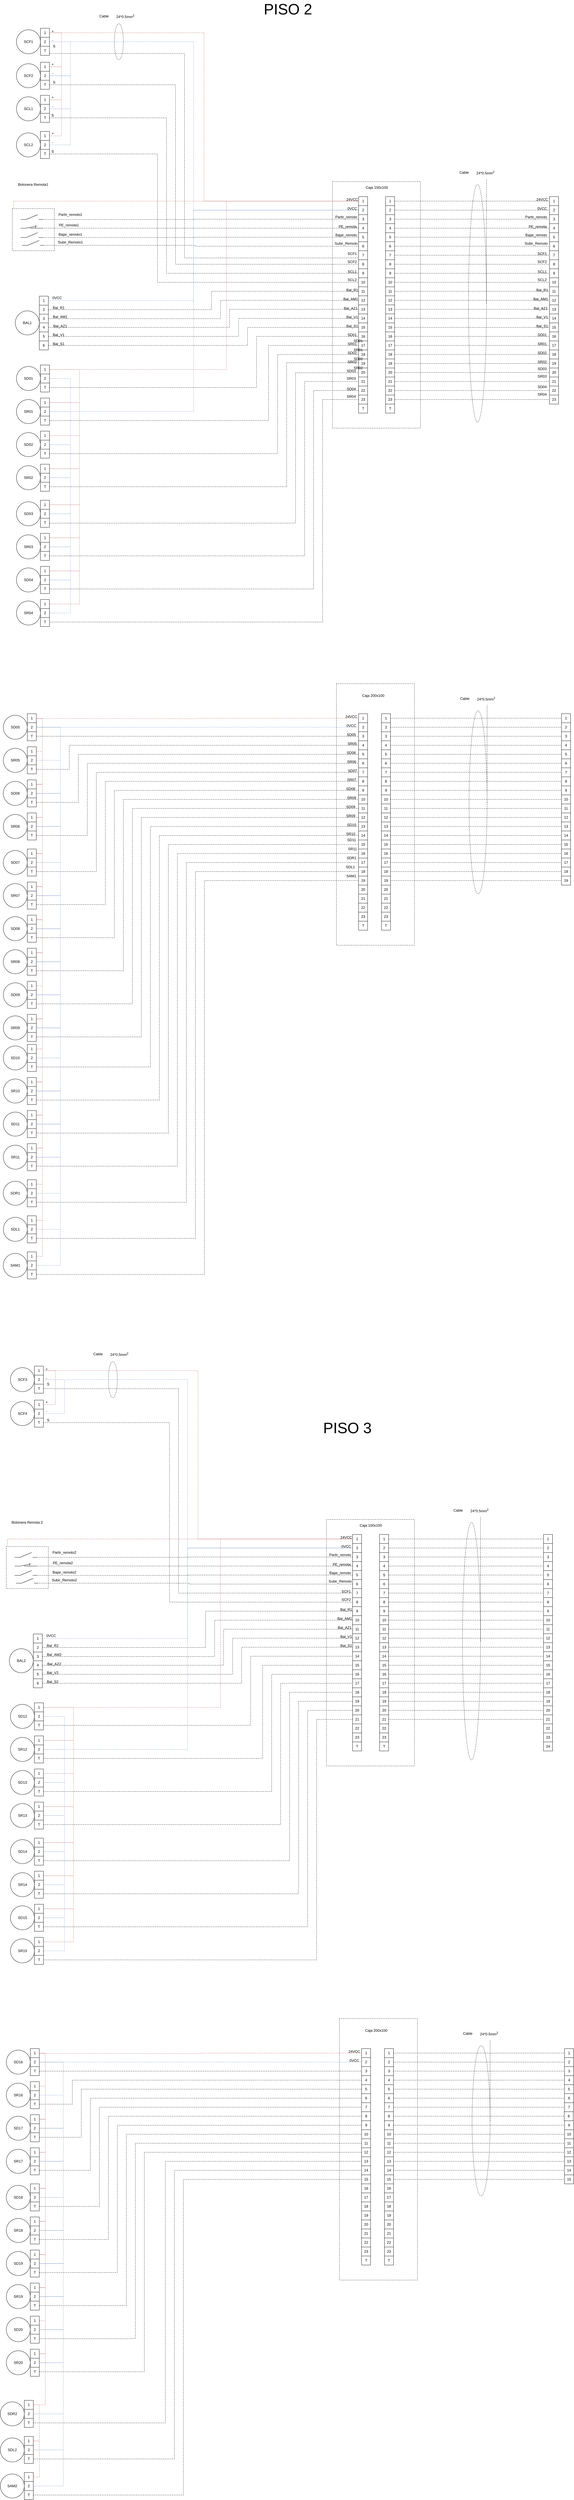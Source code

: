 <mxfile version="16.5.1" type="device"><diagram id="wZ7_N-lAftiptu6F_JDQ" name="Página-1"><mxGraphModel dx="1483" dy="927" grid="1" gridSize="10" guides="1" tooltips="1" connect="1" arrows="1" fold="1" page="1" pageScale="1" pageWidth="1654" pageHeight="2336" math="0" shadow="0"><root><mxCell id="0"/><mxCell id="1" parent="0"/><mxCell id="Ha5hwwhAdpcNAZ5Xj07H-668" value="" style="ellipse;whiteSpace=wrap;html=1;dashed=1;" parent="1" vertex="1"><mxGeometry x="1722" y="2440" width="60" height="610" as="geometry"/></mxCell><mxCell id="Ha5hwwhAdpcNAZ5Xj07H-669" value="24*0.5mm&lt;sup&gt;2&lt;/sup&gt;" style="text;html=1;align=center;verticalAlign=middle;resizable=0;points=[];autosize=1;strokeColor=none;fillColor=none;" parent="1" vertex="1"><mxGeometry x="1738" y="2390" width="80" height="20" as="geometry"/></mxCell><mxCell id="Ha5hwwhAdpcNAZ5Xj07H-670" value="" style="endArrow=none;dashed=1;html=1;rounded=0;exitX=1;exitY=0.5;exitDx=0;exitDy=0;" parent="1" source="Ha5hwwhAdpcNAZ5Xj07H-668" edge="1"><mxGeometry width="50" height="50" relative="1" as="geometry"><mxPoint x="1752" y="2870" as="sourcePoint"/><mxPoint x="1782" y="2420" as="targetPoint"/></mxGeometry></mxCell><mxCell id="Ha5hwwhAdpcNAZ5Xj07H-671" value="Cable" style="text;html=1;align=center;verticalAlign=middle;resizable=0;points=[];autosize=1;strokeColor=none;fillColor=none;" parent="1" vertex="1"><mxGeometry x="1682" y="2390" width="50" height="20" as="geometry"/></mxCell><mxCell id="Ha5hwwhAdpcNAZ5Xj07H-631" value="" style="ellipse;whiteSpace=wrap;html=1;dashed=1;" parent="1" vertex="1"><mxGeometry x="540" y="155" width="30" height="120" as="geometry"/></mxCell><mxCell id="Ha5hwwhAdpcNAZ5Xj07H-627" value="" style="ellipse;whiteSpace=wrap;html=1;dashed=1;" parent="1" vertex="1"><mxGeometry x="1720" y="690" width="60" height="790" as="geometry"/></mxCell><mxCell id="Ha5hwwhAdpcNAZ5Xj07H-536" value="" style="rounded=0;whiteSpace=wrap;html=1;dashed=1;" parent="1" vertex="1"><mxGeometry x="1280" y="2350" width="260" height="870" as="geometry"/></mxCell><mxCell id="Ha5hwwhAdpcNAZ5Xj07H-353" value="" style="rounded=0;whiteSpace=wrap;html=1;dashed=1;" parent="1" vertex="1"><mxGeometry x="1266.75" y="680" width="293.25" height="820" as="geometry"/></mxCell><mxCell id="Ha5hwwhAdpcNAZ5Xj07H-223" style="edgeStyle=orthogonalEdgeStyle;rounded=0;orthogonalLoop=1;jettySize=auto;html=1;exitX=0;exitY=0.5;exitDx=0;exitDy=0;dashed=1;endArrow=none;endFill=0;fillColor=#f8cecc;strokeColor=#b85450;" parent="1" source="Ha5hwwhAdpcNAZ5Xj07H-38" edge="1"><mxGeometry relative="1" as="geometry"><mxPoint x="203.75" y="890" as="targetPoint"/><Array as="points"><mxPoint x="203.75" y="745"/><mxPoint x="203.75" y="890"/></Array></mxGeometry></mxCell><mxCell id="Ha5hwwhAdpcNAZ5Xj07H-233" value="" style="whiteSpace=wrap;html=1;aspect=fixed;dashed=1;" parent="1" vertex="1"><mxGeometry x="200" y="770" width="140" height="140" as="geometry"/></mxCell><mxCell id="Ha5hwwhAdpcNAZ5Xj07H-88" value="" style="group" parent="1" vertex="1" connectable="0"><mxGeometry x="213.75" y="170" width="110" height="90" as="geometry"/></mxCell><mxCell id="Ha5hwwhAdpcNAZ5Xj07H-9" value="2" style="rounded=0;whiteSpace=wrap;html=1;" parent="Ha5hwwhAdpcNAZ5Xj07H-88" vertex="1"><mxGeometry x="80" y="30" width="30" height="30" as="geometry"/></mxCell><mxCell id="Ha5hwwhAdpcNAZ5Xj07H-10" value="T" style="rounded=0;whiteSpace=wrap;html=1;" parent="Ha5hwwhAdpcNAZ5Xj07H-88" vertex="1"><mxGeometry x="80" y="60" width="30" height="30" as="geometry"/></mxCell><mxCell id="Ha5hwwhAdpcNAZ5Xj07H-11" value="1" style="rounded=0;whiteSpace=wrap;html=1;" parent="Ha5hwwhAdpcNAZ5Xj07H-88" vertex="1"><mxGeometry x="80" width="30" height="30" as="geometry"/></mxCell><mxCell id="Ha5hwwhAdpcNAZ5Xj07H-12" value="SCF1" style="ellipse;whiteSpace=wrap;html=1;aspect=fixed;" parent="Ha5hwwhAdpcNAZ5Xj07H-88" vertex="1"><mxGeometry y="5" width="80" height="80" as="geometry"/></mxCell><mxCell id="Ha5hwwhAdpcNAZ5Xj07H-90" value="" style="pointerEvents=1;verticalLabelPosition=bottom;shadow=0;dashed=0;align=center;html=1;verticalAlign=top;shape=mxgraph.electrical.electro-mechanical.make_contact;" parent="1" vertex="1"><mxGeometry x="227.5" y="790" width="75" height="16" as="geometry"/></mxCell><mxCell id="Ha5hwwhAdpcNAZ5Xj07H-91" value="" style="pointerEvents=1;verticalLabelPosition=bottom;shadow=0;dashed=0;align=center;html=1;verticalAlign=top;shape=mxgraph.electrical.electro-mechanical.break_contact;" parent="1" vertex="1"><mxGeometry x="227.5" y="825" width="75" height="10" as="geometry"/></mxCell><mxCell id="Ha5hwwhAdpcNAZ5Xj07H-93" value="" style="pointerEvents=1;verticalLabelPosition=bottom;shadow=0;dashed=0;align=center;html=1;verticalAlign=top;shape=mxgraph.electrical.electro-mechanical.make_contact;" parent="1" vertex="1"><mxGeometry x="227.5" y="850" width="75" height="16" as="geometry"/></mxCell><mxCell id="Ha5hwwhAdpcNAZ5Xj07H-94" value="" style="pointerEvents=1;verticalLabelPosition=bottom;shadow=0;dashed=0;align=center;html=1;verticalAlign=top;shape=mxgraph.electrical.electro-mechanical.make_contact;" parent="1" vertex="1"><mxGeometry x="232.5" y="876" width="75" height="16" as="geometry"/></mxCell><mxCell id="Ha5hwwhAdpcNAZ5Xj07H-95" value="Subir_Remoto1" style="text;html=1;align=center;verticalAlign=middle;resizable=0;points=[];autosize=1;strokeColor=none;fillColor=none;" parent="1" vertex="1"><mxGeometry x="342.5" y="872" width="100" height="20" as="geometry"/></mxCell><mxCell id="Ha5hwwhAdpcNAZ5Xj07H-97" value="Bajar_remoto1" style="text;html=1;align=center;verticalAlign=middle;resizable=0;points=[];autosize=1;strokeColor=none;fillColor=none;" parent="1" vertex="1"><mxGeometry x="347.5" y="846" width="90" height="20" as="geometry"/></mxCell><mxCell id="Ha5hwwhAdpcNAZ5Xj07H-98" value="PE_remota1" style="text;html=1;align=center;verticalAlign=middle;resizable=0;points=[];autosize=1;strokeColor=none;fillColor=none;" parent="1" vertex="1"><mxGeometry x="347.5" y="815" width="80" height="20" as="geometry"/></mxCell><mxCell id="Ha5hwwhAdpcNAZ5Xj07H-99" value="Partir_remoto1" style="text;html=1;align=center;verticalAlign=middle;resizable=0;points=[];autosize=1;strokeColor=none;fillColor=none;" parent="1" vertex="1"><mxGeometry x="347.5" y="780" width="90" height="20" as="geometry"/></mxCell><mxCell id="Ha5hwwhAdpcNAZ5Xj07H-105" value="0VCC" style="text;html=1;align=center;verticalAlign=middle;resizable=0;points=[];autosize=1;strokeColor=none;fillColor=none;" parent="1" vertex="1"><mxGeometry x="1306.75" y="760" width="50" height="20" as="geometry"/></mxCell><mxCell id="Ha5hwwhAdpcNAZ5Xj07H-104" value="24VCC" style="text;html=1;align=center;verticalAlign=middle;resizable=0;points=[];autosize=1;strokeColor=none;fillColor=none;" parent="1" vertex="1"><mxGeometry x="1306.75" y="730" width="50" height="20" as="geometry"/></mxCell><mxCell id="Ha5hwwhAdpcNAZ5Xj07H-107" value="Caja 100x100" style="text;html=1;align=center;verticalAlign=middle;resizable=0;points=[];autosize=1;strokeColor=none;fillColor=none;" parent="1" vertex="1"><mxGeometry x="1368.75" y="690" width="90" height="20" as="geometry"/></mxCell><mxCell id="Ha5hwwhAdpcNAZ5Xj07H-109" value="+" style="text;html=1;align=center;verticalAlign=middle;resizable=0;points=[];autosize=1;strokeColor=none;fillColor=none;" parent="1" vertex="1"><mxGeometry x="308.75" y="1056.71" width="20" height="20" as="geometry"/></mxCell><mxCell id="Ha5hwwhAdpcNAZ5Xj07H-131" value="Botonera Remota1" style="text;html=1;align=center;verticalAlign=middle;resizable=0;points=[];autosize=1;strokeColor=none;fillColor=none;" parent="1" vertex="1"><mxGeometry x="208.75" y="680" width="120" height="20" as="geometry"/></mxCell><mxCell id="Ha5hwwhAdpcNAZ5Xj07H-133" value="" style="group" parent="1" vertex="1" connectable="0"><mxGeometry x="213.75" y="283" width="110" height="90" as="geometry"/></mxCell><mxCell id="Ha5hwwhAdpcNAZ5Xj07H-134" value="2" style="rounded=0;whiteSpace=wrap;html=1;" parent="Ha5hwwhAdpcNAZ5Xj07H-133" vertex="1"><mxGeometry x="80" y="30" width="30" height="30" as="geometry"/></mxCell><mxCell id="Ha5hwwhAdpcNAZ5Xj07H-135" value="T" style="rounded=0;whiteSpace=wrap;html=1;" parent="Ha5hwwhAdpcNAZ5Xj07H-133" vertex="1"><mxGeometry x="80" y="60" width="30" height="30" as="geometry"/></mxCell><mxCell id="Ha5hwwhAdpcNAZ5Xj07H-136" value="1" style="rounded=0;whiteSpace=wrap;html=1;" parent="Ha5hwwhAdpcNAZ5Xj07H-133" vertex="1"><mxGeometry x="80" width="30" height="30" as="geometry"/></mxCell><mxCell id="Ha5hwwhAdpcNAZ5Xj07H-137" value="SCF2" style="ellipse;whiteSpace=wrap;html=1;aspect=fixed;" parent="Ha5hwwhAdpcNAZ5Xj07H-133" vertex="1"><mxGeometry y="5" width="80" height="80" as="geometry"/></mxCell><mxCell id="Ha5hwwhAdpcNAZ5Xj07H-138" value="" style="group" parent="1" vertex="1" connectable="0"><mxGeometry x="213.75" y="393" width="110" height="90" as="geometry"/></mxCell><mxCell id="Ha5hwwhAdpcNAZ5Xj07H-139" value="2" style="rounded=0;whiteSpace=wrap;html=1;" parent="Ha5hwwhAdpcNAZ5Xj07H-138" vertex="1"><mxGeometry x="80" y="30" width="30" height="30" as="geometry"/></mxCell><mxCell id="Ha5hwwhAdpcNAZ5Xj07H-140" value="T" style="rounded=0;whiteSpace=wrap;html=1;" parent="Ha5hwwhAdpcNAZ5Xj07H-138" vertex="1"><mxGeometry x="80" y="60" width="30" height="30" as="geometry"/></mxCell><mxCell id="Ha5hwwhAdpcNAZ5Xj07H-141" value="1" style="rounded=0;whiteSpace=wrap;html=1;" parent="Ha5hwwhAdpcNAZ5Xj07H-138" vertex="1"><mxGeometry x="80" width="30" height="30" as="geometry"/></mxCell><mxCell id="Ha5hwwhAdpcNAZ5Xj07H-142" value="SCL1" style="ellipse;whiteSpace=wrap;html=1;aspect=fixed;" parent="Ha5hwwhAdpcNAZ5Xj07H-138" vertex="1"><mxGeometry y="5" width="80" height="80" as="geometry"/></mxCell><mxCell id="Ha5hwwhAdpcNAZ5Xj07H-143" value="" style="group" parent="1" vertex="1" connectable="0"><mxGeometry x="1353.75" y="2450" width="30" height="1200" as="geometry"/></mxCell><mxCell id="Ha5hwwhAdpcNAZ5Xj07H-144" value="1" style="rounded=0;whiteSpace=wrap;html=1;" parent="Ha5hwwhAdpcNAZ5Xj07H-143" vertex="1"><mxGeometry width="30" height="30" as="geometry"/></mxCell><mxCell id="Ha5hwwhAdpcNAZ5Xj07H-145" value="2" style="rounded=0;whiteSpace=wrap;html=1;" parent="Ha5hwwhAdpcNAZ5Xj07H-143" vertex="1"><mxGeometry y="30" width="30" height="30" as="geometry"/></mxCell><mxCell id="Ha5hwwhAdpcNAZ5Xj07H-146" value="3" style="rounded=0;whiteSpace=wrap;html=1;" parent="Ha5hwwhAdpcNAZ5Xj07H-143" vertex="1"><mxGeometry y="60" width="30" height="30" as="geometry"/></mxCell><mxCell id="Ha5hwwhAdpcNAZ5Xj07H-147" value="4" style="rounded=0;whiteSpace=wrap;html=1;" parent="Ha5hwwhAdpcNAZ5Xj07H-143" vertex="1"><mxGeometry y="90" width="30" height="30" as="geometry"/></mxCell><mxCell id="Ha5hwwhAdpcNAZ5Xj07H-148" value="5" style="rounded=0;whiteSpace=wrap;html=1;" parent="Ha5hwwhAdpcNAZ5Xj07H-143" vertex="1"><mxGeometry y="120" width="30" height="30" as="geometry"/></mxCell><mxCell id="Ha5hwwhAdpcNAZ5Xj07H-149" value="6" style="rounded=0;whiteSpace=wrap;html=1;" parent="Ha5hwwhAdpcNAZ5Xj07H-143" vertex="1"><mxGeometry y="150" width="30" height="30" as="geometry"/></mxCell><mxCell id="Ha5hwwhAdpcNAZ5Xj07H-150" value="7" style="rounded=0;whiteSpace=wrap;html=1;" parent="Ha5hwwhAdpcNAZ5Xj07H-143" vertex="1"><mxGeometry y="180" width="30" height="30" as="geometry"/></mxCell><mxCell id="Ha5hwwhAdpcNAZ5Xj07H-151" value="8" style="rounded=0;whiteSpace=wrap;html=1;" parent="Ha5hwwhAdpcNAZ5Xj07H-143" vertex="1"><mxGeometry y="210" width="30" height="30" as="geometry"/></mxCell><mxCell id="Ha5hwwhAdpcNAZ5Xj07H-152" value="9" style="rounded=0;whiteSpace=wrap;html=1;" parent="Ha5hwwhAdpcNAZ5Xj07H-143" vertex="1"><mxGeometry y="240" width="30" height="30" as="geometry"/></mxCell><mxCell id="Ha5hwwhAdpcNAZ5Xj07H-153" value="10" style="rounded=0;whiteSpace=wrap;html=1;" parent="Ha5hwwhAdpcNAZ5Xj07H-143" vertex="1"><mxGeometry y="270" width="30" height="30" as="geometry"/></mxCell><mxCell id="Ha5hwwhAdpcNAZ5Xj07H-154" value="11" style="rounded=0;whiteSpace=wrap;html=1;" parent="Ha5hwwhAdpcNAZ5Xj07H-143" vertex="1"><mxGeometry y="300" width="30" height="30" as="geometry"/></mxCell><mxCell id="Ha5hwwhAdpcNAZ5Xj07H-155" value="12" style="rounded=0;whiteSpace=wrap;html=1;" parent="Ha5hwwhAdpcNAZ5Xj07H-143" vertex="1"><mxGeometry y="330" width="30" height="30" as="geometry"/></mxCell><mxCell id="Ha5hwwhAdpcNAZ5Xj07H-156" value="13" style="rounded=0;whiteSpace=wrap;html=1;" parent="Ha5hwwhAdpcNAZ5Xj07H-143" vertex="1"><mxGeometry y="360" width="30" height="30" as="geometry"/></mxCell><mxCell id="Ha5hwwhAdpcNAZ5Xj07H-157" value="14" style="rounded=0;whiteSpace=wrap;html=1;" parent="Ha5hwwhAdpcNAZ5Xj07H-143" vertex="1"><mxGeometry y="390" width="30" height="30" as="geometry"/></mxCell><mxCell id="Ha5hwwhAdpcNAZ5Xj07H-158" value="15" style="rounded=0;whiteSpace=wrap;html=1;" parent="Ha5hwwhAdpcNAZ5Xj07H-143" vertex="1"><mxGeometry y="420" width="30" height="30" as="geometry"/></mxCell><mxCell id="Ha5hwwhAdpcNAZ5Xj07H-159" value="16" style="rounded=0;whiteSpace=wrap;html=1;" parent="Ha5hwwhAdpcNAZ5Xj07H-143" vertex="1"><mxGeometry y="450" width="30" height="30" as="geometry"/></mxCell><mxCell id="Ha5hwwhAdpcNAZ5Xj07H-160" value="17" style="rounded=0;whiteSpace=wrap;html=1;" parent="Ha5hwwhAdpcNAZ5Xj07H-143" vertex="1"><mxGeometry y="480" width="30" height="30" as="geometry"/></mxCell><mxCell id="Ha5hwwhAdpcNAZ5Xj07H-161" value="18" style="rounded=0;whiteSpace=wrap;html=1;" parent="Ha5hwwhAdpcNAZ5Xj07H-143" vertex="1"><mxGeometry y="510" width="30" height="30" as="geometry"/></mxCell><mxCell id="Ha5hwwhAdpcNAZ5Xj07H-162" value="19" style="rounded=0;whiteSpace=wrap;html=1;" parent="Ha5hwwhAdpcNAZ5Xj07H-143" vertex="1"><mxGeometry y="540" width="30" height="30" as="geometry"/></mxCell><mxCell id="Ha5hwwhAdpcNAZ5Xj07H-163" value="20" style="rounded=0;whiteSpace=wrap;html=1;" parent="Ha5hwwhAdpcNAZ5Xj07H-143" vertex="1"><mxGeometry y="570" width="30" height="30" as="geometry"/></mxCell><mxCell id="Ha5hwwhAdpcNAZ5Xj07H-164" value="21" style="rounded=0;whiteSpace=wrap;html=1;" parent="Ha5hwwhAdpcNAZ5Xj07H-143" vertex="1"><mxGeometry y="600" width="30" height="30" as="geometry"/></mxCell><mxCell id="Ha5hwwhAdpcNAZ5Xj07H-165" value="22" style="rounded=0;whiteSpace=wrap;html=1;" parent="Ha5hwwhAdpcNAZ5Xj07H-143" vertex="1"><mxGeometry y="630" width="30" height="30" as="geometry"/></mxCell><mxCell id="Ha5hwwhAdpcNAZ5Xj07H-166" value="23" style="rounded=0;whiteSpace=wrap;html=1;" parent="Ha5hwwhAdpcNAZ5Xj07H-143" vertex="1"><mxGeometry y="660" width="30" height="30" as="geometry"/></mxCell><mxCell id="Ha5hwwhAdpcNAZ5Xj07H-167" value="T" style="rounded=0;whiteSpace=wrap;html=1;" parent="Ha5hwwhAdpcNAZ5Xj07H-143" vertex="1"><mxGeometry y="690" width="30" height="30" as="geometry"/></mxCell><mxCell id="Ha5hwwhAdpcNAZ5Xj07H-38" value="1" style="rounded=0;whiteSpace=wrap;html=1;" parent="1" vertex="1"><mxGeometry x="1353.75" y="730" width="30" height="30" as="geometry"/></mxCell><mxCell id="Ha5hwwhAdpcNAZ5Xj07H-39" value="2" style="rounded=0;whiteSpace=wrap;html=1;" parent="1" vertex="1"><mxGeometry x="1353.75" y="760" width="30" height="30" as="geometry"/></mxCell><mxCell id="Ha5hwwhAdpcNAZ5Xj07H-224" style="edgeStyle=orthogonalEdgeStyle;rounded=0;orthogonalLoop=1;jettySize=auto;html=1;exitX=0;exitY=0.5;exitDx=0;exitDy=0;entryX=1;entryY=1;entryDx=0;entryDy=0;entryPerimeter=0;dashed=1;endArrow=none;endFill=0;" parent="1" source="Ha5hwwhAdpcNAZ5Xj07H-40" target="Ha5hwwhAdpcNAZ5Xj07H-90" edge="1"><mxGeometry relative="1" as="geometry"><Array as="points"><mxPoint x="805.75" y="805"/><mxPoint x="805.75" y="806"/></Array></mxGeometry></mxCell><mxCell id="Ha5hwwhAdpcNAZ5Xj07H-40" value="3" style="rounded=0;whiteSpace=wrap;html=1;" parent="1" vertex="1"><mxGeometry x="1353.75" y="790" width="30" height="30" as="geometry"/></mxCell><mxCell id="Ha5hwwhAdpcNAZ5Xj07H-225" style="edgeStyle=orthogonalEdgeStyle;rounded=0;orthogonalLoop=1;jettySize=auto;html=1;exitX=0;exitY=0.5;exitDx=0;exitDy=0;entryX=1;entryY=1;entryDx=0;entryDy=0;entryPerimeter=0;dashed=1;endArrow=none;endFill=0;" parent="1" source="Ha5hwwhAdpcNAZ5Xj07H-41" target="Ha5hwwhAdpcNAZ5Xj07H-91" edge="1"><mxGeometry relative="1" as="geometry"><Array as="points"><mxPoint x="258.75" y="835"/></Array></mxGeometry></mxCell><mxCell id="Ha5hwwhAdpcNAZ5Xj07H-41" value="4" style="rounded=0;whiteSpace=wrap;html=1;" parent="1" vertex="1"><mxGeometry x="1353.75" y="820" width="30" height="30" as="geometry"/></mxCell><mxCell id="Ha5hwwhAdpcNAZ5Xj07H-226" style="edgeStyle=orthogonalEdgeStyle;rounded=0;orthogonalLoop=1;jettySize=auto;html=1;exitX=0;exitY=0.5;exitDx=0;exitDy=0;entryX=1;entryY=1;entryDx=0;entryDy=0;entryPerimeter=0;dashed=1;endArrow=none;endFill=0;" parent="1" source="Ha5hwwhAdpcNAZ5Xj07H-42" target="Ha5hwwhAdpcNAZ5Xj07H-93" edge="1"><mxGeometry relative="1" as="geometry"><Array as="points"><mxPoint x="805.75" y="865"/><mxPoint x="805.75" y="866"/></Array></mxGeometry></mxCell><mxCell id="Ha5hwwhAdpcNAZ5Xj07H-42" value="5" style="rounded=0;whiteSpace=wrap;html=1;" parent="1" vertex="1"><mxGeometry x="1353.75" y="850" width="30" height="30" as="geometry"/></mxCell><mxCell id="Ha5hwwhAdpcNAZ5Xj07H-228" style="edgeStyle=orthogonalEdgeStyle;rounded=0;orthogonalLoop=1;jettySize=auto;html=1;exitX=0;exitY=0.5;exitDx=0;exitDy=0;entryX=1;entryY=1;entryDx=0;entryDy=0;entryPerimeter=0;dashed=1;endArrow=none;endFill=0;" parent="1" source="Ha5hwwhAdpcNAZ5Xj07H-43" target="Ha5hwwhAdpcNAZ5Xj07H-94" edge="1"><mxGeometry relative="1" as="geometry"><Array as="points"><mxPoint x="808.75" y="895"/><mxPoint x="808.75" y="892"/></Array></mxGeometry></mxCell><mxCell id="Ha5hwwhAdpcNAZ5Xj07H-43" value="6" style="rounded=0;whiteSpace=wrap;html=1;" parent="1" vertex="1"><mxGeometry x="1353.75" y="880" width="30" height="30" as="geometry"/></mxCell><mxCell id="Ha5hwwhAdpcNAZ5Xj07H-44" value="7" style="rounded=0;whiteSpace=wrap;html=1;" parent="1" vertex="1"><mxGeometry x="1353.75" y="910" width="30" height="30" as="geometry"/></mxCell><mxCell id="Ha5hwwhAdpcNAZ5Xj07H-45" value="8" style="rounded=0;whiteSpace=wrap;html=1;" parent="1" vertex="1"><mxGeometry x="1353.75" y="940" width="30" height="30" as="geometry"/></mxCell><mxCell id="Ha5hwwhAdpcNAZ5Xj07H-47" value="9" style="rounded=0;whiteSpace=wrap;html=1;" parent="1" vertex="1"><mxGeometry x="1353.75" y="970" width="30" height="30" as="geometry"/></mxCell><mxCell id="Ha5hwwhAdpcNAZ5Xj07H-48" value="10" style="rounded=0;whiteSpace=wrap;html=1;" parent="1" vertex="1"><mxGeometry x="1353.75" y="1000" width="30" height="30" as="geometry"/></mxCell><mxCell id="Ha5hwwhAdpcNAZ5Xj07H-49" value="11" style="rounded=0;whiteSpace=wrap;html=1;" parent="1" vertex="1"><mxGeometry x="1353.75" y="1030" width="30" height="30" as="geometry"/></mxCell><mxCell id="Ha5hwwhAdpcNAZ5Xj07H-51" value="12" style="rounded=0;whiteSpace=wrap;html=1;" parent="1" vertex="1"><mxGeometry x="1353.75" y="1060" width="30" height="30" as="geometry"/></mxCell><mxCell id="Ha5hwwhAdpcNAZ5Xj07H-52" value="13" style="rounded=0;whiteSpace=wrap;html=1;" parent="1" vertex="1"><mxGeometry x="1353.75" y="1090" width="30" height="30" as="geometry"/></mxCell><mxCell id="Ha5hwwhAdpcNAZ5Xj07H-53" value="14" style="rounded=0;whiteSpace=wrap;html=1;" parent="1" vertex="1"><mxGeometry x="1353.75" y="1120" width="30" height="30" as="geometry"/></mxCell><mxCell id="Ha5hwwhAdpcNAZ5Xj07H-54" value="15" style="rounded=0;whiteSpace=wrap;html=1;" parent="1" vertex="1"><mxGeometry x="1353.75" y="1150" width="30" height="30" as="geometry"/></mxCell><mxCell id="Ha5hwwhAdpcNAZ5Xj07H-55" value="16" style="rounded=0;whiteSpace=wrap;html=1;" parent="1" vertex="1"><mxGeometry x="1353.75" y="1180" width="30" height="30" as="geometry"/></mxCell><mxCell id="Ha5hwwhAdpcNAZ5Xj07H-56" value="17" style="rounded=0;whiteSpace=wrap;html=1;" parent="1" vertex="1"><mxGeometry x="1353.75" y="1210" width="30" height="30" as="geometry"/></mxCell><mxCell id="Ha5hwwhAdpcNAZ5Xj07H-57" value="18" style="rounded=0;whiteSpace=wrap;html=1;" parent="1" vertex="1"><mxGeometry x="1353.75" y="1240" width="30" height="30" as="geometry"/></mxCell><mxCell id="Ha5hwwhAdpcNAZ5Xj07H-58" value="19" style="rounded=0;whiteSpace=wrap;html=1;" parent="1" vertex="1"><mxGeometry x="1353.75" y="1270" width="30" height="30" as="geometry"/></mxCell><mxCell id="Ha5hwwhAdpcNAZ5Xj07H-59" value="20" style="rounded=0;whiteSpace=wrap;html=1;" parent="1" vertex="1"><mxGeometry x="1353.75" y="1300" width="30" height="30" as="geometry"/></mxCell><mxCell id="Ha5hwwhAdpcNAZ5Xj07H-60" value="21" style="rounded=0;whiteSpace=wrap;html=1;" parent="1" vertex="1"><mxGeometry x="1353.75" y="1330" width="30" height="30" as="geometry"/></mxCell><mxCell id="Ha5hwwhAdpcNAZ5Xj07H-61" value="22" style="rounded=0;whiteSpace=wrap;html=1;" parent="1" vertex="1"><mxGeometry x="1353.75" y="1360" width="30" height="30" as="geometry"/></mxCell><mxCell id="Ha5hwwhAdpcNAZ5Xj07H-352" style="edgeStyle=orthogonalEdgeStyle;rounded=0;orthogonalLoop=1;jettySize=auto;html=1;exitX=0;exitY=0.5;exitDx=0;exitDy=0;entryX=1;entryY=0.5;entryDx=0;entryDy=0;dashed=1;endArrow=none;endFill=0;" parent="1" source="Ha5hwwhAdpcNAZ5Xj07H-63" target="Ha5hwwhAdpcNAZ5Xj07H-335" edge="1"><mxGeometry relative="1" as="geometry"><Array as="points"><mxPoint x="1233.75" y="1405"/><mxPoint x="1233.75" y="2145"/></Array></mxGeometry></mxCell><mxCell id="Ha5hwwhAdpcNAZ5Xj07H-63" value="23" style="rounded=0;whiteSpace=wrap;html=1;" parent="1" vertex="1"><mxGeometry x="1353.75" y="1390" width="30" height="30" as="geometry"/></mxCell><mxCell id="Ha5hwwhAdpcNAZ5Xj07H-80" value="T" style="rounded=0;whiteSpace=wrap;html=1;" parent="1" vertex="1"><mxGeometry x="1353.75" y="1420" width="30" height="30" as="geometry"/></mxCell><mxCell id="Ha5hwwhAdpcNAZ5Xj07H-185" value="" style="group" parent="1" vertex="1" connectable="0"><mxGeometry x="213.75" y="513" width="110" height="90" as="geometry"/></mxCell><mxCell id="Ha5hwwhAdpcNAZ5Xj07H-186" value="2" style="rounded=0;whiteSpace=wrap;html=1;" parent="Ha5hwwhAdpcNAZ5Xj07H-185" vertex="1"><mxGeometry x="80" y="30" width="30" height="30" as="geometry"/></mxCell><mxCell id="Ha5hwwhAdpcNAZ5Xj07H-187" value="T" style="rounded=0;whiteSpace=wrap;html=1;" parent="Ha5hwwhAdpcNAZ5Xj07H-185" vertex="1"><mxGeometry x="80" y="60" width="30" height="30" as="geometry"/></mxCell><mxCell id="Ha5hwwhAdpcNAZ5Xj07H-188" value="1" style="rounded=0;whiteSpace=wrap;html=1;" parent="Ha5hwwhAdpcNAZ5Xj07H-185" vertex="1"><mxGeometry x="80" width="30" height="30" as="geometry"/></mxCell><mxCell id="Ha5hwwhAdpcNAZ5Xj07H-189" value="SCL2" style="ellipse;whiteSpace=wrap;html=1;aspect=fixed;" parent="Ha5hwwhAdpcNAZ5Xj07H-185" vertex="1"><mxGeometry y="5" width="80" height="80" as="geometry"/></mxCell><mxCell id="Ha5hwwhAdpcNAZ5Xj07H-199" style="edgeStyle=orthogonalEdgeStyle;rounded=0;orthogonalLoop=1;jettySize=auto;html=1;exitX=1;exitY=0.5;exitDx=0;exitDy=0;entryX=0;entryY=0.5;entryDx=0;entryDy=0;endArrow=none;endFill=0;dashed=1;fillColor=#f8cecc;strokeColor=#b85450;" parent="1" source="Ha5hwwhAdpcNAZ5Xj07H-11" target="Ha5hwwhAdpcNAZ5Xj07H-38" edge="1"><mxGeometry relative="1" as="geometry"><mxPoint x="763.75" y="490" as="targetPoint"/><Array as="points"><mxPoint x="838.75" y="185"/><mxPoint x="838.75" y="745"/></Array></mxGeometry></mxCell><mxCell id="Ha5hwwhAdpcNAZ5Xj07H-200" style="edgeStyle=orthogonalEdgeStyle;rounded=0;orthogonalLoop=1;jettySize=auto;html=1;dashed=1;endArrow=none;endFill=0;entryX=0;entryY=0.5;entryDx=0;entryDy=0;fillColor=#dae8fc;strokeColor=#6c8ebf;" parent="1" source="Ha5hwwhAdpcNAZ5Xj07H-9" target="Ha5hwwhAdpcNAZ5Xj07H-39" edge="1"><mxGeometry relative="1" as="geometry"><mxPoint x="1023.75" y="865.333" as="targetPoint"/><Array as="points"><mxPoint x="803.75" y="215"/><mxPoint x="803.75" y="775"/></Array></mxGeometry></mxCell><mxCell id="Ha5hwwhAdpcNAZ5Xj07H-203" style="edgeStyle=orthogonalEdgeStyle;rounded=0;orthogonalLoop=1;jettySize=auto;html=1;exitX=1;exitY=0.5;exitDx=0;exitDy=0;entryX=1;entryY=0.5;entryDx=0;entryDy=0;dashed=1;endArrow=none;endFill=0;fillColor=#f8cecc;strokeColor=#b85450;" parent="1" source="Ha5hwwhAdpcNAZ5Xj07H-136" target="Ha5hwwhAdpcNAZ5Xj07H-11" edge="1"><mxGeometry relative="1" as="geometry"><Array as="points"><mxPoint x="363.75" y="298"/><mxPoint x="363.75" y="185"/></Array></mxGeometry></mxCell><mxCell id="Ha5hwwhAdpcNAZ5Xj07H-204" style="edgeStyle=orthogonalEdgeStyle;rounded=0;orthogonalLoop=1;jettySize=auto;html=1;exitX=1;exitY=0.5;exitDx=0;exitDy=0;entryX=1;entryY=0.5;entryDx=0;entryDy=0;dashed=1;endArrow=none;endFill=0;fillColor=#f8cecc;strokeColor=#b85450;" parent="1" source="Ha5hwwhAdpcNAZ5Xj07H-141" target="Ha5hwwhAdpcNAZ5Xj07H-136" edge="1"><mxGeometry relative="1" as="geometry"><Array as="points"><mxPoint x="363.75" y="408"/><mxPoint x="363.75" y="298"/></Array></mxGeometry></mxCell><mxCell id="Ha5hwwhAdpcNAZ5Xj07H-205" style="edgeStyle=orthogonalEdgeStyle;rounded=0;orthogonalLoop=1;jettySize=auto;html=1;exitX=1;exitY=0.5;exitDx=0;exitDy=0;entryX=1;entryY=0.5;entryDx=0;entryDy=0;dashed=1;endArrow=none;endFill=0;fillColor=#f8cecc;strokeColor=#b85450;" parent="1" source="Ha5hwwhAdpcNAZ5Xj07H-188" target="Ha5hwwhAdpcNAZ5Xj07H-141" edge="1"><mxGeometry relative="1" as="geometry"><Array as="points"><mxPoint x="363.75" y="528"/><mxPoint x="363.75" y="408"/></Array></mxGeometry></mxCell><mxCell id="Ha5hwwhAdpcNAZ5Xj07H-206" value="+" style="text;html=1;align=center;verticalAlign=middle;resizable=0;points=[];autosize=1;strokeColor=none;fillColor=none;" parent="1" vertex="1"><mxGeometry x="323.75" y="390" width="20" height="20" as="geometry"/></mxCell><mxCell id="Ha5hwwhAdpcNAZ5Xj07H-207" value="-" style="text;html=1;align=center;verticalAlign=middle;resizable=0;points=[];autosize=1;strokeColor=none;fillColor=none;" parent="1" vertex="1"><mxGeometry x="323.75" y="420" width="20" height="20" as="geometry"/></mxCell><mxCell id="Ha5hwwhAdpcNAZ5Xj07H-208" value="S" style="text;html=1;align=center;verticalAlign=middle;resizable=0;points=[];autosize=1;strokeColor=none;fillColor=none;" parent="1" vertex="1"><mxGeometry x="323.75" y="450" width="20" height="20" as="geometry"/></mxCell><mxCell id="Ha5hwwhAdpcNAZ5Xj07H-209" value="+" style="text;html=1;align=center;verticalAlign=middle;resizable=0;points=[];autosize=1;strokeColor=none;fillColor=none;" parent="1" vertex="1"><mxGeometry x="323.75" y="280" width="20" height="20" as="geometry"/></mxCell><mxCell id="Ha5hwwhAdpcNAZ5Xj07H-210" value="-" style="text;html=1;align=center;verticalAlign=middle;resizable=0;points=[];autosize=1;strokeColor=none;fillColor=none;" parent="1" vertex="1"><mxGeometry x="323.75" y="310" width="20" height="20" as="geometry"/></mxCell><mxCell id="Ha5hwwhAdpcNAZ5Xj07H-211" value="S" style="text;html=1;align=center;verticalAlign=middle;resizable=0;points=[];autosize=1;strokeColor=none;fillColor=none;" parent="1" vertex="1"><mxGeometry x="328.75" y="340" width="20" height="20" as="geometry"/></mxCell><mxCell id="Ha5hwwhAdpcNAZ5Xj07H-212" value="+" style="text;html=1;align=center;verticalAlign=middle;resizable=0;points=[];autosize=1;strokeColor=none;fillColor=none;" parent="1" vertex="1"><mxGeometry x="323.75" y="170" width="20" height="20" as="geometry"/></mxCell><mxCell id="Ha5hwwhAdpcNAZ5Xj07H-213" value="-" style="text;html=1;align=center;verticalAlign=middle;resizable=0;points=[];autosize=1;strokeColor=none;fillColor=none;" parent="1" vertex="1"><mxGeometry x="323.75" y="200" width="20" height="20" as="geometry"/></mxCell><mxCell id="Ha5hwwhAdpcNAZ5Xj07H-214" value="S" style="text;html=1;align=center;verticalAlign=middle;resizable=0;points=[];autosize=1;strokeColor=none;fillColor=none;" parent="1" vertex="1"><mxGeometry x="328.75" y="220" width="20" height="20" as="geometry"/></mxCell><mxCell id="Ha5hwwhAdpcNAZ5Xj07H-216" style="edgeStyle=orthogonalEdgeStyle;rounded=0;orthogonalLoop=1;jettySize=auto;html=1;exitX=1;exitY=0.5;exitDx=0;exitDy=0;entryX=1;entryY=0.5;entryDx=0;entryDy=0;dashed=1;endArrow=none;endFill=0;fillColor=#dae8fc;strokeColor=#6c8ebf;" parent="1" source="Ha5hwwhAdpcNAZ5Xj07H-9" target="Ha5hwwhAdpcNAZ5Xj07H-134" edge="1"><mxGeometry relative="1" as="geometry"><Array as="points"><mxPoint x="393.75" y="215"/><mxPoint x="393.75" y="328"/></Array></mxGeometry></mxCell><mxCell id="Ha5hwwhAdpcNAZ5Xj07H-218" style="edgeStyle=orthogonalEdgeStyle;rounded=0;orthogonalLoop=1;jettySize=auto;html=1;exitX=1;exitY=0.5;exitDx=0;exitDy=0;entryX=1;entryY=0.5;entryDx=0;entryDy=0;dashed=1;endArrow=none;endFill=0;fillColor=#dae8fc;strokeColor=#6c8ebf;" parent="1" source="Ha5hwwhAdpcNAZ5Xj07H-134" target="Ha5hwwhAdpcNAZ5Xj07H-139" edge="1"><mxGeometry relative="1" as="geometry"><Array as="points"><mxPoint x="393.75" y="328"/><mxPoint x="393.75" y="438"/></Array></mxGeometry></mxCell><mxCell id="Ha5hwwhAdpcNAZ5Xj07H-219" style="edgeStyle=orthogonalEdgeStyle;rounded=0;orthogonalLoop=1;jettySize=auto;html=1;exitX=1;exitY=0.5;exitDx=0;exitDy=0;entryX=1;entryY=0.5;entryDx=0;entryDy=0;dashed=1;endArrow=none;endFill=0;fillColor=#dae8fc;strokeColor=#6c8ebf;" parent="1" source="Ha5hwwhAdpcNAZ5Xj07H-139" target="Ha5hwwhAdpcNAZ5Xj07H-186" edge="1"><mxGeometry relative="1" as="geometry"><Array as="points"><mxPoint x="393.75" y="438"/><mxPoint x="393.75" y="558"/></Array></mxGeometry></mxCell><mxCell id="Ha5hwwhAdpcNAZ5Xj07H-220" value="+" style="text;html=1;align=center;verticalAlign=middle;resizable=0;points=[];autosize=1;strokeColor=none;fillColor=none;" parent="1" vertex="1"><mxGeometry x="323.75" y="510" width="20" height="20" as="geometry"/></mxCell><mxCell id="Ha5hwwhAdpcNAZ5Xj07H-221" value="-" style="text;html=1;align=center;verticalAlign=middle;resizable=0;points=[];autosize=1;strokeColor=none;fillColor=none;" parent="1" vertex="1"><mxGeometry x="323.75" y="540" width="20" height="20" as="geometry"/></mxCell><mxCell id="Ha5hwwhAdpcNAZ5Xj07H-222" value="S" style="text;html=1;align=center;verticalAlign=middle;resizable=0;points=[];autosize=1;strokeColor=none;fillColor=none;" parent="1" vertex="1"><mxGeometry x="323.75" y="570" width="20" height="20" as="geometry"/></mxCell><mxCell id="Ha5hwwhAdpcNAZ5Xj07H-229" style="edgeStyle=orthogonalEdgeStyle;rounded=0;orthogonalLoop=1;jettySize=auto;html=1;exitX=1;exitY=0.5;exitDx=0;exitDy=0;dashed=1;endArrow=none;endFill=0;entryX=0;entryY=0.5;entryDx=0;entryDy=0;" parent="1" edge="1"><mxGeometry relative="1" as="geometry"><mxPoint x="1353.75" y="934.0" as="targetPoint"/><mxPoint x="323.75" y="254" as="sourcePoint"/><Array as="points"><mxPoint x="773.75" y="254"/><mxPoint x="773.75" y="934"/></Array></mxGeometry></mxCell><mxCell id="Ha5hwwhAdpcNAZ5Xj07H-230" style="edgeStyle=orthogonalEdgeStyle;rounded=0;orthogonalLoop=1;jettySize=auto;html=1;exitX=1;exitY=0.5;exitDx=0;exitDy=0;entryX=0;entryY=0.5;entryDx=0;entryDy=0;dashed=1;endArrow=none;endFill=0;" parent="1" source="Ha5hwwhAdpcNAZ5Xj07H-135" target="Ha5hwwhAdpcNAZ5Xj07H-45" edge="1"><mxGeometry relative="1" as="geometry"><Array as="points"><mxPoint x="743.75" y="358"/><mxPoint x="743.75" y="955"/></Array></mxGeometry></mxCell><mxCell id="Ha5hwwhAdpcNAZ5Xj07H-231" style="edgeStyle=orthogonalEdgeStyle;rounded=0;orthogonalLoop=1;jettySize=auto;html=1;exitX=1;exitY=0.5;exitDx=0;exitDy=0;entryX=0;entryY=0.5;entryDx=0;entryDy=0;dashed=1;endArrow=none;endFill=0;" parent="1" source="Ha5hwwhAdpcNAZ5Xj07H-140" target="Ha5hwwhAdpcNAZ5Xj07H-47" edge="1"><mxGeometry relative="1" as="geometry"><Array as="points"><mxPoint x="713.75" y="468"/><mxPoint x="713.75" y="985"/></Array></mxGeometry></mxCell><mxCell id="Ha5hwwhAdpcNAZ5Xj07H-232" style="edgeStyle=orthogonalEdgeStyle;rounded=0;orthogonalLoop=1;jettySize=auto;html=1;exitX=1;exitY=0.5;exitDx=0;exitDy=0;entryX=0;entryY=0.5;entryDx=0;entryDy=0;dashed=1;endArrow=none;endFill=0;" parent="1" source="Ha5hwwhAdpcNAZ5Xj07H-187" target="Ha5hwwhAdpcNAZ5Xj07H-48" edge="1"><mxGeometry relative="1" as="geometry"><Array as="points"><mxPoint x="683.75" y="588"/><mxPoint x="683.75" y="1015"/></Array></mxGeometry></mxCell><mxCell id="Ha5hwwhAdpcNAZ5Xj07H-235" value="Subir_Remoto" style="text;html=1;align=center;verticalAlign=middle;resizable=0;points=[];autosize=1;strokeColor=none;fillColor=none;" parent="1" vertex="1"><mxGeometry x="1266.75" y="876" width="90" height="20" as="geometry"/></mxCell><mxCell id="Ha5hwwhAdpcNAZ5Xj07H-236" value="Bajar_remoto" style="text;html=1;align=center;verticalAlign=middle;resizable=0;points=[];autosize=1;strokeColor=none;fillColor=none;" parent="1" vertex="1"><mxGeometry x="1266.75" y="848" width="90" height="20" as="geometry"/></mxCell><mxCell id="Ha5hwwhAdpcNAZ5Xj07H-237" value="PE_remota" style="text;html=1;align=center;verticalAlign=middle;resizable=0;points=[];autosize=1;strokeColor=none;fillColor=none;" parent="1" vertex="1"><mxGeometry x="1276.75" y="820" width="80" height="20" as="geometry"/></mxCell><mxCell id="Ha5hwwhAdpcNAZ5Xj07H-238" value="Partir_remoto" style="text;html=1;align=center;verticalAlign=middle;resizable=0;points=[];autosize=1;strokeColor=none;fillColor=none;" parent="1" vertex="1"><mxGeometry x="1266.75" y="788" width="90" height="20" as="geometry"/></mxCell><mxCell id="Ha5hwwhAdpcNAZ5Xj07H-239" value="SCF1" style="text;html=1;align=center;verticalAlign=middle;resizable=0;points=[];autosize=1;strokeColor=none;fillColor=none;" parent="1" vertex="1"><mxGeometry x="1306.75" y="910" width="50" height="20" as="geometry"/></mxCell><mxCell id="Ha5hwwhAdpcNAZ5Xj07H-240" value="SCF2&lt;br&gt;" style="text;html=1;align=center;verticalAlign=middle;resizable=0;points=[];autosize=1;strokeColor=none;fillColor=none;" parent="1" vertex="1"><mxGeometry x="1306.75" y="937" width="50" height="20" as="geometry"/></mxCell><mxCell id="Ha5hwwhAdpcNAZ5Xj07H-241" value="SCL1" style="text;html=1;align=center;verticalAlign=middle;resizable=0;points=[];autosize=1;strokeColor=none;fillColor=none;" parent="1" vertex="1"><mxGeometry x="1306.75" y="970" width="50" height="20" as="geometry"/></mxCell><mxCell id="Ha5hwwhAdpcNAZ5Xj07H-242" value="SCL2" style="text;html=1;align=center;verticalAlign=middle;resizable=0;points=[];autosize=1;strokeColor=none;fillColor=none;" parent="1" vertex="1"><mxGeometry x="1306.75" y="997" width="50" height="20" as="geometry"/></mxCell><mxCell id="Ha5hwwhAdpcNAZ5Xj07H-246" style="edgeStyle=orthogonalEdgeStyle;rounded=0;orthogonalLoop=1;jettySize=auto;html=1;exitX=1;exitY=0.5;exitDx=0;exitDy=0;entryX=0;entryY=0.5;entryDx=0;entryDy=0;dashed=1;endArrow=none;endFill=0;" parent="1" source="Ha5hwwhAdpcNAZ5Xj07H-191" target="Ha5hwwhAdpcNAZ5Xj07H-49" edge="1"><mxGeometry relative="1" as="geometry"><Array as="points"><mxPoint x="863.75" y="1106"/><mxPoint x="863.75" y="1045"/></Array></mxGeometry></mxCell><mxCell id="Ha5hwwhAdpcNAZ5Xj07H-191" value="2" style="rounded=0;whiteSpace=wrap;html=1;" parent="1" vertex="1"><mxGeometry x="290" y="1091" width="30" height="30" as="geometry"/></mxCell><mxCell id="Ha5hwwhAdpcNAZ5Xj07H-248" style="edgeStyle=orthogonalEdgeStyle;rounded=0;orthogonalLoop=1;jettySize=auto;html=1;exitX=1;exitY=0.5;exitDx=0;exitDy=0;entryX=0;entryY=0.5;entryDx=0;entryDy=0;dashed=1;endArrow=none;endFill=0;" parent="1" source="Ha5hwwhAdpcNAZ5Xj07H-192" target="Ha5hwwhAdpcNAZ5Xj07H-51" edge="1"><mxGeometry relative="1" as="geometry"><Array as="points"><mxPoint x="893.75" y="1136"/><mxPoint x="893.75" y="1075"/></Array></mxGeometry></mxCell><mxCell id="Ha5hwwhAdpcNAZ5Xj07H-192" value="3" style="rounded=0;whiteSpace=wrap;html=1;" parent="1" vertex="1"><mxGeometry x="290" y="1121" width="30" height="30" as="geometry"/></mxCell><mxCell id="Ha5hwwhAdpcNAZ5Xj07H-244" style="edgeStyle=orthogonalEdgeStyle;rounded=0;orthogonalLoop=1;jettySize=auto;html=1;exitX=1;exitY=0.5;exitDx=0;exitDy=0;dashed=1;endArrow=none;endFill=0;entryX=0;entryY=0.5;entryDx=0;entryDy=0;fillColor=#dae8fc;strokeColor=#6c8ebf;" parent="1" source="Ha5hwwhAdpcNAZ5Xj07H-193" target="Ha5hwwhAdpcNAZ5Xj07H-39" edge="1"><mxGeometry relative="1" as="geometry"><mxPoint x="1193.75" y="770" as="targetPoint"/><Array as="points"><mxPoint x="803.75" y="1076"/><mxPoint x="803.75" y="775"/></Array></mxGeometry></mxCell><mxCell id="Ha5hwwhAdpcNAZ5Xj07H-193" value="1" style="rounded=0;whiteSpace=wrap;html=1;" parent="1" vertex="1"><mxGeometry x="290" y="1061" width="30" height="30" as="geometry"/></mxCell><mxCell id="Ha5hwwhAdpcNAZ5Xj07H-250" style="edgeStyle=orthogonalEdgeStyle;rounded=0;orthogonalLoop=1;jettySize=auto;html=1;exitX=1;exitY=0.5;exitDx=0;exitDy=0;entryX=0;entryY=0.5;entryDx=0;entryDy=0;dashed=1;endArrow=none;endFill=0;" parent="1" source="Ha5hwwhAdpcNAZ5Xj07H-194" target="Ha5hwwhAdpcNAZ5Xj07H-52" edge="1"><mxGeometry relative="1" as="geometry"><Array as="points"><mxPoint x="923.75" y="1165"/><mxPoint x="923.75" y="1105"/></Array></mxGeometry></mxCell><mxCell id="Ha5hwwhAdpcNAZ5Xj07H-194" value="4" style="rounded=0;whiteSpace=wrap;html=1;" parent="1" vertex="1"><mxGeometry x="290" y="1150" width="30" height="30" as="geometry"/></mxCell><mxCell id="Ha5hwwhAdpcNAZ5Xj07H-252" style="edgeStyle=orthogonalEdgeStyle;rounded=0;orthogonalLoop=1;jettySize=auto;html=1;exitX=1;exitY=0.5;exitDx=0;exitDy=0;entryX=0;entryY=0.5;entryDx=0;entryDy=0;dashed=1;endArrow=none;endFill=0;" parent="1" source="Ha5hwwhAdpcNAZ5Xj07H-195" target="Ha5hwwhAdpcNAZ5Xj07H-53" edge="1"><mxGeometry relative="1" as="geometry"><Array as="points"><mxPoint x="953.75" y="1195"/><mxPoint x="953.75" y="1135"/></Array></mxGeometry></mxCell><mxCell id="Ha5hwwhAdpcNAZ5Xj07H-195" value="5" style="rounded=0;whiteSpace=wrap;html=1;" parent="1" vertex="1"><mxGeometry x="290" y="1180" width="30" height="30" as="geometry"/></mxCell><mxCell id="Ha5hwwhAdpcNAZ5Xj07H-190" value="BAL1" style="ellipse;whiteSpace=wrap;html=1;aspect=fixed;" parent="1" vertex="1"><mxGeometry x="210" y="1110" width="80" height="80" as="geometry"/></mxCell><mxCell id="Ha5hwwhAdpcNAZ5Xj07H-243" value="0VCC" style="text;html=1;align=center;verticalAlign=middle;resizable=0;points=[];autosize=1;strokeColor=none;fillColor=none;" parent="1" vertex="1"><mxGeometry x="323.75" y="1056.71" width="50" height="20" as="geometry"/></mxCell><mxCell id="Ha5hwwhAdpcNAZ5Xj07H-245" value="Bal_R1" style="text;html=1;align=center;verticalAlign=middle;resizable=0;points=[];autosize=1;strokeColor=none;fillColor=none;" parent="1" vertex="1"><mxGeometry x="328.75" y="1090" width="50" height="20" as="geometry"/></mxCell><mxCell id="Ha5hwwhAdpcNAZ5Xj07H-247" value="Bal_AM1" style="text;html=1;align=center;verticalAlign=middle;resizable=0;points=[];autosize=1;strokeColor=none;fillColor=none;" parent="1" vertex="1"><mxGeometry x="328.75" y="1120" width="60" height="20" as="geometry"/></mxCell><mxCell id="Ha5hwwhAdpcNAZ5Xj07H-249" value="Bal_AZ1" style="text;html=1;align=center;verticalAlign=middle;resizable=0;points=[];autosize=1;strokeColor=none;fillColor=none;" parent="1" vertex="1"><mxGeometry x="328.75" y="1151" width="60" height="20" as="geometry"/></mxCell><mxCell id="Ha5hwwhAdpcNAZ5Xj07H-251" value="Bal_V1" style="text;html=1;align=center;verticalAlign=middle;resizable=0;points=[];autosize=1;strokeColor=none;fillColor=none;" parent="1" vertex="1"><mxGeometry x="328.75" y="1180" width="50" height="20" as="geometry"/></mxCell><mxCell id="Ha5hwwhAdpcNAZ5Xj07H-256" style="edgeStyle=orthogonalEdgeStyle;rounded=0;orthogonalLoop=1;jettySize=auto;html=1;exitX=1;exitY=0.5;exitDx=0;exitDy=0;entryX=0;entryY=0.5;entryDx=0;entryDy=0;dashed=1;endArrow=none;endFill=0;" parent="1" source="Ha5hwwhAdpcNAZ5Xj07H-253" target="Ha5hwwhAdpcNAZ5Xj07H-54" edge="1"><mxGeometry relative="1" as="geometry"><Array as="points"><mxPoint x="983.75" y="1225"/><mxPoint x="983.75" y="1165"/></Array></mxGeometry></mxCell><mxCell id="Ha5hwwhAdpcNAZ5Xj07H-253" value="6" style="rounded=0;whiteSpace=wrap;html=1;" parent="1" vertex="1"><mxGeometry x="290" y="1210" width="30" height="30" as="geometry"/></mxCell><mxCell id="Ha5hwwhAdpcNAZ5Xj07H-255" value="Bal_S1" style="text;html=1;align=center;verticalAlign=middle;resizable=0;points=[];autosize=1;strokeColor=none;fillColor=none;" parent="1" vertex="1"><mxGeometry x="328.75" y="1210" width="50" height="20" as="geometry"/></mxCell><mxCell id="Ha5hwwhAdpcNAZ5Xj07H-257" value="Bal_R1" style="text;html=1;align=center;verticalAlign=middle;resizable=0;points=[];autosize=1;strokeColor=none;fillColor=none;" parent="1" vertex="1"><mxGeometry x="1306.75" y="1031" width="50" height="20" as="geometry"/></mxCell><mxCell id="Ha5hwwhAdpcNAZ5Xj07H-258" value="Bal_AM1" style="text;html=1;align=center;verticalAlign=middle;resizable=0;points=[];autosize=1;strokeColor=none;fillColor=none;" parent="1" vertex="1"><mxGeometry x="1296.75" y="1061" width="60" height="20" as="geometry"/></mxCell><mxCell id="Ha5hwwhAdpcNAZ5Xj07H-259" value="Bal_AZ1" style="text;html=1;align=center;verticalAlign=middle;resizable=0;points=[];autosize=1;strokeColor=none;fillColor=none;" parent="1" vertex="1"><mxGeometry x="1296.75" y="1092" width="60" height="20" as="geometry"/></mxCell><mxCell id="Ha5hwwhAdpcNAZ5Xj07H-260" value="Bal_V1" style="text;html=1;align=center;verticalAlign=middle;resizable=0;points=[];autosize=1;strokeColor=none;fillColor=none;" parent="1" vertex="1"><mxGeometry x="1306.75" y="1121" width="50" height="20" as="geometry"/></mxCell><mxCell id="Ha5hwwhAdpcNAZ5Xj07H-261" value="Bal_S1" style="text;html=1;align=center;verticalAlign=middle;resizable=0;points=[];autosize=1;strokeColor=none;fillColor=none;" parent="1" vertex="1"><mxGeometry x="1306.75" y="1151" width="50" height="20" as="geometry"/></mxCell><mxCell id="Ha5hwwhAdpcNAZ5Xj07H-586" style="edgeStyle=orthogonalEdgeStyle;rounded=0;orthogonalLoop=1;jettySize=auto;html=1;exitX=1;exitY=0.5;exitDx=0;exitDy=0;dashed=1;endArrow=none;endFill=0;entryX=0;entryY=0.5;entryDx=0;entryDy=0;" parent="1" source="Ha5hwwhAdpcNAZ5Xj07H-262" target="Ha5hwwhAdpcNAZ5Xj07H-562" edge="1"><mxGeometry relative="1" as="geometry"><mxPoint x="1980" y="745" as="targetPoint"/></mxGeometry></mxCell><mxCell id="Ha5hwwhAdpcNAZ5Xj07H-262" value="1" style="rounded=0;whiteSpace=wrap;html=1;" parent="1" vertex="1"><mxGeometry x="1443.75" y="730" width="30" height="30" as="geometry"/></mxCell><mxCell id="Ha5hwwhAdpcNAZ5Xj07H-587" style="edgeStyle=orthogonalEdgeStyle;rounded=0;orthogonalLoop=1;jettySize=auto;html=1;exitX=1;exitY=0.5;exitDx=0;exitDy=0;entryX=0;entryY=0.5;entryDx=0;entryDy=0;dashed=1;endArrow=none;endFill=0;" parent="1" source="Ha5hwwhAdpcNAZ5Xj07H-263" target="Ha5hwwhAdpcNAZ5Xj07H-563" edge="1"><mxGeometry relative="1" as="geometry"/></mxCell><mxCell id="Ha5hwwhAdpcNAZ5Xj07H-263" value="2" style="rounded=0;whiteSpace=wrap;html=1;" parent="1" vertex="1"><mxGeometry x="1443.75" y="760" width="30" height="30" as="geometry"/></mxCell><mxCell id="Ha5hwwhAdpcNAZ5Xj07H-588" style="edgeStyle=orthogonalEdgeStyle;rounded=0;orthogonalLoop=1;jettySize=auto;html=1;exitX=1;exitY=0.5;exitDx=0;exitDy=0;entryX=0;entryY=0.5;entryDx=0;entryDy=0;dashed=1;endArrow=none;endFill=0;" parent="1" source="Ha5hwwhAdpcNAZ5Xj07H-264" target="Ha5hwwhAdpcNAZ5Xj07H-564" edge="1"><mxGeometry relative="1" as="geometry"/></mxCell><mxCell id="Ha5hwwhAdpcNAZ5Xj07H-264" value="3" style="rounded=0;whiteSpace=wrap;html=1;" parent="1" vertex="1"><mxGeometry x="1443.75" y="790" width="30" height="30" as="geometry"/></mxCell><mxCell id="Ha5hwwhAdpcNAZ5Xj07H-589" style="edgeStyle=orthogonalEdgeStyle;rounded=0;orthogonalLoop=1;jettySize=auto;html=1;exitX=1;exitY=0.5;exitDx=0;exitDy=0;entryX=0;entryY=0.5;entryDx=0;entryDy=0;dashed=1;endArrow=none;endFill=0;" parent="1" source="Ha5hwwhAdpcNAZ5Xj07H-265" target="Ha5hwwhAdpcNAZ5Xj07H-565" edge="1"><mxGeometry relative="1" as="geometry"/></mxCell><mxCell id="Ha5hwwhAdpcNAZ5Xj07H-265" value="4" style="rounded=0;whiteSpace=wrap;html=1;" parent="1" vertex="1"><mxGeometry x="1443.75" y="820" width="30" height="30" as="geometry"/></mxCell><mxCell id="Ha5hwwhAdpcNAZ5Xj07H-591" style="edgeStyle=orthogonalEdgeStyle;rounded=0;orthogonalLoop=1;jettySize=auto;html=1;exitX=1;exitY=0.5;exitDx=0;exitDy=0;entryX=0;entryY=0.5;entryDx=0;entryDy=0;dashed=1;endArrow=none;endFill=0;" parent="1" source="Ha5hwwhAdpcNAZ5Xj07H-266" target="Ha5hwwhAdpcNAZ5Xj07H-566" edge="1"><mxGeometry relative="1" as="geometry"/></mxCell><mxCell id="Ha5hwwhAdpcNAZ5Xj07H-266" value="5" style="rounded=0;whiteSpace=wrap;html=1;" parent="1" vertex="1"><mxGeometry x="1443.75" y="850" width="30" height="30" as="geometry"/></mxCell><mxCell id="Ha5hwwhAdpcNAZ5Xj07H-592" style="edgeStyle=orthogonalEdgeStyle;rounded=0;orthogonalLoop=1;jettySize=auto;html=1;exitX=1;exitY=0.5;exitDx=0;exitDy=0;entryX=0;entryY=0.5;entryDx=0;entryDy=0;dashed=1;endArrow=none;endFill=0;" parent="1" source="Ha5hwwhAdpcNAZ5Xj07H-267" target="Ha5hwwhAdpcNAZ5Xj07H-567" edge="1"><mxGeometry relative="1" as="geometry"/></mxCell><mxCell id="Ha5hwwhAdpcNAZ5Xj07H-267" value="6" style="rounded=0;whiteSpace=wrap;html=1;" parent="1" vertex="1"><mxGeometry x="1443.75" y="880" width="30" height="30" as="geometry"/></mxCell><mxCell id="Ha5hwwhAdpcNAZ5Xj07H-593" style="edgeStyle=orthogonalEdgeStyle;rounded=0;orthogonalLoop=1;jettySize=auto;html=1;exitX=1;exitY=0.5;exitDx=0;exitDy=0;entryX=0;entryY=0.5;entryDx=0;entryDy=0;dashed=1;endArrow=none;endFill=0;" parent="1" source="Ha5hwwhAdpcNAZ5Xj07H-268" target="Ha5hwwhAdpcNAZ5Xj07H-568" edge="1"><mxGeometry relative="1" as="geometry"/></mxCell><mxCell id="Ha5hwwhAdpcNAZ5Xj07H-268" value="7" style="rounded=0;whiteSpace=wrap;html=1;" parent="1" vertex="1"><mxGeometry x="1443.75" y="910" width="30" height="30" as="geometry"/></mxCell><mxCell id="Ha5hwwhAdpcNAZ5Xj07H-594" style="edgeStyle=orthogonalEdgeStyle;rounded=0;orthogonalLoop=1;jettySize=auto;html=1;exitX=1;exitY=0.5;exitDx=0;exitDy=0;entryX=0;entryY=0.5;entryDx=0;entryDy=0;dashed=1;endArrow=none;endFill=0;" parent="1" source="Ha5hwwhAdpcNAZ5Xj07H-269" target="Ha5hwwhAdpcNAZ5Xj07H-569" edge="1"><mxGeometry relative="1" as="geometry"/></mxCell><mxCell id="Ha5hwwhAdpcNAZ5Xj07H-269" value="8" style="rounded=0;whiteSpace=wrap;html=1;" parent="1" vertex="1"><mxGeometry x="1443.75" y="940" width="30" height="30" as="geometry"/></mxCell><mxCell id="Ha5hwwhAdpcNAZ5Xj07H-595" style="edgeStyle=orthogonalEdgeStyle;rounded=0;orthogonalLoop=1;jettySize=auto;html=1;exitX=1;exitY=0.5;exitDx=0;exitDy=0;entryX=0;entryY=0.5;entryDx=0;entryDy=0;dashed=1;endArrow=none;endFill=0;" parent="1" source="Ha5hwwhAdpcNAZ5Xj07H-270" target="Ha5hwwhAdpcNAZ5Xj07H-570" edge="1"><mxGeometry relative="1" as="geometry"/></mxCell><mxCell id="Ha5hwwhAdpcNAZ5Xj07H-270" value="9" style="rounded=0;whiteSpace=wrap;html=1;" parent="1" vertex="1"><mxGeometry x="1443.75" y="970" width="30" height="30" as="geometry"/></mxCell><mxCell id="Ha5hwwhAdpcNAZ5Xj07H-596" style="edgeStyle=orthogonalEdgeStyle;rounded=0;orthogonalLoop=1;jettySize=auto;html=1;exitX=1;exitY=0.5;exitDx=0;exitDy=0;entryX=0;entryY=0.5;entryDx=0;entryDy=0;dashed=1;endArrow=none;endFill=0;" parent="1" source="Ha5hwwhAdpcNAZ5Xj07H-271" target="Ha5hwwhAdpcNAZ5Xj07H-571" edge="1"><mxGeometry relative="1" as="geometry"/></mxCell><mxCell id="Ha5hwwhAdpcNAZ5Xj07H-271" value="10" style="rounded=0;whiteSpace=wrap;html=1;" parent="1" vertex="1"><mxGeometry x="1443.75" y="1000" width="30" height="30" as="geometry"/></mxCell><mxCell id="Ha5hwwhAdpcNAZ5Xj07H-597" style="edgeStyle=orthogonalEdgeStyle;rounded=0;orthogonalLoop=1;jettySize=auto;html=1;exitX=1;exitY=0.5;exitDx=0;exitDy=0;entryX=0;entryY=0.5;entryDx=0;entryDy=0;dashed=1;endArrow=none;endFill=0;" parent="1" source="Ha5hwwhAdpcNAZ5Xj07H-272" target="Ha5hwwhAdpcNAZ5Xj07H-572" edge="1"><mxGeometry relative="1" as="geometry"/></mxCell><mxCell id="Ha5hwwhAdpcNAZ5Xj07H-272" value="11" style="rounded=0;whiteSpace=wrap;html=1;" parent="1" vertex="1"><mxGeometry x="1443.75" y="1030" width="30" height="30" as="geometry"/></mxCell><mxCell id="Ha5hwwhAdpcNAZ5Xj07H-598" style="edgeStyle=orthogonalEdgeStyle;rounded=0;orthogonalLoop=1;jettySize=auto;html=1;exitX=1;exitY=0.5;exitDx=0;exitDy=0;entryX=0;entryY=0.5;entryDx=0;entryDy=0;dashed=1;endArrow=none;endFill=0;" parent="1" source="Ha5hwwhAdpcNAZ5Xj07H-273" target="Ha5hwwhAdpcNAZ5Xj07H-573" edge="1"><mxGeometry relative="1" as="geometry"/></mxCell><mxCell id="Ha5hwwhAdpcNAZ5Xj07H-273" value="12" style="rounded=0;whiteSpace=wrap;html=1;" parent="1" vertex="1"><mxGeometry x="1443.75" y="1060" width="30" height="30" as="geometry"/></mxCell><mxCell id="Ha5hwwhAdpcNAZ5Xj07H-599" style="edgeStyle=orthogonalEdgeStyle;rounded=0;orthogonalLoop=1;jettySize=auto;html=1;exitX=1;exitY=0.5;exitDx=0;exitDy=0;entryX=0;entryY=0.5;entryDx=0;entryDy=0;dashed=1;endArrow=none;endFill=0;" parent="1" source="Ha5hwwhAdpcNAZ5Xj07H-274" target="Ha5hwwhAdpcNAZ5Xj07H-574" edge="1"><mxGeometry relative="1" as="geometry"/></mxCell><mxCell id="Ha5hwwhAdpcNAZ5Xj07H-274" value="13" style="rounded=0;whiteSpace=wrap;html=1;" parent="1" vertex="1"><mxGeometry x="1443.75" y="1090" width="30" height="30" as="geometry"/></mxCell><mxCell id="Ha5hwwhAdpcNAZ5Xj07H-600" style="edgeStyle=orthogonalEdgeStyle;rounded=0;orthogonalLoop=1;jettySize=auto;html=1;exitX=1;exitY=0.5;exitDx=0;exitDy=0;entryX=0;entryY=0.5;entryDx=0;entryDy=0;dashed=1;endArrow=none;endFill=0;" parent="1" source="Ha5hwwhAdpcNAZ5Xj07H-275" target="Ha5hwwhAdpcNAZ5Xj07H-575" edge="1"><mxGeometry relative="1" as="geometry"/></mxCell><mxCell id="Ha5hwwhAdpcNAZ5Xj07H-275" value="14" style="rounded=0;whiteSpace=wrap;html=1;" parent="1" vertex="1"><mxGeometry x="1443.75" y="1120" width="30" height="30" as="geometry"/></mxCell><mxCell id="Ha5hwwhAdpcNAZ5Xj07H-601" style="edgeStyle=orthogonalEdgeStyle;rounded=0;orthogonalLoop=1;jettySize=auto;html=1;exitX=1;exitY=0.5;exitDx=0;exitDy=0;entryX=0;entryY=0.5;entryDx=0;entryDy=0;dashed=1;endArrow=none;endFill=0;" parent="1" source="Ha5hwwhAdpcNAZ5Xj07H-276" target="Ha5hwwhAdpcNAZ5Xj07H-576" edge="1"><mxGeometry relative="1" as="geometry"/></mxCell><mxCell id="Ha5hwwhAdpcNAZ5Xj07H-276" value="15" style="rounded=0;whiteSpace=wrap;html=1;" parent="1" vertex="1"><mxGeometry x="1443.75" y="1150" width="30" height="30" as="geometry"/></mxCell><mxCell id="Ha5hwwhAdpcNAZ5Xj07H-602" style="edgeStyle=orthogonalEdgeStyle;rounded=0;orthogonalLoop=1;jettySize=auto;html=1;exitX=1;exitY=0.5;exitDx=0;exitDy=0;entryX=0;entryY=0.5;entryDx=0;entryDy=0;dashed=1;endArrow=none;endFill=0;" parent="1" source="Ha5hwwhAdpcNAZ5Xj07H-277" target="Ha5hwwhAdpcNAZ5Xj07H-577" edge="1"><mxGeometry relative="1" as="geometry"/></mxCell><mxCell id="Ha5hwwhAdpcNAZ5Xj07H-277" value="16" style="rounded=0;whiteSpace=wrap;html=1;" parent="1" vertex="1"><mxGeometry x="1443.75" y="1180" width="30" height="30" as="geometry"/></mxCell><mxCell id="Ha5hwwhAdpcNAZ5Xj07H-603" style="edgeStyle=orthogonalEdgeStyle;rounded=0;orthogonalLoop=1;jettySize=auto;html=1;exitX=1;exitY=0.5;exitDx=0;exitDy=0;entryX=0;entryY=0.5;entryDx=0;entryDy=0;dashed=1;endArrow=none;endFill=0;" parent="1" source="Ha5hwwhAdpcNAZ5Xj07H-278" target="Ha5hwwhAdpcNAZ5Xj07H-578" edge="1"><mxGeometry relative="1" as="geometry"/></mxCell><mxCell id="Ha5hwwhAdpcNAZ5Xj07H-278" value="17" style="rounded=0;whiteSpace=wrap;html=1;" parent="1" vertex="1"><mxGeometry x="1443.75" y="1210" width="30" height="30" as="geometry"/></mxCell><mxCell id="Ha5hwwhAdpcNAZ5Xj07H-604" style="edgeStyle=orthogonalEdgeStyle;rounded=0;orthogonalLoop=1;jettySize=auto;html=1;exitX=1;exitY=0.5;exitDx=0;exitDy=0;dashed=1;endArrow=none;endFill=0;" parent="1" source="Ha5hwwhAdpcNAZ5Xj07H-279" target="Ha5hwwhAdpcNAZ5Xj07H-579" edge="1"><mxGeometry relative="1" as="geometry"/></mxCell><mxCell id="Ha5hwwhAdpcNAZ5Xj07H-279" value="18" style="rounded=0;whiteSpace=wrap;html=1;" parent="1" vertex="1"><mxGeometry x="1443.75" y="1240" width="30" height="30" as="geometry"/></mxCell><mxCell id="Ha5hwwhAdpcNAZ5Xj07H-605" style="edgeStyle=orthogonalEdgeStyle;rounded=0;orthogonalLoop=1;jettySize=auto;html=1;exitX=1;exitY=0.5;exitDx=0;exitDy=0;entryX=0;entryY=0.5;entryDx=0;entryDy=0;dashed=1;endArrow=none;endFill=0;" parent="1" source="Ha5hwwhAdpcNAZ5Xj07H-280" target="Ha5hwwhAdpcNAZ5Xj07H-580" edge="1"><mxGeometry relative="1" as="geometry"/></mxCell><mxCell id="Ha5hwwhAdpcNAZ5Xj07H-280" value="19" style="rounded=0;whiteSpace=wrap;html=1;" parent="1" vertex="1"><mxGeometry x="1443.75" y="1270" width="30" height="30" as="geometry"/></mxCell><mxCell id="Ha5hwwhAdpcNAZ5Xj07H-606" style="edgeStyle=orthogonalEdgeStyle;rounded=0;orthogonalLoop=1;jettySize=auto;html=1;exitX=1;exitY=0.5;exitDx=0;exitDy=0;dashed=1;endArrow=none;endFill=0;" parent="1" source="Ha5hwwhAdpcNAZ5Xj07H-281" target="Ha5hwwhAdpcNAZ5Xj07H-581" edge="1"><mxGeometry relative="1" as="geometry"><mxPoint x="1970" y="1330.0" as="targetPoint"/></mxGeometry></mxCell><mxCell id="Ha5hwwhAdpcNAZ5Xj07H-281" value="20" style="rounded=0;whiteSpace=wrap;html=1;" parent="1" vertex="1"><mxGeometry x="1443.75" y="1300" width="30" height="30" as="geometry"/></mxCell><mxCell id="Ha5hwwhAdpcNAZ5Xj07H-607" style="edgeStyle=orthogonalEdgeStyle;rounded=0;orthogonalLoop=1;jettySize=auto;html=1;exitX=1;exitY=0.5;exitDx=0;exitDy=0;dashed=1;endArrow=none;endFill=0;" parent="1" source="Ha5hwwhAdpcNAZ5Xj07H-282" target="Ha5hwwhAdpcNAZ5Xj07H-582" edge="1"><mxGeometry relative="1" as="geometry"/></mxCell><mxCell id="Ha5hwwhAdpcNAZ5Xj07H-282" value="21" style="rounded=0;whiteSpace=wrap;html=1;" parent="1" vertex="1"><mxGeometry x="1443.75" y="1330" width="30" height="30" as="geometry"/></mxCell><mxCell id="Ha5hwwhAdpcNAZ5Xj07H-608" style="edgeStyle=orthogonalEdgeStyle;rounded=0;orthogonalLoop=1;jettySize=auto;html=1;exitX=1;exitY=0.5;exitDx=0;exitDy=0;entryX=0;entryY=0.5;entryDx=0;entryDy=0;dashed=1;endArrow=none;endFill=0;" parent="1" source="Ha5hwwhAdpcNAZ5Xj07H-283" target="Ha5hwwhAdpcNAZ5Xj07H-583" edge="1"><mxGeometry relative="1" as="geometry"/></mxCell><mxCell id="Ha5hwwhAdpcNAZ5Xj07H-283" value="22" style="rounded=0;whiteSpace=wrap;html=1;" parent="1" vertex="1"><mxGeometry x="1443.75" y="1360" width="30" height="30" as="geometry"/></mxCell><mxCell id="Ha5hwwhAdpcNAZ5Xj07H-609" style="edgeStyle=orthogonalEdgeStyle;rounded=0;orthogonalLoop=1;jettySize=auto;html=1;exitX=1;exitY=0.5;exitDx=0;exitDy=0;entryX=0;entryY=0.5;entryDx=0;entryDy=0;dashed=1;endArrow=none;endFill=0;" parent="1" source="Ha5hwwhAdpcNAZ5Xj07H-284" target="Ha5hwwhAdpcNAZ5Xj07H-584" edge="1"><mxGeometry relative="1" as="geometry"/></mxCell><mxCell id="Ha5hwwhAdpcNAZ5Xj07H-284" value="23" style="rounded=0;whiteSpace=wrap;html=1;" parent="1" vertex="1"><mxGeometry x="1443.75" y="1390" width="30" height="30" as="geometry"/></mxCell><mxCell id="Ha5hwwhAdpcNAZ5Xj07H-285" value="T" style="rounded=0;whiteSpace=wrap;html=1;" parent="1" vertex="1"><mxGeometry x="1443.75" y="1420" width="30" height="30" as="geometry"/></mxCell><mxCell id="Ha5hwwhAdpcNAZ5Xj07H-286" value="" style="group" parent="1" vertex="1" connectable="0"><mxGeometry x="213.75" y="1290" width="110" height="90" as="geometry"/></mxCell><mxCell id="Ha5hwwhAdpcNAZ5Xj07H-287" value="2" style="rounded=0;whiteSpace=wrap;html=1;" parent="Ha5hwwhAdpcNAZ5Xj07H-286" vertex="1"><mxGeometry x="80" y="30" width="30" height="30" as="geometry"/></mxCell><mxCell id="Ha5hwwhAdpcNAZ5Xj07H-288" value="T" style="rounded=0;whiteSpace=wrap;html=1;" parent="Ha5hwwhAdpcNAZ5Xj07H-286" vertex="1"><mxGeometry x="80" y="60" width="30" height="30" as="geometry"/></mxCell><mxCell id="Ha5hwwhAdpcNAZ5Xj07H-289" value="1" style="rounded=0;whiteSpace=wrap;html=1;" parent="Ha5hwwhAdpcNAZ5Xj07H-286" vertex="1"><mxGeometry x="80" width="30" height="30" as="geometry"/></mxCell><mxCell id="Ha5hwwhAdpcNAZ5Xj07H-290" value="SD01" style="ellipse;whiteSpace=wrap;html=1;aspect=fixed;" parent="Ha5hwwhAdpcNAZ5Xj07H-286" vertex="1"><mxGeometry y="5" width="80" height="80" as="geometry"/></mxCell><mxCell id="Ha5hwwhAdpcNAZ5Xj07H-291" value="" style="group" parent="1" vertex="1" connectable="0"><mxGeometry x="213.75" y="1400" width="110" height="90" as="geometry"/></mxCell><mxCell id="Ha5hwwhAdpcNAZ5Xj07H-292" value="2" style="rounded=0;whiteSpace=wrap;html=1;" parent="Ha5hwwhAdpcNAZ5Xj07H-291" vertex="1"><mxGeometry x="80" y="30" width="30" height="30" as="geometry"/></mxCell><mxCell id="Ha5hwwhAdpcNAZ5Xj07H-293" value="T" style="rounded=0;whiteSpace=wrap;html=1;" parent="Ha5hwwhAdpcNAZ5Xj07H-291" vertex="1"><mxGeometry x="80" y="60" width="30" height="30" as="geometry"/></mxCell><mxCell id="Ha5hwwhAdpcNAZ5Xj07H-294" value="1" style="rounded=0;whiteSpace=wrap;html=1;" parent="Ha5hwwhAdpcNAZ5Xj07H-291" vertex="1"><mxGeometry x="80" width="30" height="30" as="geometry"/></mxCell><mxCell id="Ha5hwwhAdpcNAZ5Xj07H-295" value="SR01" style="ellipse;whiteSpace=wrap;html=1;aspect=fixed;" parent="Ha5hwwhAdpcNAZ5Xj07H-291" vertex="1"><mxGeometry y="5" width="80" height="80" as="geometry"/></mxCell><mxCell id="Ha5hwwhAdpcNAZ5Xj07H-296" value="" style="group" parent="1" vertex="1" connectable="0"><mxGeometry x="213.75" y="1510" width="110" height="90" as="geometry"/></mxCell><mxCell id="Ha5hwwhAdpcNAZ5Xj07H-297" value="2" style="rounded=0;whiteSpace=wrap;html=1;" parent="Ha5hwwhAdpcNAZ5Xj07H-296" vertex="1"><mxGeometry x="80" y="30" width="30" height="30" as="geometry"/></mxCell><mxCell id="Ha5hwwhAdpcNAZ5Xj07H-298" value="T" style="rounded=0;whiteSpace=wrap;html=1;" parent="Ha5hwwhAdpcNAZ5Xj07H-296" vertex="1"><mxGeometry x="80" y="60" width="30" height="30" as="geometry"/></mxCell><mxCell id="Ha5hwwhAdpcNAZ5Xj07H-299" value="1" style="rounded=0;whiteSpace=wrap;html=1;" parent="Ha5hwwhAdpcNAZ5Xj07H-296" vertex="1"><mxGeometry x="80" width="30" height="30" as="geometry"/></mxCell><mxCell id="Ha5hwwhAdpcNAZ5Xj07H-300" value="SD02" style="ellipse;whiteSpace=wrap;html=1;aspect=fixed;" parent="Ha5hwwhAdpcNAZ5Xj07H-296" vertex="1"><mxGeometry y="5" width="80" height="80" as="geometry"/></mxCell><mxCell id="Ha5hwwhAdpcNAZ5Xj07H-301" value="" style="group" parent="1" vertex="1" connectable="0"><mxGeometry x="213.75" y="1620" width="110" height="90" as="geometry"/></mxCell><mxCell id="Ha5hwwhAdpcNAZ5Xj07H-302" value="2" style="rounded=0;whiteSpace=wrap;html=1;" parent="Ha5hwwhAdpcNAZ5Xj07H-301" vertex="1"><mxGeometry x="80" y="30" width="30" height="30" as="geometry"/></mxCell><mxCell id="Ha5hwwhAdpcNAZ5Xj07H-303" value="T" style="rounded=0;whiteSpace=wrap;html=1;" parent="Ha5hwwhAdpcNAZ5Xj07H-301" vertex="1"><mxGeometry x="80" y="60" width="30" height="30" as="geometry"/></mxCell><mxCell id="Ha5hwwhAdpcNAZ5Xj07H-304" value="1" style="rounded=0;whiteSpace=wrap;html=1;" parent="Ha5hwwhAdpcNAZ5Xj07H-301" vertex="1"><mxGeometry x="80" width="30" height="30" as="geometry"/></mxCell><mxCell id="Ha5hwwhAdpcNAZ5Xj07H-305" value="SR02" style="ellipse;whiteSpace=wrap;html=1;aspect=fixed;" parent="Ha5hwwhAdpcNAZ5Xj07H-301" vertex="1"><mxGeometry y="5" width="80" height="80" as="geometry"/></mxCell><mxCell id="Ha5hwwhAdpcNAZ5Xj07H-306" style="edgeStyle=orthogonalEdgeStyle;rounded=0;orthogonalLoop=1;jettySize=auto;html=1;exitX=1;exitY=0.5;exitDx=0;exitDy=0;entryX=1;entryY=0.5;entryDx=0;entryDy=0;dashed=1;endArrow=none;endFill=0;fillColor=#f8cecc;strokeColor=#b85450;" parent="1" source="Ha5hwwhAdpcNAZ5Xj07H-294" target="Ha5hwwhAdpcNAZ5Xj07H-289" edge="1"><mxGeometry relative="1" as="geometry"><Array as="points"><mxPoint x="423.75" y="1415"/><mxPoint x="423.75" y="1305"/></Array></mxGeometry></mxCell><mxCell id="Ha5hwwhAdpcNAZ5Xj07H-307" style="edgeStyle=orthogonalEdgeStyle;rounded=0;orthogonalLoop=1;jettySize=auto;html=1;exitX=1;exitY=0.5;exitDx=0;exitDy=0;dashed=1;endArrow=none;endFill=0;entryX=1;entryY=0.5;entryDx=0;entryDy=0;fillColor=#f8cecc;strokeColor=#b85450;" parent="1" source="Ha5hwwhAdpcNAZ5Xj07H-299" target="Ha5hwwhAdpcNAZ5Xj07H-294" edge="1"><mxGeometry relative="1" as="geometry"><mxPoint x="323.75" y="1410" as="targetPoint"/><Array as="points"><mxPoint x="423.75" y="1525"/><mxPoint x="423.75" y="1415"/></Array></mxGeometry></mxCell><mxCell id="Ha5hwwhAdpcNAZ5Xj07H-308" style="edgeStyle=orthogonalEdgeStyle;rounded=0;orthogonalLoop=1;jettySize=auto;html=1;exitX=1;exitY=0.5;exitDx=0;exitDy=0;entryX=1;entryY=0.5;entryDx=0;entryDy=0;dashed=1;endArrow=none;endFill=0;fillColor=#f8cecc;strokeColor=#b85450;" parent="1" source="Ha5hwwhAdpcNAZ5Xj07H-299" target="Ha5hwwhAdpcNAZ5Xj07H-304" edge="1"><mxGeometry relative="1" as="geometry"><Array as="points"><mxPoint x="423.75" y="1525"/><mxPoint x="423.75" y="1635"/></Array></mxGeometry></mxCell><mxCell id="Ha5hwwhAdpcNAZ5Xj07H-309" style="edgeStyle=orthogonalEdgeStyle;rounded=0;orthogonalLoop=1;jettySize=auto;html=1;exitX=1;exitY=0.5;exitDx=0;exitDy=0;entryX=1;entryY=0.5;entryDx=0;entryDy=0;dashed=1;endArrow=none;endFill=0;fillColor=#dae8fc;strokeColor=#6c8ebf;" parent="1" source="Ha5hwwhAdpcNAZ5Xj07H-287" target="Ha5hwwhAdpcNAZ5Xj07H-292" edge="1"><mxGeometry relative="1" as="geometry"><Array as="points"><mxPoint x="393.75" y="1335"/><mxPoint x="393.75" y="1445"/></Array></mxGeometry></mxCell><mxCell id="Ha5hwwhAdpcNAZ5Xj07H-310" style="edgeStyle=orthogonalEdgeStyle;rounded=0;orthogonalLoop=1;jettySize=auto;html=1;exitX=1;exitY=0.5;exitDx=0;exitDy=0;entryX=1;entryY=0.5;entryDx=0;entryDy=0;dashed=1;endArrow=none;endFill=0;fillColor=#dae8fc;strokeColor=#6c8ebf;" parent="1" source="Ha5hwwhAdpcNAZ5Xj07H-292" target="Ha5hwwhAdpcNAZ5Xj07H-297" edge="1"><mxGeometry relative="1" as="geometry"><Array as="points"><mxPoint x="393.75" y="1445"/><mxPoint x="393.75" y="1555"/></Array></mxGeometry></mxCell><mxCell id="Ha5hwwhAdpcNAZ5Xj07H-311" style="edgeStyle=orthogonalEdgeStyle;rounded=0;orthogonalLoop=1;jettySize=auto;html=1;exitX=1;exitY=0.5;exitDx=0;exitDy=0;entryX=1;entryY=0.5;entryDx=0;entryDy=0;dashed=1;endArrow=none;endFill=0;fillColor=#dae8fc;strokeColor=#6c8ebf;" parent="1" source="Ha5hwwhAdpcNAZ5Xj07H-297" target="Ha5hwwhAdpcNAZ5Xj07H-302" edge="1"><mxGeometry relative="1" as="geometry"><Array as="points"><mxPoint x="393.75" y="1555"/><mxPoint x="393.75" y="1665"/></Array></mxGeometry></mxCell><mxCell id="Ha5hwwhAdpcNAZ5Xj07H-312" style="edgeStyle=orthogonalEdgeStyle;rounded=0;orthogonalLoop=1;jettySize=auto;html=1;exitX=1;exitY=0.5;exitDx=0;exitDy=0;dashed=1;endArrow=none;endFill=0;entryX=0;entryY=0.5;entryDx=0;entryDy=0;fillColor=#f8cecc;strokeColor=#b85450;" parent="1" source="Ha5hwwhAdpcNAZ5Xj07H-289" target="Ha5hwwhAdpcNAZ5Xj07H-38" edge="1"><mxGeometry relative="1" as="geometry"><mxPoint x="1653.855" y="830" as="targetPoint"/><Array as="points"><mxPoint x="913.75" y="1305"/><mxPoint x="913.75" y="745"/></Array></mxGeometry></mxCell><mxCell id="Ha5hwwhAdpcNAZ5Xj07H-313" style="edgeStyle=orthogonalEdgeStyle;rounded=0;orthogonalLoop=1;jettySize=auto;html=1;exitX=1;exitY=0.5;exitDx=0;exitDy=0;entryX=0;entryY=0.5;entryDx=0;entryDy=0;dashed=1;endArrow=none;endFill=0;fillColor=#dae8fc;strokeColor=#6c8ebf;" parent="1" source="Ha5hwwhAdpcNAZ5Xj07H-292" target="Ha5hwwhAdpcNAZ5Xj07H-39" edge="1"><mxGeometry relative="1" as="geometry"><Array as="points"><mxPoint x="803.75" y="1445"/><mxPoint x="803.75" y="775"/></Array></mxGeometry></mxCell><mxCell id="Ha5hwwhAdpcNAZ5Xj07H-314" style="edgeStyle=orthogonalEdgeStyle;rounded=0;orthogonalLoop=1;jettySize=auto;html=1;exitX=1;exitY=0.5;exitDx=0;exitDy=0;entryX=0;entryY=0.5;entryDx=0;entryDy=0;dashed=1;endArrow=none;endFill=0;" parent="1" source="Ha5hwwhAdpcNAZ5Xj07H-288" target="Ha5hwwhAdpcNAZ5Xj07H-55" edge="1"><mxGeometry relative="1" as="geometry"><Array as="points"><mxPoint x="1013.75" y="1365"/><mxPoint x="1013.75" y="1195"/></Array></mxGeometry></mxCell><mxCell id="Ha5hwwhAdpcNAZ5Xj07H-315" style="edgeStyle=orthogonalEdgeStyle;rounded=0;orthogonalLoop=1;jettySize=auto;html=1;exitX=1;exitY=0.5;exitDx=0;exitDy=0;entryX=0;entryY=0.5;entryDx=0;entryDy=0;dashed=1;endArrow=none;endFill=0;" parent="1" source="Ha5hwwhAdpcNAZ5Xj07H-293" target="Ha5hwwhAdpcNAZ5Xj07H-56" edge="1"><mxGeometry relative="1" as="geometry"><Array as="points"><mxPoint x="1053.75" y="1475"/><mxPoint x="1053.75" y="1225"/></Array></mxGeometry></mxCell><mxCell id="Ha5hwwhAdpcNAZ5Xj07H-316" style="edgeStyle=orthogonalEdgeStyle;rounded=0;orthogonalLoop=1;jettySize=auto;html=1;exitX=1;exitY=0.5;exitDx=0;exitDy=0;entryX=0;entryY=0.5;entryDx=0;entryDy=0;dashed=1;endArrow=none;endFill=0;" parent="1" source="Ha5hwwhAdpcNAZ5Xj07H-298" target="Ha5hwwhAdpcNAZ5Xj07H-57" edge="1"><mxGeometry relative="1" as="geometry"><Array as="points"><mxPoint x="1083.75" y="1585"/><mxPoint x="1083.75" y="1255"/></Array></mxGeometry></mxCell><mxCell id="Ha5hwwhAdpcNAZ5Xj07H-318" value="" style="group" parent="1" vertex="1" connectable="0"><mxGeometry x="213.75" y="1740" width="110" height="90" as="geometry"/></mxCell><mxCell id="Ha5hwwhAdpcNAZ5Xj07H-319" value="2" style="rounded=0;whiteSpace=wrap;html=1;" parent="Ha5hwwhAdpcNAZ5Xj07H-318" vertex="1"><mxGeometry x="80" y="30" width="30" height="30" as="geometry"/></mxCell><mxCell id="Ha5hwwhAdpcNAZ5Xj07H-320" value="T" style="rounded=0;whiteSpace=wrap;html=1;" parent="Ha5hwwhAdpcNAZ5Xj07H-318" vertex="1"><mxGeometry x="80" y="60" width="30" height="30" as="geometry"/></mxCell><mxCell id="Ha5hwwhAdpcNAZ5Xj07H-321" value="1" style="rounded=0;whiteSpace=wrap;html=1;" parent="Ha5hwwhAdpcNAZ5Xj07H-318" vertex="1"><mxGeometry x="80" width="30" height="30" as="geometry"/></mxCell><mxCell id="Ha5hwwhAdpcNAZ5Xj07H-322" value="SD03" style="ellipse;whiteSpace=wrap;html=1;aspect=fixed;" parent="Ha5hwwhAdpcNAZ5Xj07H-318" vertex="1"><mxGeometry y="5" width="80" height="80" as="geometry"/></mxCell><mxCell id="Ha5hwwhAdpcNAZ5Xj07H-323" value="" style="group" parent="1" vertex="1" connectable="0"><mxGeometry x="213.75" y="1850" width="110" height="90" as="geometry"/></mxCell><mxCell id="Ha5hwwhAdpcNAZ5Xj07H-324" value="2" style="rounded=0;whiteSpace=wrap;html=1;" parent="Ha5hwwhAdpcNAZ5Xj07H-323" vertex="1"><mxGeometry x="80" y="30" width="30" height="30" as="geometry"/></mxCell><mxCell id="Ha5hwwhAdpcNAZ5Xj07H-325" value="T" style="rounded=0;whiteSpace=wrap;html=1;" parent="Ha5hwwhAdpcNAZ5Xj07H-323" vertex="1"><mxGeometry x="80" y="60" width="30" height="30" as="geometry"/></mxCell><mxCell id="Ha5hwwhAdpcNAZ5Xj07H-326" value="1" style="rounded=0;whiteSpace=wrap;html=1;" parent="Ha5hwwhAdpcNAZ5Xj07H-323" vertex="1"><mxGeometry x="80" width="30" height="30" as="geometry"/></mxCell><mxCell id="Ha5hwwhAdpcNAZ5Xj07H-327" value="SR03" style="ellipse;whiteSpace=wrap;html=1;aspect=fixed;" parent="Ha5hwwhAdpcNAZ5Xj07H-323" vertex="1"><mxGeometry y="5" width="80" height="80" as="geometry"/></mxCell><mxCell id="Ha5hwwhAdpcNAZ5Xj07H-328" value="" style="group" parent="1" vertex="1" connectable="0"><mxGeometry x="213.75" y="1960" width="110" height="90" as="geometry"/></mxCell><mxCell id="Ha5hwwhAdpcNAZ5Xj07H-329" value="2" style="rounded=0;whiteSpace=wrap;html=1;" parent="Ha5hwwhAdpcNAZ5Xj07H-328" vertex="1"><mxGeometry x="80" y="30" width="30" height="30" as="geometry"/></mxCell><mxCell id="Ha5hwwhAdpcNAZ5Xj07H-330" value="T" style="rounded=0;whiteSpace=wrap;html=1;" parent="Ha5hwwhAdpcNAZ5Xj07H-328" vertex="1"><mxGeometry x="80" y="60" width="30" height="30" as="geometry"/></mxCell><mxCell id="Ha5hwwhAdpcNAZ5Xj07H-331" value="1" style="rounded=0;whiteSpace=wrap;html=1;" parent="Ha5hwwhAdpcNAZ5Xj07H-328" vertex="1"><mxGeometry x="80" width="30" height="30" as="geometry"/></mxCell><mxCell id="Ha5hwwhAdpcNAZ5Xj07H-332" value="SD04" style="ellipse;whiteSpace=wrap;html=1;aspect=fixed;" parent="Ha5hwwhAdpcNAZ5Xj07H-328" vertex="1"><mxGeometry y="5" width="80" height="80" as="geometry"/></mxCell><mxCell id="Ha5hwwhAdpcNAZ5Xj07H-333" value="" style="group" parent="1" vertex="1" connectable="0"><mxGeometry x="213.75" y="2070" width="110" height="90" as="geometry"/></mxCell><mxCell id="Ha5hwwhAdpcNAZ5Xj07H-334" value="2" style="rounded=0;whiteSpace=wrap;html=1;" parent="Ha5hwwhAdpcNAZ5Xj07H-333" vertex="1"><mxGeometry x="80" y="30" width="30" height="30" as="geometry"/></mxCell><mxCell id="Ha5hwwhAdpcNAZ5Xj07H-335" value="T" style="rounded=0;whiteSpace=wrap;html=1;" parent="Ha5hwwhAdpcNAZ5Xj07H-333" vertex="1"><mxGeometry x="80" y="60" width="30" height="30" as="geometry"/></mxCell><mxCell id="Ha5hwwhAdpcNAZ5Xj07H-336" value="1" style="rounded=0;whiteSpace=wrap;html=1;" parent="Ha5hwwhAdpcNAZ5Xj07H-333" vertex="1"><mxGeometry x="80" width="30" height="30" as="geometry"/></mxCell><mxCell id="Ha5hwwhAdpcNAZ5Xj07H-337" value="SR04" style="ellipse;whiteSpace=wrap;html=1;aspect=fixed;" parent="Ha5hwwhAdpcNAZ5Xj07H-333" vertex="1"><mxGeometry y="5" width="80" height="80" as="geometry"/></mxCell><mxCell id="Ha5hwwhAdpcNAZ5Xj07H-338" style="edgeStyle=orthogonalEdgeStyle;rounded=0;orthogonalLoop=1;jettySize=auto;html=1;exitX=1;exitY=0.5;exitDx=0;exitDy=0;entryX=1;entryY=0.5;entryDx=0;entryDy=0;dashed=1;endArrow=none;endFill=0;fillColor=#f8cecc;strokeColor=#b85450;" parent="1" source="Ha5hwwhAdpcNAZ5Xj07H-304" target="Ha5hwwhAdpcNAZ5Xj07H-321" edge="1"><mxGeometry relative="1" as="geometry"><Array as="points"><mxPoint x="423.75" y="1635"/><mxPoint x="423.75" y="1755"/></Array></mxGeometry></mxCell><mxCell id="Ha5hwwhAdpcNAZ5Xj07H-339" style="edgeStyle=orthogonalEdgeStyle;rounded=0;orthogonalLoop=1;jettySize=auto;html=1;exitX=1;exitY=0.5;exitDx=0;exitDy=0;entryX=1;entryY=0.5;entryDx=0;entryDy=0;dashed=1;endArrow=none;endFill=0;fillColor=#f8cecc;strokeColor=#b85450;" parent="1" source="Ha5hwwhAdpcNAZ5Xj07H-321" target="Ha5hwwhAdpcNAZ5Xj07H-326" edge="1"><mxGeometry relative="1" as="geometry"><Array as="points"><mxPoint x="423.75" y="1755"/><mxPoint x="423.75" y="1865"/></Array></mxGeometry></mxCell><mxCell id="Ha5hwwhAdpcNAZ5Xj07H-340" style="edgeStyle=orthogonalEdgeStyle;rounded=0;orthogonalLoop=1;jettySize=auto;html=1;exitX=1;exitY=0.5;exitDx=0;exitDy=0;entryX=1;entryY=0.5;entryDx=0;entryDy=0;dashed=1;endArrow=none;endFill=0;fillColor=#f8cecc;strokeColor=#b85450;" parent="1" source="Ha5hwwhAdpcNAZ5Xj07H-326" target="Ha5hwwhAdpcNAZ5Xj07H-331" edge="1"><mxGeometry relative="1" as="geometry"><Array as="points"><mxPoint x="423.75" y="1865"/><mxPoint x="423.75" y="1975"/></Array></mxGeometry></mxCell><mxCell id="Ha5hwwhAdpcNAZ5Xj07H-341" style="edgeStyle=orthogonalEdgeStyle;rounded=0;orthogonalLoop=1;jettySize=auto;html=1;exitX=1;exitY=0.5;exitDx=0;exitDy=0;entryX=1;entryY=0.5;entryDx=0;entryDy=0;dashed=1;endArrow=none;endFill=0;fillColor=#f8cecc;strokeColor=#b85450;" parent="1" source="Ha5hwwhAdpcNAZ5Xj07H-331" target="Ha5hwwhAdpcNAZ5Xj07H-336" edge="1"><mxGeometry relative="1" as="geometry"><Array as="points"><mxPoint x="423.75" y="1975"/><mxPoint x="423.75" y="2085"/></Array></mxGeometry></mxCell><mxCell id="Ha5hwwhAdpcNAZ5Xj07H-344" style="edgeStyle=orthogonalEdgeStyle;rounded=0;orthogonalLoop=1;jettySize=auto;html=1;exitX=1;exitY=0.5;exitDx=0;exitDy=0;entryX=1;entryY=0.5;entryDx=0;entryDy=0;dashed=1;endArrow=none;endFill=0;fillColor=#dae8fc;strokeColor=#6c8ebf;" parent="1" source="Ha5hwwhAdpcNAZ5Xj07H-302" target="Ha5hwwhAdpcNAZ5Xj07H-319" edge="1"><mxGeometry relative="1" as="geometry"><Array as="points"><mxPoint x="393.75" y="1665"/><mxPoint x="393.75" y="1785"/></Array></mxGeometry></mxCell><mxCell id="Ha5hwwhAdpcNAZ5Xj07H-345" style="edgeStyle=orthogonalEdgeStyle;rounded=0;orthogonalLoop=1;jettySize=auto;html=1;exitX=1;exitY=0.5;exitDx=0;exitDy=0;entryX=1;entryY=0.5;entryDx=0;entryDy=0;dashed=1;endArrow=none;endFill=0;fillColor=#dae8fc;strokeColor=#6c8ebf;" parent="1" source="Ha5hwwhAdpcNAZ5Xj07H-319" target="Ha5hwwhAdpcNAZ5Xj07H-324" edge="1"><mxGeometry relative="1" as="geometry"><Array as="points"><mxPoint x="393.75" y="1785"/><mxPoint x="393.75" y="1895"/></Array></mxGeometry></mxCell><mxCell id="Ha5hwwhAdpcNAZ5Xj07H-346" style="edgeStyle=orthogonalEdgeStyle;rounded=0;orthogonalLoop=1;jettySize=auto;html=1;exitX=1;exitY=0.5;exitDx=0;exitDy=0;entryX=1;entryY=0.5;entryDx=0;entryDy=0;dashed=1;endArrow=none;endFill=0;fillColor=#dae8fc;strokeColor=#6c8ebf;" parent="1" source="Ha5hwwhAdpcNAZ5Xj07H-324" target="Ha5hwwhAdpcNAZ5Xj07H-329" edge="1"><mxGeometry relative="1" as="geometry"><Array as="points"><mxPoint x="393.75" y="1895"/><mxPoint x="393.75" y="2005"/></Array></mxGeometry></mxCell><mxCell id="Ha5hwwhAdpcNAZ5Xj07H-347" style="edgeStyle=orthogonalEdgeStyle;rounded=0;orthogonalLoop=1;jettySize=auto;html=1;exitX=1;exitY=0.5;exitDx=0;exitDy=0;entryX=1;entryY=0.5;entryDx=0;entryDy=0;dashed=1;endArrow=none;endFill=0;fillColor=#dae8fc;strokeColor=#6c8ebf;" parent="1" source="Ha5hwwhAdpcNAZ5Xj07H-329" target="Ha5hwwhAdpcNAZ5Xj07H-334" edge="1"><mxGeometry relative="1" as="geometry"><Array as="points"><mxPoint x="393.75" y="2005"/><mxPoint x="393.75" y="2115"/></Array></mxGeometry></mxCell><mxCell id="Ha5hwwhAdpcNAZ5Xj07H-348" style="edgeStyle=orthogonalEdgeStyle;rounded=0;orthogonalLoop=1;jettySize=auto;html=1;exitX=1;exitY=0.5;exitDx=0;exitDy=0;entryX=0;entryY=0.5;entryDx=0;entryDy=0;dashed=1;endArrow=none;endFill=0;" parent="1" edge="1"><mxGeometry relative="1" as="geometry"><mxPoint x="323.75" y="1816" as="sourcePoint"/><mxPoint x="1353.75" y="1316" as="targetPoint"/><Array as="points"><mxPoint x="1143.75" y="1816"/><mxPoint x="1143.75" y="1316"/></Array></mxGeometry></mxCell><mxCell id="Ha5hwwhAdpcNAZ5Xj07H-350" style="edgeStyle=orthogonalEdgeStyle;rounded=0;orthogonalLoop=1;jettySize=auto;html=1;exitX=1;exitY=0.5;exitDx=0;exitDy=0;entryX=0;entryY=0.5;entryDx=0;entryDy=0;dashed=1;endArrow=none;endFill=0;" parent="1" source="Ha5hwwhAdpcNAZ5Xj07H-330" target="Ha5hwwhAdpcNAZ5Xj07H-61" edge="1"><mxGeometry relative="1" as="geometry"><Array as="points"><mxPoint x="1203.75" y="2035"/><mxPoint x="1203.75" y="1375"/></Array></mxGeometry></mxCell><mxCell id="Ha5hwwhAdpcNAZ5Xj07H-356" value="" style="group" parent="1" vertex="1" connectable="0"><mxGeometry x="170" y="2450" width="110" height="90" as="geometry"/></mxCell><mxCell id="Ha5hwwhAdpcNAZ5Xj07H-357" value="2" style="rounded=0;whiteSpace=wrap;html=1;" parent="Ha5hwwhAdpcNAZ5Xj07H-356" vertex="1"><mxGeometry x="80" y="30" width="30" height="30" as="geometry"/></mxCell><mxCell id="Ha5hwwhAdpcNAZ5Xj07H-358" value="T" style="rounded=0;whiteSpace=wrap;html=1;" parent="Ha5hwwhAdpcNAZ5Xj07H-356" vertex="1"><mxGeometry x="80" y="60" width="30" height="30" as="geometry"/></mxCell><mxCell id="Ha5hwwhAdpcNAZ5Xj07H-359" value="1" style="rounded=0;whiteSpace=wrap;html=1;" parent="Ha5hwwhAdpcNAZ5Xj07H-356" vertex="1"><mxGeometry x="80" width="30" height="30" as="geometry"/></mxCell><mxCell id="Ha5hwwhAdpcNAZ5Xj07H-360" value="SD05" style="ellipse;whiteSpace=wrap;html=1;aspect=fixed;" parent="Ha5hwwhAdpcNAZ5Xj07H-356" vertex="1"><mxGeometry y="5" width="80" height="80" as="geometry"/></mxCell><mxCell id="Ha5hwwhAdpcNAZ5Xj07H-361" value="" style="group" parent="1" vertex="1" connectable="0"><mxGeometry x="170" y="2560" width="110" height="90" as="geometry"/></mxCell><mxCell id="Ha5hwwhAdpcNAZ5Xj07H-362" value="2" style="rounded=0;whiteSpace=wrap;html=1;" parent="Ha5hwwhAdpcNAZ5Xj07H-361" vertex="1"><mxGeometry x="80" y="30" width="30" height="30" as="geometry"/></mxCell><mxCell id="Ha5hwwhAdpcNAZ5Xj07H-363" value="T" style="rounded=0;whiteSpace=wrap;html=1;" parent="Ha5hwwhAdpcNAZ5Xj07H-361" vertex="1"><mxGeometry x="80" y="60" width="30" height="30" as="geometry"/></mxCell><mxCell id="Ha5hwwhAdpcNAZ5Xj07H-364" value="1" style="rounded=0;whiteSpace=wrap;html=1;" parent="Ha5hwwhAdpcNAZ5Xj07H-361" vertex="1"><mxGeometry x="80" width="30" height="30" as="geometry"/></mxCell><mxCell id="Ha5hwwhAdpcNAZ5Xj07H-365" value="SR05" style="ellipse;whiteSpace=wrap;html=1;aspect=fixed;" parent="Ha5hwwhAdpcNAZ5Xj07H-361" vertex="1"><mxGeometry y="5" width="80" height="80" as="geometry"/></mxCell><mxCell id="Ha5hwwhAdpcNAZ5Xj07H-366" value="" style="group" parent="1" vertex="1" connectable="0"><mxGeometry x="170" y="2670" width="110" height="90" as="geometry"/></mxCell><mxCell id="Ha5hwwhAdpcNAZ5Xj07H-367" value="2" style="rounded=0;whiteSpace=wrap;html=1;" parent="Ha5hwwhAdpcNAZ5Xj07H-366" vertex="1"><mxGeometry x="80" y="30" width="30" height="30" as="geometry"/></mxCell><mxCell id="Ha5hwwhAdpcNAZ5Xj07H-368" value="T" style="rounded=0;whiteSpace=wrap;html=1;" parent="Ha5hwwhAdpcNAZ5Xj07H-366" vertex="1"><mxGeometry x="80" y="60" width="30" height="30" as="geometry"/></mxCell><mxCell id="Ha5hwwhAdpcNAZ5Xj07H-369" value="1" style="rounded=0;whiteSpace=wrap;html=1;" parent="Ha5hwwhAdpcNAZ5Xj07H-366" vertex="1"><mxGeometry x="80" width="30" height="30" as="geometry"/></mxCell><mxCell id="Ha5hwwhAdpcNAZ5Xj07H-370" value="SD06" style="ellipse;whiteSpace=wrap;html=1;aspect=fixed;" parent="Ha5hwwhAdpcNAZ5Xj07H-366" vertex="1"><mxGeometry y="5" width="80" height="80" as="geometry"/></mxCell><mxCell id="Ha5hwwhAdpcNAZ5Xj07H-371" value="" style="group" parent="1" vertex="1" connectable="0"><mxGeometry x="170" y="2780" width="110" height="90" as="geometry"/></mxCell><mxCell id="Ha5hwwhAdpcNAZ5Xj07H-372" value="2" style="rounded=0;whiteSpace=wrap;html=1;" parent="Ha5hwwhAdpcNAZ5Xj07H-371" vertex="1"><mxGeometry x="80" y="30" width="30" height="30" as="geometry"/></mxCell><mxCell id="Ha5hwwhAdpcNAZ5Xj07H-373" value="T" style="rounded=0;whiteSpace=wrap;html=1;" parent="Ha5hwwhAdpcNAZ5Xj07H-371" vertex="1"><mxGeometry x="80" y="60" width="30" height="30" as="geometry"/></mxCell><mxCell id="Ha5hwwhAdpcNAZ5Xj07H-374" value="1" style="rounded=0;whiteSpace=wrap;html=1;" parent="Ha5hwwhAdpcNAZ5Xj07H-371" vertex="1"><mxGeometry x="80" width="30" height="30" as="geometry"/></mxCell><mxCell id="Ha5hwwhAdpcNAZ5Xj07H-375" value="SR06" style="ellipse;whiteSpace=wrap;html=1;aspect=fixed;" parent="Ha5hwwhAdpcNAZ5Xj07H-371" vertex="1"><mxGeometry y="5" width="80" height="80" as="geometry"/></mxCell><mxCell id="Ha5hwwhAdpcNAZ5Xj07H-376" value="0VCC" style="text;html=1;align=center;verticalAlign=middle;resizable=0;points=[];autosize=1;strokeColor=none;fillColor=none;" parent="1" vertex="1"><mxGeometry x="1303.75" y="2480" width="50" height="20" as="geometry"/></mxCell><mxCell id="Ha5hwwhAdpcNAZ5Xj07H-377" value="24VCC" style="text;html=1;align=center;verticalAlign=middle;resizable=0;points=[];autosize=1;strokeColor=none;fillColor=none;" parent="1" vertex="1"><mxGeometry x="1303.75" y="2450" width="50" height="20" as="geometry"/></mxCell><mxCell id="Ha5hwwhAdpcNAZ5Xj07H-378" style="edgeStyle=orthogonalEdgeStyle;rounded=0;orthogonalLoop=1;jettySize=auto;html=1;entryX=0;entryY=0.5;entryDx=0;entryDy=0;dashed=1;endArrow=none;endFill=0;fillColor=#f8cecc;strokeColor=#b85450;" parent="1" target="Ha5hwwhAdpcNAZ5Xj07H-144" edge="1"><mxGeometry relative="1" as="geometry"><mxPoint x="280" y="2466" as="sourcePoint"/></mxGeometry></mxCell><mxCell id="Ha5hwwhAdpcNAZ5Xj07H-379" style="edgeStyle=orthogonalEdgeStyle;rounded=0;orthogonalLoop=1;jettySize=auto;html=1;exitX=1;exitY=0.5;exitDx=0;exitDy=0;dashed=1;endArrow=none;endFill=0;fillColor=#f8cecc;strokeColor=#b85450;" parent="1" source="Ha5hwwhAdpcNAZ5Xj07H-364" edge="1"><mxGeometry relative="1" as="geometry"><mxPoint x="280" y="2465" as="targetPoint"/><Array as="points"><mxPoint x="300" y="2575"/><mxPoint x="300" y="2465"/></Array></mxGeometry></mxCell><mxCell id="Ha5hwwhAdpcNAZ5Xj07H-380" style="edgeStyle=orthogonalEdgeStyle;rounded=0;orthogonalLoop=1;jettySize=auto;html=1;exitX=1;exitY=0.5;exitDx=0;exitDy=0;entryX=1;entryY=0.5;entryDx=0;entryDy=0;dashed=1;endArrow=none;endFill=0;fillColor=#f8cecc;strokeColor=#b85450;" parent="1" source="Ha5hwwhAdpcNAZ5Xj07H-364" target="Ha5hwwhAdpcNAZ5Xj07H-369" edge="1"><mxGeometry relative="1" as="geometry"/></mxCell><mxCell id="Ha5hwwhAdpcNAZ5Xj07H-381" style="edgeStyle=orthogonalEdgeStyle;rounded=0;orthogonalLoop=1;jettySize=auto;html=1;exitX=1;exitY=0.5;exitDx=0;exitDy=0;entryX=1;entryY=0.5;entryDx=0;entryDy=0;dashed=1;endArrow=none;endFill=0;fillColor=#f8cecc;strokeColor=#b85450;" parent="1" source="Ha5hwwhAdpcNAZ5Xj07H-369" target="Ha5hwwhAdpcNAZ5Xj07H-374" edge="1"><mxGeometry relative="1" as="geometry"/></mxCell><mxCell id="Ha5hwwhAdpcNAZ5Xj07H-382" value="" style="group" parent="1" vertex="1" connectable="0"><mxGeometry x="170" y="2900" width="110" height="90" as="geometry"/></mxCell><mxCell id="Ha5hwwhAdpcNAZ5Xj07H-383" value="2" style="rounded=0;whiteSpace=wrap;html=1;" parent="Ha5hwwhAdpcNAZ5Xj07H-382" vertex="1"><mxGeometry x="80" y="30" width="30" height="30" as="geometry"/></mxCell><mxCell id="Ha5hwwhAdpcNAZ5Xj07H-384" value="T" style="rounded=0;whiteSpace=wrap;html=1;" parent="Ha5hwwhAdpcNAZ5Xj07H-382" vertex="1"><mxGeometry x="80" y="60" width="30" height="30" as="geometry"/></mxCell><mxCell id="Ha5hwwhAdpcNAZ5Xj07H-385" value="1" style="rounded=0;whiteSpace=wrap;html=1;" parent="Ha5hwwhAdpcNAZ5Xj07H-382" vertex="1"><mxGeometry x="80" width="30" height="30" as="geometry"/></mxCell><mxCell id="Ha5hwwhAdpcNAZ5Xj07H-386" value="SD07" style="ellipse;whiteSpace=wrap;html=1;aspect=fixed;" parent="Ha5hwwhAdpcNAZ5Xj07H-382" vertex="1"><mxGeometry y="5" width="80" height="80" as="geometry"/></mxCell><mxCell id="Ha5hwwhAdpcNAZ5Xj07H-387" value="" style="group" parent="1" vertex="1" connectable="0"><mxGeometry x="170" y="3010" width="110" height="90" as="geometry"/></mxCell><mxCell id="Ha5hwwhAdpcNAZ5Xj07H-388" value="2" style="rounded=0;whiteSpace=wrap;html=1;" parent="Ha5hwwhAdpcNAZ5Xj07H-387" vertex="1"><mxGeometry x="80" y="30" width="30" height="30" as="geometry"/></mxCell><mxCell id="Ha5hwwhAdpcNAZ5Xj07H-389" value="T" style="rounded=0;whiteSpace=wrap;html=1;" parent="Ha5hwwhAdpcNAZ5Xj07H-387" vertex="1"><mxGeometry x="80" y="60" width="30" height="30" as="geometry"/></mxCell><mxCell id="Ha5hwwhAdpcNAZ5Xj07H-390" value="1" style="rounded=0;whiteSpace=wrap;html=1;" parent="Ha5hwwhAdpcNAZ5Xj07H-387" vertex="1"><mxGeometry x="80" width="30" height="30" as="geometry"/></mxCell><mxCell id="Ha5hwwhAdpcNAZ5Xj07H-391" value="SR07" style="ellipse;whiteSpace=wrap;html=1;aspect=fixed;" parent="Ha5hwwhAdpcNAZ5Xj07H-387" vertex="1"><mxGeometry y="5" width="80" height="80" as="geometry"/></mxCell><mxCell id="Ha5hwwhAdpcNAZ5Xj07H-392" value="" style="group" parent="1" vertex="1" connectable="0"><mxGeometry x="170" y="3120" width="110" height="90" as="geometry"/></mxCell><mxCell id="Ha5hwwhAdpcNAZ5Xj07H-393" value="2" style="rounded=0;whiteSpace=wrap;html=1;" parent="Ha5hwwhAdpcNAZ5Xj07H-392" vertex="1"><mxGeometry x="80" y="30" width="30" height="30" as="geometry"/></mxCell><mxCell id="Ha5hwwhAdpcNAZ5Xj07H-394" value="T" style="rounded=0;whiteSpace=wrap;html=1;" parent="Ha5hwwhAdpcNAZ5Xj07H-392" vertex="1"><mxGeometry x="80" y="60" width="30" height="30" as="geometry"/></mxCell><mxCell id="Ha5hwwhAdpcNAZ5Xj07H-395" value="1" style="rounded=0;whiteSpace=wrap;html=1;" parent="Ha5hwwhAdpcNAZ5Xj07H-392" vertex="1"><mxGeometry x="80" width="30" height="30" as="geometry"/></mxCell><mxCell id="Ha5hwwhAdpcNAZ5Xj07H-396" value="SD08" style="ellipse;whiteSpace=wrap;html=1;aspect=fixed;" parent="Ha5hwwhAdpcNAZ5Xj07H-392" vertex="1"><mxGeometry y="5" width="80" height="80" as="geometry"/></mxCell><mxCell id="Ha5hwwhAdpcNAZ5Xj07H-397" value="" style="group" parent="1" vertex="1" connectable="0"><mxGeometry x="170" y="3230" width="110" height="90" as="geometry"/></mxCell><mxCell id="Ha5hwwhAdpcNAZ5Xj07H-398" value="2" style="rounded=0;whiteSpace=wrap;html=1;" parent="Ha5hwwhAdpcNAZ5Xj07H-397" vertex="1"><mxGeometry x="80" y="30" width="30" height="30" as="geometry"/></mxCell><mxCell id="Ha5hwwhAdpcNAZ5Xj07H-399" value="T" style="rounded=0;whiteSpace=wrap;html=1;" parent="Ha5hwwhAdpcNAZ5Xj07H-397" vertex="1"><mxGeometry x="80" y="60" width="30" height="30" as="geometry"/></mxCell><mxCell id="Ha5hwwhAdpcNAZ5Xj07H-400" value="1" style="rounded=0;whiteSpace=wrap;html=1;" parent="Ha5hwwhAdpcNAZ5Xj07H-397" vertex="1"><mxGeometry x="80" width="30" height="30" as="geometry"/></mxCell><mxCell id="Ha5hwwhAdpcNAZ5Xj07H-401" value="SR08" style="ellipse;whiteSpace=wrap;html=1;aspect=fixed;" parent="Ha5hwwhAdpcNAZ5Xj07H-397" vertex="1"><mxGeometry y="5" width="80" height="80" as="geometry"/></mxCell><mxCell id="Ha5hwwhAdpcNAZ5Xj07H-402" value="" style="group" parent="1" vertex="1" connectable="0"><mxGeometry x="170" y="3340" width="110" height="90" as="geometry"/></mxCell><mxCell id="Ha5hwwhAdpcNAZ5Xj07H-403" value="2" style="rounded=0;whiteSpace=wrap;html=1;" parent="Ha5hwwhAdpcNAZ5Xj07H-402" vertex="1"><mxGeometry x="80" y="30" width="30" height="30" as="geometry"/></mxCell><mxCell id="Ha5hwwhAdpcNAZ5Xj07H-404" value="T" style="rounded=0;whiteSpace=wrap;html=1;" parent="Ha5hwwhAdpcNAZ5Xj07H-402" vertex="1"><mxGeometry x="80" y="60" width="30" height="30" as="geometry"/></mxCell><mxCell id="Ha5hwwhAdpcNAZ5Xj07H-405" value="1" style="rounded=0;whiteSpace=wrap;html=1;" parent="Ha5hwwhAdpcNAZ5Xj07H-402" vertex="1"><mxGeometry x="80" width="30" height="30" as="geometry"/></mxCell><mxCell id="Ha5hwwhAdpcNAZ5Xj07H-406" value="SD09" style="ellipse;whiteSpace=wrap;html=1;aspect=fixed;" parent="Ha5hwwhAdpcNAZ5Xj07H-402" vertex="1"><mxGeometry y="5" width="80" height="80" as="geometry"/></mxCell><mxCell id="Ha5hwwhAdpcNAZ5Xj07H-407" value="" style="group" parent="1" vertex="1" connectable="0"><mxGeometry x="170" y="3450" width="110" height="90" as="geometry"/></mxCell><mxCell id="Ha5hwwhAdpcNAZ5Xj07H-408" value="2" style="rounded=0;whiteSpace=wrap;html=1;" parent="Ha5hwwhAdpcNAZ5Xj07H-407" vertex="1"><mxGeometry x="80" y="30" width="30" height="30" as="geometry"/></mxCell><mxCell id="Ha5hwwhAdpcNAZ5Xj07H-409" value="T" style="rounded=0;whiteSpace=wrap;html=1;" parent="Ha5hwwhAdpcNAZ5Xj07H-407" vertex="1"><mxGeometry x="80" y="60" width="30" height="30" as="geometry"/></mxCell><mxCell id="Ha5hwwhAdpcNAZ5Xj07H-410" value="1" style="rounded=0;whiteSpace=wrap;html=1;" parent="Ha5hwwhAdpcNAZ5Xj07H-407" vertex="1"><mxGeometry x="80" width="30" height="30" as="geometry"/></mxCell><mxCell id="Ha5hwwhAdpcNAZ5Xj07H-411" value="SR09" style="ellipse;whiteSpace=wrap;html=1;aspect=fixed;" parent="Ha5hwwhAdpcNAZ5Xj07H-407" vertex="1"><mxGeometry y="5" width="80" height="80" as="geometry"/></mxCell><mxCell id="Ha5hwwhAdpcNAZ5Xj07H-412" value="" style="group" parent="1" vertex="1" connectable="0"><mxGeometry x="170" y="3550" width="110" height="90" as="geometry"/></mxCell><mxCell id="Ha5hwwhAdpcNAZ5Xj07H-413" value="2" style="rounded=0;whiteSpace=wrap;html=1;" parent="Ha5hwwhAdpcNAZ5Xj07H-412" vertex="1"><mxGeometry x="80" y="30" width="30" height="30" as="geometry"/></mxCell><mxCell id="Ha5hwwhAdpcNAZ5Xj07H-414" value="T" style="rounded=0;whiteSpace=wrap;html=1;" parent="Ha5hwwhAdpcNAZ5Xj07H-412" vertex="1"><mxGeometry x="80" y="60" width="30" height="30" as="geometry"/></mxCell><mxCell id="Ha5hwwhAdpcNAZ5Xj07H-415" value="1" style="rounded=0;whiteSpace=wrap;html=1;" parent="Ha5hwwhAdpcNAZ5Xj07H-412" vertex="1"><mxGeometry x="80" width="30" height="30" as="geometry"/></mxCell><mxCell id="Ha5hwwhAdpcNAZ5Xj07H-416" value="SD10" style="ellipse;whiteSpace=wrap;html=1;aspect=fixed;" parent="Ha5hwwhAdpcNAZ5Xj07H-412" vertex="1"><mxGeometry y="5" width="80" height="80" as="geometry"/></mxCell><mxCell id="Ha5hwwhAdpcNAZ5Xj07H-417" value="" style="group" parent="1" vertex="1" connectable="0"><mxGeometry x="170" y="3660" width="110" height="90" as="geometry"/></mxCell><mxCell id="Ha5hwwhAdpcNAZ5Xj07H-418" value="2" style="rounded=0;whiteSpace=wrap;html=1;" parent="Ha5hwwhAdpcNAZ5Xj07H-417" vertex="1"><mxGeometry x="80" y="30" width="30" height="30" as="geometry"/></mxCell><mxCell id="Ha5hwwhAdpcNAZ5Xj07H-419" value="T" style="rounded=0;whiteSpace=wrap;html=1;" parent="Ha5hwwhAdpcNAZ5Xj07H-417" vertex="1"><mxGeometry x="80" y="60" width="30" height="30" as="geometry"/></mxCell><mxCell id="Ha5hwwhAdpcNAZ5Xj07H-420" value="1" style="rounded=0;whiteSpace=wrap;html=1;" parent="Ha5hwwhAdpcNAZ5Xj07H-417" vertex="1"><mxGeometry x="80" width="30" height="30" as="geometry"/></mxCell><mxCell id="Ha5hwwhAdpcNAZ5Xj07H-421" value="SR10" style="ellipse;whiteSpace=wrap;html=1;aspect=fixed;" parent="Ha5hwwhAdpcNAZ5Xj07H-417" vertex="1"><mxGeometry y="5" width="80" height="80" as="geometry"/></mxCell><mxCell id="Ha5hwwhAdpcNAZ5Xj07H-422" value="" style="group" parent="1" vertex="1" connectable="0"><mxGeometry x="170" y="3770" width="110" height="90" as="geometry"/></mxCell><mxCell id="Ha5hwwhAdpcNAZ5Xj07H-423" value="2" style="rounded=0;whiteSpace=wrap;html=1;" parent="Ha5hwwhAdpcNAZ5Xj07H-422" vertex="1"><mxGeometry x="80" y="30" width="30" height="30" as="geometry"/></mxCell><mxCell id="Ha5hwwhAdpcNAZ5Xj07H-424" value="T" style="rounded=0;whiteSpace=wrap;html=1;" parent="Ha5hwwhAdpcNAZ5Xj07H-422" vertex="1"><mxGeometry x="80" y="60" width="30" height="30" as="geometry"/></mxCell><mxCell id="Ha5hwwhAdpcNAZ5Xj07H-425" value="1" style="rounded=0;whiteSpace=wrap;html=1;" parent="Ha5hwwhAdpcNAZ5Xj07H-422" vertex="1"><mxGeometry x="80" width="30" height="30" as="geometry"/></mxCell><mxCell id="Ha5hwwhAdpcNAZ5Xj07H-426" value="SD11" style="ellipse;whiteSpace=wrap;html=1;aspect=fixed;" parent="Ha5hwwhAdpcNAZ5Xj07H-422" vertex="1"><mxGeometry y="5" width="80" height="80" as="geometry"/></mxCell><mxCell id="Ha5hwwhAdpcNAZ5Xj07H-427" value="" style="group" parent="1" vertex="1" connectable="0"><mxGeometry x="170" y="3880" width="110" height="90" as="geometry"/></mxCell><mxCell id="Ha5hwwhAdpcNAZ5Xj07H-428" value="2" style="rounded=0;whiteSpace=wrap;html=1;" parent="Ha5hwwhAdpcNAZ5Xj07H-427" vertex="1"><mxGeometry x="80" y="30" width="30" height="30" as="geometry"/></mxCell><mxCell id="Ha5hwwhAdpcNAZ5Xj07H-429" value="T" style="rounded=0;whiteSpace=wrap;html=1;" parent="Ha5hwwhAdpcNAZ5Xj07H-427" vertex="1"><mxGeometry x="80" y="60" width="30" height="30" as="geometry"/></mxCell><mxCell id="Ha5hwwhAdpcNAZ5Xj07H-430" value="1" style="rounded=0;whiteSpace=wrap;html=1;" parent="Ha5hwwhAdpcNAZ5Xj07H-427" vertex="1"><mxGeometry x="80" width="30" height="30" as="geometry"/></mxCell><mxCell id="Ha5hwwhAdpcNAZ5Xj07H-431" value="SR11" style="ellipse;whiteSpace=wrap;html=1;aspect=fixed;" parent="Ha5hwwhAdpcNAZ5Xj07H-427" vertex="1"><mxGeometry y="5" width="80" height="80" as="geometry"/></mxCell><mxCell id="Ha5hwwhAdpcNAZ5Xj07H-432" style="edgeStyle=orthogonalEdgeStyle;rounded=0;orthogonalLoop=1;jettySize=auto;html=1;exitX=1;exitY=0.5;exitDx=0;exitDy=0;entryX=1;entryY=0.5;entryDx=0;entryDy=0;dashed=1;endArrow=none;endFill=0;fillColor=#f8cecc;strokeColor=#b85450;" parent="1" source="Ha5hwwhAdpcNAZ5Xj07H-385" target="Ha5hwwhAdpcNAZ5Xj07H-374" edge="1"><mxGeometry relative="1" as="geometry"/></mxCell><mxCell id="Ha5hwwhAdpcNAZ5Xj07H-433" style="edgeStyle=orthogonalEdgeStyle;rounded=0;orthogonalLoop=1;jettySize=auto;html=1;exitX=1;exitY=0.5;exitDx=0;exitDy=0;entryX=1;entryY=0.5;entryDx=0;entryDy=0;dashed=1;endArrow=none;endFill=0;fillColor=#f8cecc;strokeColor=#b85450;" parent="1" source="Ha5hwwhAdpcNAZ5Xj07H-390" target="Ha5hwwhAdpcNAZ5Xj07H-385" edge="1"><mxGeometry relative="1" as="geometry"/></mxCell><mxCell id="Ha5hwwhAdpcNAZ5Xj07H-434" style="edgeStyle=orthogonalEdgeStyle;rounded=0;orthogonalLoop=1;jettySize=auto;html=1;exitX=1;exitY=0.5;exitDx=0;exitDy=0;entryX=1;entryY=0.5;entryDx=0;entryDy=0;dashed=1;endArrow=none;endFill=0;fillColor=#f8cecc;strokeColor=#b85450;" parent="1" source="Ha5hwwhAdpcNAZ5Xj07H-395" target="Ha5hwwhAdpcNAZ5Xj07H-390" edge="1"><mxGeometry relative="1" as="geometry"/></mxCell><mxCell id="Ha5hwwhAdpcNAZ5Xj07H-435" style="edgeStyle=orthogonalEdgeStyle;rounded=0;orthogonalLoop=1;jettySize=auto;html=1;exitX=1;exitY=0.5;exitDx=0;exitDy=0;entryX=1;entryY=0.5;entryDx=0;entryDy=0;dashed=1;endArrow=none;endFill=0;fillColor=#f8cecc;strokeColor=#b85450;" parent="1" source="Ha5hwwhAdpcNAZ5Xj07H-400" target="Ha5hwwhAdpcNAZ5Xj07H-395" edge="1"><mxGeometry relative="1" as="geometry"/></mxCell><mxCell id="Ha5hwwhAdpcNAZ5Xj07H-436" style="edgeStyle=orthogonalEdgeStyle;rounded=0;orthogonalLoop=1;jettySize=auto;html=1;exitX=1;exitY=0.5;exitDx=0;exitDy=0;dashed=1;endArrow=none;endFill=0;entryX=1;entryY=0.5;entryDx=0;entryDy=0;fillColor=#f8cecc;strokeColor=#b85450;" parent="1" source="Ha5hwwhAdpcNAZ5Xj07H-405" target="Ha5hwwhAdpcNAZ5Xj07H-400" edge="1"><mxGeometry relative="1" as="geometry"><mxPoint x="280" y="3240" as="targetPoint"/><Array as="points"><mxPoint x="300" y="3355"/><mxPoint x="300" y="3245"/></Array></mxGeometry></mxCell><mxCell id="Ha5hwwhAdpcNAZ5Xj07H-437" style="edgeStyle=orthogonalEdgeStyle;rounded=0;orthogonalLoop=1;jettySize=auto;html=1;exitX=1;exitY=0.5;exitDx=0;exitDy=0;dashed=1;endArrow=none;endFill=0;entryX=0;entryY=0.5;entryDx=0;entryDy=0;fillColor=#dae8fc;strokeColor=#6c8ebf;" parent="1" source="Ha5hwwhAdpcNAZ5Xj07H-357" target="Ha5hwwhAdpcNAZ5Xj07H-145" edge="1"><mxGeometry relative="1" as="geometry"><mxPoint x="1350" y="2495" as="targetPoint"/></mxGeometry></mxCell><mxCell id="Ha5hwwhAdpcNAZ5Xj07H-438" style="edgeStyle=orthogonalEdgeStyle;rounded=0;orthogonalLoop=1;jettySize=auto;html=1;exitX=1;exitY=0.5;exitDx=0;exitDy=0;entryX=1;entryY=0.5;entryDx=0;entryDy=0;dashed=1;endArrow=none;endFill=0;fillColor=#dae8fc;strokeColor=#6c8ebf;" parent="1" source="Ha5hwwhAdpcNAZ5Xj07H-362" target="Ha5hwwhAdpcNAZ5Xj07H-357" edge="1"><mxGeometry relative="1" as="geometry"><Array as="points"><mxPoint x="360" y="2605"/><mxPoint x="360" y="2495"/></Array></mxGeometry></mxCell><mxCell id="Ha5hwwhAdpcNAZ5Xj07H-439" style="edgeStyle=orthogonalEdgeStyle;rounded=0;orthogonalLoop=1;jettySize=auto;html=1;exitX=1;exitY=0.5;exitDx=0;exitDy=0;entryX=1;entryY=0.5;entryDx=0;entryDy=0;dashed=1;endArrow=none;endFill=0;fillColor=#dae8fc;strokeColor=#6c8ebf;" parent="1" source="Ha5hwwhAdpcNAZ5Xj07H-362" target="Ha5hwwhAdpcNAZ5Xj07H-367" edge="1"><mxGeometry relative="1" as="geometry"><Array as="points"><mxPoint x="360" y="2605"/><mxPoint x="360" y="2715"/></Array></mxGeometry></mxCell><mxCell id="Ha5hwwhAdpcNAZ5Xj07H-440" style="edgeStyle=orthogonalEdgeStyle;rounded=0;orthogonalLoop=1;jettySize=auto;html=1;exitX=1;exitY=0.5;exitDx=0;exitDy=0;entryX=1;entryY=0.5;entryDx=0;entryDy=0;dashed=1;endArrow=none;endFill=0;fillColor=#dae8fc;strokeColor=#6c8ebf;" parent="1" source="Ha5hwwhAdpcNAZ5Xj07H-367" target="Ha5hwwhAdpcNAZ5Xj07H-372" edge="1"><mxGeometry relative="1" as="geometry"><Array as="points"><mxPoint x="360" y="2715"/><mxPoint x="360" y="2825"/></Array></mxGeometry></mxCell><mxCell id="Ha5hwwhAdpcNAZ5Xj07H-441" style="edgeStyle=orthogonalEdgeStyle;rounded=0;orthogonalLoop=1;jettySize=auto;html=1;exitX=1;exitY=0.5;exitDx=0;exitDy=0;entryX=1;entryY=0.5;entryDx=0;entryDy=0;dashed=1;endArrow=none;endFill=0;fillColor=#dae8fc;strokeColor=#6c8ebf;" parent="1" source="Ha5hwwhAdpcNAZ5Xj07H-372" target="Ha5hwwhAdpcNAZ5Xj07H-383" edge="1"><mxGeometry relative="1" as="geometry"><Array as="points"><mxPoint x="360" y="2825"/><mxPoint x="360" y="2945"/></Array></mxGeometry></mxCell><mxCell id="Ha5hwwhAdpcNAZ5Xj07H-442" style="edgeStyle=orthogonalEdgeStyle;rounded=0;orthogonalLoop=1;jettySize=auto;html=1;exitX=1;exitY=0.5;exitDx=0;exitDy=0;entryX=1;entryY=0.5;entryDx=0;entryDy=0;dashed=1;endArrow=none;endFill=0;fillColor=#dae8fc;strokeColor=#6c8ebf;" parent="1" source="Ha5hwwhAdpcNAZ5Xj07H-383" target="Ha5hwwhAdpcNAZ5Xj07H-388" edge="1"><mxGeometry relative="1" as="geometry"><Array as="points"><mxPoint x="360" y="2945"/><mxPoint x="360" y="3055"/></Array></mxGeometry></mxCell><mxCell id="Ha5hwwhAdpcNAZ5Xj07H-443" style="edgeStyle=orthogonalEdgeStyle;rounded=0;orthogonalLoop=1;jettySize=auto;html=1;exitX=1;exitY=0.5;exitDx=0;exitDy=0;entryX=1;entryY=0.5;entryDx=0;entryDy=0;dashed=1;endArrow=none;endFill=0;fillColor=#dae8fc;strokeColor=#6c8ebf;" parent="1" source="Ha5hwwhAdpcNAZ5Xj07H-388" target="Ha5hwwhAdpcNAZ5Xj07H-393" edge="1"><mxGeometry relative="1" as="geometry"><Array as="points"><mxPoint x="360" y="3055"/><mxPoint x="360" y="3165"/></Array></mxGeometry></mxCell><mxCell id="Ha5hwwhAdpcNAZ5Xj07H-444" style="edgeStyle=orthogonalEdgeStyle;rounded=0;orthogonalLoop=1;jettySize=auto;html=1;exitX=1;exitY=0.5;exitDx=0;exitDy=0;entryX=1;entryY=0.5;entryDx=0;entryDy=0;dashed=1;endArrow=none;endFill=0;fillColor=#dae8fc;strokeColor=#6c8ebf;" parent="1" source="Ha5hwwhAdpcNAZ5Xj07H-393" target="Ha5hwwhAdpcNAZ5Xj07H-398" edge="1"><mxGeometry relative="1" as="geometry"><Array as="points"><mxPoint x="360" y="3165"/><mxPoint x="360" y="3275"/></Array></mxGeometry></mxCell><mxCell id="Ha5hwwhAdpcNAZ5Xj07H-445" style="edgeStyle=orthogonalEdgeStyle;rounded=0;orthogonalLoop=1;jettySize=auto;html=1;exitX=1;exitY=0.5;exitDx=0;exitDy=0;entryX=1;entryY=0.5;entryDx=0;entryDy=0;dashed=1;endArrow=none;endFill=0;fillColor=#dae8fc;strokeColor=#6c8ebf;" parent="1" source="Ha5hwwhAdpcNAZ5Xj07H-398" target="Ha5hwwhAdpcNAZ5Xj07H-403" edge="1"><mxGeometry relative="1" as="geometry"><Array as="points"><mxPoint x="360" y="3275"/><mxPoint x="360" y="3385"/></Array></mxGeometry></mxCell><mxCell id="Ha5hwwhAdpcNAZ5Xj07H-446" style="edgeStyle=orthogonalEdgeStyle;rounded=0;orthogonalLoop=1;jettySize=auto;html=1;exitX=1;exitY=0.5;exitDx=0;exitDy=0;entryX=1;entryY=0.5;entryDx=0;entryDy=0;dashed=1;endArrow=none;endFill=0;fillColor=#f8cecc;strokeColor=#b85450;" parent="1" source="Ha5hwwhAdpcNAZ5Xj07H-405" target="Ha5hwwhAdpcNAZ5Xj07H-410" edge="1"><mxGeometry relative="1" as="geometry"/></mxCell><mxCell id="Ha5hwwhAdpcNAZ5Xj07H-447" style="edgeStyle=orthogonalEdgeStyle;rounded=0;orthogonalLoop=1;jettySize=auto;html=1;exitX=1;exitY=0.5;exitDx=0;exitDy=0;dashed=1;endArrow=none;endFill=0;entryX=1;entryY=0.5;entryDx=0;entryDy=0;fillColor=#dae8fc;strokeColor=#6c8ebf;" parent="1" source="Ha5hwwhAdpcNAZ5Xj07H-403" target="Ha5hwwhAdpcNAZ5Xj07H-408" edge="1"><mxGeometry relative="1" as="geometry"><mxPoint x="300" y="3500" as="targetPoint"/><Array as="points"><mxPoint x="360" y="3385"/><mxPoint x="360" y="3495"/></Array></mxGeometry></mxCell><mxCell id="Ha5hwwhAdpcNAZ5Xj07H-448" style="edgeStyle=orthogonalEdgeStyle;rounded=0;orthogonalLoop=1;jettySize=auto;html=1;exitX=1;exitY=0.5;exitDx=0;exitDy=0;entryX=1;entryY=0.5;entryDx=0;entryDy=0;dashed=1;endArrow=none;endFill=0;fillColor=#dae8fc;strokeColor=#6c8ebf;" parent="1" source="Ha5hwwhAdpcNAZ5Xj07H-408" target="Ha5hwwhAdpcNAZ5Xj07H-413" edge="1"><mxGeometry relative="1" as="geometry"><Array as="points"><mxPoint x="360" y="3495"/><mxPoint x="360" y="3595"/></Array></mxGeometry></mxCell><mxCell id="Ha5hwwhAdpcNAZ5Xj07H-449" style="edgeStyle=orthogonalEdgeStyle;rounded=0;orthogonalLoop=1;jettySize=auto;html=1;exitX=1;exitY=0.5;exitDx=0;exitDy=0;entryX=1;entryY=0.5;entryDx=0;entryDy=0;dashed=1;endArrow=none;endFill=0;fillColor=#f8cecc;strokeColor=#b85450;" parent="1" source="Ha5hwwhAdpcNAZ5Xj07H-410" target="Ha5hwwhAdpcNAZ5Xj07H-415" edge="1"><mxGeometry relative="1" as="geometry"><Array as="points"><mxPoint x="300" y="3465"/><mxPoint x="300" y="3565"/></Array></mxGeometry></mxCell><mxCell id="Ha5hwwhAdpcNAZ5Xj07H-450" style="edgeStyle=orthogonalEdgeStyle;rounded=0;orthogonalLoop=1;jettySize=auto;html=1;exitX=1;exitY=0.5;exitDx=0;exitDy=0;entryX=1;entryY=0.5;entryDx=0;entryDy=0;dashed=1;endArrow=none;endFill=0;fillColor=#f8cecc;strokeColor=#b85450;" parent="1" source="Ha5hwwhAdpcNAZ5Xj07H-415" target="Ha5hwwhAdpcNAZ5Xj07H-420" edge="1"><mxGeometry relative="1" as="geometry"/></mxCell><mxCell id="Ha5hwwhAdpcNAZ5Xj07H-451" style="edgeStyle=orthogonalEdgeStyle;rounded=0;orthogonalLoop=1;jettySize=auto;html=1;exitX=1;exitY=0.5;exitDx=0;exitDy=0;entryX=1;entryY=0.5;entryDx=0;entryDy=0;dashed=1;endArrow=none;endFill=0;fillColor=#dae8fc;strokeColor=#6c8ebf;" parent="1" source="Ha5hwwhAdpcNAZ5Xj07H-413" target="Ha5hwwhAdpcNAZ5Xj07H-418" edge="1"><mxGeometry relative="1" as="geometry"><Array as="points"><mxPoint x="360" y="3595"/><mxPoint x="360" y="3705"/></Array></mxGeometry></mxCell><mxCell id="Ha5hwwhAdpcNAZ5Xj07H-452" style="edgeStyle=orthogonalEdgeStyle;rounded=0;orthogonalLoop=1;jettySize=auto;html=1;exitX=1;exitY=0.5;exitDx=0;exitDy=0;entryX=1;entryY=0.5;entryDx=0;entryDy=0;dashed=1;endArrow=none;endFill=0;fillColor=#f8cecc;strokeColor=#b85450;" parent="1" source="Ha5hwwhAdpcNAZ5Xj07H-420" target="Ha5hwwhAdpcNAZ5Xj07H-425" edge="1"><mxGeometry relative="1" as="geometry"/></mxCell><mxCell id="Ha5hwwhAdpcNAZ5Xj07H-453" style="edgeStyle=orthogonalEdgeStyle;rounded=0;orthogonalLoop=1;jettySize=auto;html=1;exitX=1;exitY=0.5;exitDx=0;exitDy=0;entryX=1;entryY=0.5;entryDx=0;entryDy=0;dashed=1;endArrow=none;endFill=0;fillColor=#dae8fc;strokeColor=#6c8ebf;" parent="1" source="Ha5hwwhAdpcNAZ5Xj07H-418" target="Ha5hwwhAdpcNAZ5Xj07H-423" edge="1"><mxGeometry relative="1" as="geometry"><Array as="points"><mxPoint x="360" y="3705"/><mxPoint x="360" y="3815"/></Array></mxGeometry></mxCell><mxCell id="Ha5hwwhAdpcNAZ5Xj07H-454" style="edgeStyle=orthogonalEdgeStyle;rounded=0;orthogonalLoop=1;jettySize=auto;html=1;exitX=1;exitY=0.5;exitDx=0;exitDy=0;entryX=1;entryY=0.5;entryDx=0;entryDy=0;dashed=1;endArrow=none;endFill=0;fillColor=#f8cecc;strokeColor=#b85450;" parent="1" source="Ha5hwwhAdpcNAZ5Xj07H-425" target="Ha5hwwhAdpcNAZ5Xj07H-430" edge="1"><mxGeometry relative="1" as="geometry"/></mxCell><mxCell id="Ha5hwwhAdpcNAZ5Xj07H-455" style="edgeStyle=orthogonalEdgeStyle;rounded=0;orthogonalLoop=1;jettySize=auto;html=1;exitX=1;exitY=0.5;exitDx=0;exitDy=0;entryX=1;entryY=0.5;entryDx=0;entryDy=0;dashed=1;endArrow=none;endFill=0;fillColor=#dae8fc;strokeColor=#6c8ebf;" parent="1" source="Ha5hwwhAdpcNAZ5Xj07H-423" target="Ha5hwwhAdpcNAZ5Xj07H-428" edge="1"><mxGeometry relative="1" as="geometry"><Array as="points"><mxPoint x="360" y="3815"/><mxPoint x="360" y="3925"/></Array></mxGeometry></mxCell><mxCell id="Ha5hwwhAdpcNAZ5Xj07H-456" style="edgeStyle=orthogonalEdgeStyle;rounded=0;orthogonalLoop=1;jettySize=auto;html=1;exitX=1;exitY=0.5;exitDx=0;exitDy=0;entryX=0;entryY=0.5;entryDx=0;entryDy=0;dashed=1;endArrow=none;endFill=0;" parent="1" source="Ha5hwwhAdpcNAZ5Xj07H-358" target="Ha5hwwhAdpcNAZ5Xj07H-146" edge="1"><mxGeometry relative="1" as="geometry"/></mxCell><mxCell id="Ha5hwwhAdpcNAZ5Xj07H-457" style="edgeStyle=orthogonalEdgeStyle;rounded=0;orthogonalLoop=1;jettySize=auto;html=1;exitX=1;exitY=0.5;exitDx=0;exitDy=0;entryX=0;entryY=0.5;entryDx=0;entryDy=0;dashed=1;endArrow=none;endFill=0;" parent="1" source="Ha5hwwhAdpcNAZ5Xj07H-363" target="Ha5hwwhAdpcNAZ5Xj07H-147" edge="1"><mxGeometry relative="1" as="geometry"><Array as="points"><mxPoint x="390" y="2635"/><mxPoint x="390" y="2555"/></Array></mxGeometry></mxCell><mxCell id="Ha5hwwhAdpcNAZ5Xj07H-458" style="edgeStyle=orthogonalEdgeStyle;rounded=0;orthogonalLoop=1;jettySize=auto;html=1;exitX=1;exitY=0.5;exitDx=0;exitDy=0;entryX=0;entryY=0.5;entryDx=0;entryDy=0;dashed=1;endArrow=none;endFill=0;" parent="1" source="Ha5hwwhAdpcNAZ5Xj07H-368" target="Ha5hwwhAdpcNAZ5Xj07H-148" edge="1"><mxGeometry relative="1" as="geometry"><Array as="points"><mxPoint x="420" y="2745"/><mxPoint x="420" y="2585"/></Array></mxGeometry></mxCell><mxCell id="Ha5hwwhAdpcNAZ5Xj07H-459" style="edgeStyle=orthogonalEdgeStyle;rounded=0;orthogonalLoop=1;jettySize=auto;html=1;exitX=1;exitY=0.5;exitDx=0;exitDy=0;entryX=0;entryY=0.5;entryDx=0;entryDy=0;dashed=1;endArrow=none;endFill=0;" parent="1" source="Ha5hwwhAdpcNAZ5Xj07H-373" target="Ha5hwwhAdpcNAZ5Xj07H-149" edge="1"><mxGeometry relative="1" as="geometry"><Array as="points"><mxPoint x="450" y="2855"/><mxPoint x="450" y="2615"/></Array></mxGeometry></mxCell><mxCell id="Ha5hwwhAdpcNAZ5Xj07H-460" style="edgeStyle=orthogonalEdgeStyle;rounded=0;orthogonalLoop=1;jettySize=auto;html=1;exitX=1;exitY=0.5;exitDx=0;exitDy=0;entryX=0;entryY=0.5;entryDx=0;entryDy=0;dashed=1;endArrow=none;endFill=0;" parent="1" source="Ha5hwwhAdpcNAZ5Xj07H-384" target="Ha5hwwhAdpcNAZ5Xj07H-150" edge="1"><mxGeometry relative="1" as="geometry"><Array as="points"><mxPoint x="480" y="2975"/><mxPoint x="480" y="2645"/></Array></mxGeometry></mxCell><mxCell id="Ha5hwwhAdpcNAZ5Xj07H-461" style="edgeStyle=orthogonalEdgeStyle;rounded=0;orthogonalLoop=1;jettySize=auto;html=1;exitX=1;exitY=0.5;exitDx=0;exitDy=0;entryX=0;entryY=0.5;entryDx=0;entryDy=0;dashed=1;endArrow=none;endFill=0;" parent="1" source="Ha5hwwhAdpcNAZ5Xj07H-389" target="Ha5hwwhAdpcNAZ5Xj07H-151" edge="1"><mxGeometry relative="1" as="geometry"><Array as="points"><mxPoint x="510" y="3085"/><mxPoint x="510" y="2675"/></Array></mxGeometry></mxCell><mxCell id="Ha5hwwhAdpcNAZ5Xj07H-462" style="edgeStyle=orthogonalEdgeStyle;rounded=0;orthogonalLoop=1;jettySize=auto;html=1;exitX=1;exitY=0.5;exitDx=0;exitDy=0;entryX=0;entryY=0.5;entryDx=0;entryDy=0;dashed=1;endArrow=none;endFill=0;" parent="1" source="Ha5hwwhAdpcNAZ5Xj07H-394" target="Ha5hwwhAdpcNAZ5Xj07H-152" edge="1"><mxGeometry relative="1" as="geometry"><Array as="points"><mxPoint x="540" y="3195"/><mxPoint x="540" y="2705"/></Array></mxGeometry></mxCell><mxCell id="Ha5hwwhAdpcNAZ5Xj07H-463" style="edgeStyle=orthogonalEdgeStyle;rounded=0;orthogonalLoop=1;jettySize=auto;html=1;exitX=1;exitY=0.5;exitDx=0;exitDy=0;entryX=0;entryY=0.5;entryDx=0;entryDy=0;dashed=1;endArrow=none;endFill=0;" parent="1" source="Ha5hwwhAdpcNAZ5Xj07H-399" target="Ha5hwwhAdpcNAZ5Xj07H-153" edge="1"><mxGeometry relative="1" as="geometry"><Array as="points"><mxPoint x="570" y="3305"/><mxPoint x="570" y="2735"/></Array></mxGeometry></mxCell><mxCell id="Ha5hwwhAdpcNAZ5Xj07H-464" style="edgeStyle=orthogonalEdgeStyle;rounded=0;orthogonalLoop=1;jettySize=auto;html=1;exitX=0;exitY=0.5;exitDx=0;exitDy=0;entryX=1;entryY=0.5;entryDx=0;entryDy=0;dashed=1;endArrow=none;endFill=0;" parent="1" source="Ha5hwwhAdpcNAZ5Xj07H-154" target="Ha5hwwhAdpcNAZ5Xj07H-404" edge="1"><mxGeometry relative="1" as="geometry"><Array as="points"><mxPoint x="600" y="2765"/><mxPoint x="600" y="3415"/></Array></mxGeometry></mxCell><mxCell id="Ha5hwwhAdpcNAZ5Xj07H-465" style="edgeStyle=orthogonalEdgeStyle;rounded=0;orthogonalLoop=1;jettySize=auto;html=1;exitX=0;exitY=0.5;exitDx=0;exitDy=0;entryX=1;entryY=0.5;entryDx=0;entryDy=0;dashed=1;endArrow=none;endFill=0;" parent="1" source="Ha5hwwhAdpcNAZ5Xj07H-155" target="Ha5hwwhAdpcNAZ5Xj07H-409" edge="1"><mxGeometry relative="1" as="geometry"><Array as="points"><mxPoint x="630" y="2795"/><mxPoint x="630" y="3525"/></Array></mxGeometry></mxCell><mxCell id="Ha5hwwhAdpcNAZ5Xj07H-466" style="edgeStyle=orthogonalEdgeStyle;rounded=0;orthogonalLoop=1;jettySize=auto;html=1;exitX=1;exitY=0.5;exitDx=0;exitDy=0;entryX=0;entryY=0.5;entryDx=0;entryDy=0;dashed=1;endArrow=none;endFill=0;" parent="1" source="Ha5hwwhAdpcNAZ5Xj07H-414" target="Ha5hwwhAdpcNAZ5Xj07H-156" edge="1"><mxGeometry relative="1" as="geometry"><Array as="points"><mxPoint x="660" y="3625"/><mxPoint x="660" y="2825"/></Array></mxGeometry></mxCell><mxCell id="Ha5hwwhAdpcNAZ5Xj07H-467" style="edgeStyle=orthogonalEdgeStyle;rounded=0;orthogonalLoop=1;jettySize=auto;html=1;exitX=1;exitY=0.5;exitDx=0;exitDy=0;entryX=0;entryY=0.5;entryDx=0;entryDy=0;dashed=1;endArrow=none;endFill=0;" parent="1" source="Ha5hwwhAdpcNAZ5Xj07H-419" target="Ha5hwwhAdpcNAZ5Xj07H-157" edge="1"><mxGeometry relative="1" as="geometry"><Array as="points"><mxPoint x="690" y="3735"/><mxPoint x="690" y="2855"/></Array></mxGeometry></mxCell><mxCell id="Ha5hwwhAdpcNAZ5Xj07H-468" style="edgeStyle=orthogonalEdgeStyle;rounded=0;orthogonalLoop=1;jettySize=auto;html=1;exitX=1;exitY=0.5;exitDx=0;exitDy=0;entryX=0;entryY=0.5;entryDx=0;entryDy=0;dashed=1;endArrow=none;endFill=0;" parent="1" source="Ha5hwwhAdpcNAZ5Xj07H-424" target="Ha5hwwhAdpcNAZ5Xj07H-158" edge="1"><mxGeometry relative="1" as="geometry"><Array as="points"><mxPoint x="720" y="3845"/><mxPoint x="720" y="2885"/></Array></mxGeometry></mxCell><mxCell id="Ha5hwwhAdpcNAZ5Xj07H-469" value="" style="group" parent="1" vertex="1" connectable="0"><mxGeometry x="170" y="4000" width="110" height="90" as="geometry"/></mxCell><mxCell id="Ha5hwwhAdpcNAZ5Xj07H-470" value="2" style="rounded=0;whiteSpace=wrap;html=1;" parent="Ha5hwwhAdpcNAZ5Xj07H-469" vertex="1"><mxGeometry x="80" y="30" width="30" height="30" as="geometry"/></mxCell><mxCell id="Ha5hwwhAdpcNAZ5Xj07H-471" value="T" style="rounded=0;whiteSpace=wrap;html=1;" parent="Ha5hwwhAdpcNAZ5Xj07H-469" vertex="1"><mxGeometry x="80" y="60" width="30" height="30" as="geometry"/></mxCell><mxCell id="Ha5hwwhAdpcNAZ5Xj07H-472" value="1" style="rounded=0;whiteSpace=wrap;html=1;" parent="Ha5hwwhAdpcNAZ5Xj07H-469" vertex="1"><mxGeometry x="80" width="30" height="30" as="geometry"/></mxCell><mxCell id="Ha5hwwhAdpcNAZ5Xj07H-473" value="SDR1" style="ellipse;whiteSpace=wrap;html=1;aspect=fixed;" parent="Ha5hwwhAdpcNAZ5Xj07H-469" vertex="1"><mxGeometry y="5" width="80" height="80" as="geometry"/></mxCell><mxCell id="Ha5hwwhAdpcNAZ5Xj07H-474" value="" style="group" parent="1" vertex="1" connectable="0"><mxGeometry x="170" y="4120" width="110" height="90" as="geometry"/></mxCell><mxCell id="Ha5hwwhAdpcNAZ5Xj07H-475" value="2" style="rounded=0;whiteSpace=wrap;html=1;" parent="Ha5hwwhAdpcNAZ5Xj07H-474" vertex="1"><mxGeometry x="80" y="30" width="30" height="30" as="geometry"/></mxCell><mxCell id="Ha5hwwhAdpcNAZ5Xj07H-476" value="T" style="rounded=0;whiteSpace=wrap;html=1;" parent="Ha5hwwhAdpcNAZ5Xj07H-474" vertex="1"><mxGeometry x="80" y="60" width="30" height="30" as="geometry"/></mxCell><mxCell id="Ha5hwwhAdpcNAZ5Xj07H-477" value="1" style="rounded=0;whiteSpace=wrap;html=1;" parent="Ha5hwwhAdpcNAZ5Xj07H-474" vertex="1"><mxGeometry x="80" width="30" height="30" as="geometry"/></mxCell><mxCell id="Ha5hwwhAdpcNAZ5Xj07H-478" value="SDL1" style="ellipse;whiteSpace=wrap;html=1;aspect=fixed;" parent="Ha5hwwhAdpcNAZ5Xj07H-474" vertex="1"><mxGeometry y="5" width="80" height="80" as="geometry"/></mxCell><mxCell id="Ha5hwwhAdpcNAZ5Xj07H-479" style="edgeStyle=orthogonalEdgeStyle;rounded=0;orthogonalLoop=1;jettySize=auto;html=1;exitX=1;exitY=0.5;exitDx=0;exitDy=0;entryX=1;entryY=0.5;entryDx=0;entryDy=0;dashed=1;endArrow=none;endFill=0;fillColor=#f8cecc;strokeColor=#b85450;" parent="1" source="Ha5hwwhAdpcNAZ5Xj07H-472" target="Ha5hwwhAdpcNAZ5Xj07H-430" edge="1"><mxGeometry relative="1" as="geometry"/></mxCell><mxCell id="Ha5hwwhAdpcNAZ5Xj07H-480" style="edgeStyle=orthogonalEdgeStyle;rounded=0;orthogonalLoop=1;jettySize=auto;html=1;exitX=1;exitY=0.5;exitDx=0;exitDy=0;dashed=1;endArrow=none;endFill=0;entryX=1;entryY=0.5;entryDx=0;entryDy=0;fillColor=#f8cecc;strokeColor=#b85450;" parent="1" source="Ha5hwwhAdpcNAZ5Xj07H-477" target="Ha5hwwhAdpcNAZ5Xj07H-472" edge="1"><mxGeometry relative="1" as="geometry"><mxPoint x="280" y="4010" as="targetPoint"/><Array as="points"><mxPoint x="300" y="4135"/><mxPoint x="300" y="4015"/></Array></mxGeometry></mxCell><mxCell id="Ha5hwwhAdpcNAZ5Xj07H-481" value="" style="group" parent="1" vertex="1" connectable="0"><mxGeometry x="170" y="4240" width="110" height="90" as="geometry"/></mxCell><mxCell id="Ha5hwwhAdpcNAZ5Xj07H-482" value="2" style="rounded=0;whiteSpace=wrap;html=1;" parent="Ha5hwwhAdpcNAZ5Xj07H-481" vertex="1"><mxGeometry x="80" y="30" width="30" height="30" as="geometry"/></mxCell><mxCell id="Ha5hwwhAdpcNAZ5Xj07H-483" value="T" style="rounded=0;whiteSpace=wrap;html=1;" parent="Ha5hwwhAdpcNAZ5Xj07H-481" vertex="1"><mxGeometry x="80" y="60" width="30" height="30" as="geometry"/></mxCell><mxCell id="Ha5hwwhAdpcNAZ5Xj07H-484" value="1" style="rounded=0;whiteSpace=wrap;html=1;" parent="Ha5hwwhAdpcNAZ5Xj07H-481" vertex="1"><mxGeometry x="80" width="30" height="30" as="geometry"/></mxCell><mxCell id="Ha5hwwhAdpcNAZ5Xj07H-485" value="SAM1" style="ellipse;whiteSpace=wrap;html=1;aspect=fixed;" parent="Ha5hwwhAdpcNAZ5Xj07H-481" vertex="1"><mxGeometry y="5" width="80" height="80" as="geometry"/></mxCell><mxCell id="Ha5hwwhAdpcNAZ5Xj07H-486" style="edgeStyle=orthogonalEdgeStyle;rounded=0;orthogonalLoop=1;jettySize=auto;html=1;exitX=1;exitY=0.5;exitDx=0;exitDy=0;dashed=1;endArrow=none;endFill=0;entryX=1;entryY=0.5;entryDx=0;entryDy=0;fillColor=#f8cecc;strokeColor=#b85450;" parent="1" source="Ha5hwwhAdpcNAZ5Xj07H-484" target="Ha5hwwhAdpcNAZ5Xj07H-477" edge="1"><mxGeometry relative="1" as="geometry"><mxPoint x="279.854" y="4130" as="targetPoint"/><Array as="points"><mxPoint x="300" y="4255"/><mxPoint x="300" y="4135"/></Array></mxGeometry></mxCell><mxCell id="Ha5hwwhAdpcNAZ5Xj07H-487" style="edgeStyle=orthogonalEdgeStyle;rounded=0;orthogonalLoop=1;jettySize=auto;html=1;exitX=1;exitY=0.5;exitDx=0;exitDy=0;entryX=1;entryY=0.5;entryDx=0;entryDy=0;dashed=1;endArrow=none;endFill=0;fillColor=#dae8fc;strokeColor=#6c8ebf;" parent="1" source="Ha5hwwhAdpcNAZ5Xj07H-482" target="Ha5hwwhAdpcNAZ5Xj07H-475" edge="1"><mxGeometry relative="1" as="geometry"><Array as="points"><mxPoint x="360" y="4285"/><mxPoint x="360" y="4165"/></Array></mxGeometry></mxCell><mxCell id="Ha5hwwhAdpcNAZ5Xj07H-488" style="edgeStyle=orthogonalEdgeStyle;rounded=0;orthogonalLoop=1;jettySize=auto;html=1;exitX=1;exitY=0.5;exitDx=0;exitDy=0;entryX=1;entryY=0.5;entryDx=0;entryDy=0;dashed=1;endArrow=none;endFill=0;fillColor=#dae8fc;strokeColor=#6c8ebf;" parent="1" source="Ha5hwwhAdpcNAZ5Xj07H-470" target="Ha5hwwhAdpcNAZ5Xj07H-428" edge="1"><mxGeometry relative="1" as="geometry"><Array as="points"><mxPoint x="360" y="4045"/><mxPoint x="360" y="3925"/></Array></mxGeometry></mxCell><mxCell id="Ha5hwwhAdpcNAZ5Xj07H-490" style="edgeStyle=orthogonalEdgeStyle;rounded=0;orthogonalLoop=1;jettySize=auto;html=1;exitX=1;exitY=0.5;exitDx=0;exitDy=0;entryX=1;entryY=0.5;entryDx=0;entryDy=0;dashed=1;endArrow=none;endFill=0;fillColor=#dae8fc;strokeColor=#6c8ebf;" parent="1" source="Ha5hwwhAdpcNAZ5Xj07H-470" target="Ha5hwwhAdpcNAZ5Xj07H-475" edge="1"><mxGeometry relative="1" as="geometry"><Array as="points"><mxPoint x="360" y="4045"/><mxPoint x="360" y="4165"/></Array></mxGeometry></mxCell><mxCell id="Ha5hwwhAdpcNAZ5Xj07H-491" style="edgeStyle=orthogonalEdgeStyle;rounded=0;orthogonalLoop=1;jettySize=auto;html=1;exitX=1;exitY=0.5;exitDx=0;exitDy=0;entryX=0;entryY=0.5;entryDx=0;entryDy=0;dashed=1;endArrow=none;endFill=0;" parent="1" source="Ha5hwwhAdpcNAZ5Xj07H-429" target="Ha5hwwhAdpcNAZ5Xj07H-159" edge="1"><mxGeometry relative="1" as="geometry"><Array as="points"><mxPoint x="750" y="3955"/><mxPoint x="750" y="2915"/></Array></mxGeometry></mxCell><mxCell id="Ha5hwwhAdpcNAZ5Xj07H-492" style="edgeStyle=orthogonalEdgeStyle;rounded=0;orthogonalLoop=1;jettySize=auto;html=1;exitX=1;exitY=0.5;exitDx=0;exitDy=0;entryX=0;entryY=0.5;entryDx=0;entryDy=0;dashed=1;endArrow=none;endFill=0;" parent="1" source="Ha5hwwhAdpcNAZ5Xj07H-471" target="Ha5hwwhAdpcNAZ5Xj07H-160" edge="1"><mxGeometry relative="1" as="geometry"><Array as="points"><mxPoint x="780" y="4075"/><mxPoint x="780" y="2945"/></Array></mxGeometry></mxCell><mxCell id="Ha5hwwhAdpcNAZ5Xj07H-493" style="edgeStyle=orthogonalEdgeStyle;rounded=0;orthogonalLoop=1;jettySize=auto;html=1;exitX=1;exitY=0.5;exitDx=0;exitDy=0;entryX=0;entryY=0.5;entryDx=0;entryDy=0;dashed=1;endArrow=none;endFill=0;" parent="1" source="Ha5hwwhAdpcNAZ5Xj07H-476" target="Ha5hwwhAdpcNAZ5Xj07H-161" edge="1"><mxGeometry relative="1" as="geometry"><Array as="points"><mxPoint x="810" y="4195"/><mxPoint x="810" y="2975"/></Array></mxGeometry></mxCell><mxCell id="Ha5hwwhAdpcNAZ5Xj07H-494" style="edgeStyle=orthogonalEdgeStyle;rounded=0;orthogonalLoop=1;jettySize=auto;html=1;exitX=1;exitY=0.5;exitDx=0;exitDy=0;entryX=0;entryY=0.5;entryDx=0;entryDy=0;dashed=1;endArrow=none;endFill=0;" parent="1" source="Ha5hwwhAdpcNAZ5Xj07H-483" target="Ha5hwwhAdpcNAZ5Xj07H-162" edge="1"><mxGeometry relative="1" as="geometry"><Array as="points"><mxPoint x="840" y="4315"/><mxPoint x="840" y="3005"/></Array></mxGeometry></mxCell><mxCell id="Ha5hwwhAdpcNAZ5Xj07H-495" value="" style="group" parent="1" vertex="1" connectable="0"><mxGeometry x="1430" y="2450" width="30" height="1200" as="geometry"/></mxCell><mxCell id="Ha5hwwhAdpcNAZ5Xj07H-496" value="1" style="rounded=0;whiteSpace=wrap;html=1;" parent="Ha5hwwhAdpcNAZ5Xj07H-495" vertex="1"><mxGeometry width="30" height="30" as="geometry"/></mxCell><mxCell id="Ha5hwwhAdpcNAZ5Xj07H-497" value="2" style="rounded=0;whiteSpace=wrap;html=1;" parent="Ha5hwwhAdpcNAZ5Xj07H-495" vertex="1"><mxGeometry y="30" width="30" height="30" as="geometry"/></mxCell><mxCell id="Ha5hwwhAdpcNAZ5Xj07H-498" value="3" style="rounded=0;whiteSpace=wrap;html=1;" parent="Ha5hwwhAdpcNAZ5Xj07H-495" vertex="1"><mxGeometry y="60" width="30" height="30" as="geometry"/></mxCell><mxCell id="Ha5hwwhAdpcNAZ5Xj07H-499" value="4" style="rounded=0;whiteSpace=wrap;html=1;" parent="Ha5hwwhAdpcNAZ5Xj07H-495" vertex="1"><mxGeometry y="90" width="30" height="30" as="geometry"/></mxCell><mxCell id="Ha5hwwhAdpcNAZ5Xj07H-500" value="5" style="rounded=0;whiteSpace=wrap;html=1;" parent="Ha5hwwhAdpcNAZ5Xj07H-495" vertex="1"><mxGeometry y="120" width="30" height="30" as="geometry"/></mxCell><mxCell id="Ha5hwwhAdpcNAZ5Xj07H-501" value="6" style="rounded=0;whiteSpace=wrap;html=1;" parent="Ha5hwwhAdpcNAZ5Xj07H-495" vertex="1"><mxGeometry y="150" width="30" height="30" as="geometry"/></mxCell><mxCell id="Ha5hwwhAdpcNAZ5Xj07H-502" value="7" style="rounded=0;whiteSpace=wrap;html=1;" parent="Ha5hwwhAdpcNAZ5Xj07H-495" vertex="1"><mxGeometry y="180" width="30" height="30" as="geometry"/></mxCell><mxCell id="Ha5hwwhAdpcNAZ5Xj07H-503" value="8" style="rounded=0;whiteSpace=wrap;html=1;" parent="Ha5hwwhAdpcNAZ5Xj07H-495" vertex="1"><mxGeometry y="210" width="30" height="30" as="geometry"/></mxCell><mxCell id="Ha5hwwhAdpcNAZ5Xj07H-504" value="9" style="rounded=0;whiteSpace=wrap;html=1;" parent="Ha5hwwhAdpcNAZ5Xj07H-495" vertex="1"><mxGeometry y="240" width="30" height="30" as="geometry"/></mxCell><mxCell id="Ha5hwwhAdpcNAZ5Xj07H-505" value="10" style="rounded=0;whiteSpace=wrap;html=1;" parent="Ha5hwwhAdpcNAZ5Xj07H-495" vertex="1"><mxGeometry y="270" width="30" height="30" as="geometry"/></mxCell><mxCell id="Ha5hwwhAdpcNAZ5Xj07H-506" value="11" style="rounded=0;whiteSpace=wrap;html=1;" parent="Ha5hwwhAdpcNAZ5Xj07H-495" vertex="1"><mxGeometry y="300" width="30" height="30" as="geometry"/></mxCell><mxCell id="Ha5hwwhAdpcNAZ5Xj07H-507" value="12" style="rounded=0;whiteSpace=wrap;html=1;" parent="Ha5hwwhAdpcNAZ5Xj07H-495" vertex="1"><mxGeometry y="330" width="30" height="30" as="geometry"/></mxCell><mxCell id="Ha5hwwhAdpcNAZ5Xj07H-508" value="13" style="rounded=0;whiteSpace=wrap;html=1;" parent="Ha5hwwhAdpcNAZ5Xj07H-495" vertex="1"><mxGeometry y="360" width="30" height="30" as="geometry"/></mxCell><mxCell id="Ha5hwwhAdpcNAZ5Xj07H-509" value="14" style="rounded=0;whiteSpace=wrap;html=1;" parent="Ha5hwwhAdpcNAZ5Xj07H-495" vertex="1"><mxGeometry y="390" width="30" height="30" as="geometry"/></mxCell><mxCell id="Ha5hwwhAdpcNAZ5Xj07H-510" value="15" style="rounded=0;whiteSpace=wrap;html=1;" parent="Ha5hwwhAdpcNAZ5Xj07H-495" vertex="1"><mxGeometry y="420" width="30" height="30" as="geometry"/></mxCell><mxCell id="Ha5hwwhAdpcNAZ5Xj07H-511" value="16" style="rounded=0;whiteSpace=wrap;html=1;" parent="Ha5hwwhAdpcNAZ5Xj07H-495" vertex="1"><mxGeometry y="450" width="30" height="30" as="geometry"/></mxCell><mxCell id="Ha5hwwhAdpcNAZ5Xj07H-512" value="17" style="rounded=0;whiteSpace=wrap;html=1;" parent="Ha5hwwhAdpcNAZ5Xj07H-495" vertex="1"><mxGeometry y="480" width="30" height="30" as="geometry"/></mxCell><mxCell id="Ha5hwwhAdpcNAZ5Xj07H-513" value="18" style="rounded=0;whiteSpace=wrap;html=1;" parent="Ha5hwwhAdpcNAZ5Xj07H-495" vertex="1"><mxGeometry y="510" width="30" height="30" as="geometry"/></mxCell><mxCell id="Ha5hwwhAdpcNAZ5Xj07H-514" value="19" style="rounded=0;whiteSpace=wrap;html=1;" parent="Ha5hwwhAdpcNAZ5Xj07H-495" vertex="1"><mxGeometry y="540" width="30" height="30" as="geometry"/></mxCell><mxCell id="Ha5hwwhAdpcNAZ5Xj07H-515" value="20" style="rounded=0;whiteSpace=wrap;html=1;" parent="Ha5hwwhAdpcNAZ5Xj07H-495" vertex="1"><mxGeometry y="570" width="30" height="30" as="geometry"/></mxCell><mxCell id="Ha5hwwhAdpcNAZ5Xj07H-516" value="21" style="rounded=0;whiteSpace=wrap;html=1;" parent="Ha5hwwhAdpcNAZ5Xj07H-495" vertex="1"><mxGeometry y="600" width="30" height="30" as="geometry"/></mxCell><mxCell id="Ha5hwwhAdpcNAZ5Xj07H-517" value="22" style="rounded=0;whiteSpace=wrap;html=1;" parent="Ha5hwwhAdpcNAZ5Xj07H-495" vertex="1"><mxGeometry y="630" width="30" height="30" as="geometry"/></mxCell><mxCell id="Ha5hwwhAdpcNAZ5Xj07H-518" value="23" style="rounded=0;whiteSpace=wrap;html=1;" parent="Ha5hwwhAdpcNAZ5Xj07H-495" vertex="1"><mxGeometry y="660" width="30" height="30" as="geometry"/></mxCell><mxCell id="Ha5hwwhAdpcNAZ5Xj07H-519" value="T" style="rounded=0;whiteSpace=wrap;html=1;" parent="Ha5hwwhAdpcNAZ5Xj07H-495" vertex="1"><mxGeometry y="690" width="30" height="30" as="geometry"/></mxCell><mxCell id="Ha5hwwhAdpcNAZ5Xj07H-537" value="Caja 200x100" style="text;html=1;align=center;verticalAlign=middle;resizable=0;points=[];autosize=1;strokeColor=none;fillColor=none;" parent="1" vertex="1"><mxGeometry x="1356.75" y="2380" width="90" height="20" as="geometry"/></mxCell><mxCell id="Ha5hwwhAdpcNAZ5Xj07H-562" value="1" style="rounded=0;whiteSpace=wrap;html=1;" parent="1" vertex="1"><mxGeometry x="1990" y="730" width="30" height="30" as="geometry"/></mxCell><mxCell id="Ha5hwwhAdpcNAZ5Xj07H-563" value="2" style="rounded=0;whiteSpace=wrap;html=1;" parent="1" vertex="1"><mxGeometry x="1990" y="760" width="30" height="30" as="geometry"/></mxCell><mxCell id="Ha5hwwhAdpcNAZ5Xj07H-564" value="3" style="rounded=0;whiteSpace=wrap;html=1;" parent="1" vertex="1"><mxGeometry x="1990" y="790" width="30" height="30" as="geometry"/></mxCell><mxCell id="Ha5hwwhAdpcNAZ5Xj07H-565" value="4" style="rounded=0;whiteSpace=wrap;html=1;" parent="1" vertex="1"><mxGeometry x="1990" y="820" width="30" height="30" as="geometry"/></mxCell><mxCell id="Ha5hwwhAdpcNAZ5Xj07H-566" value="5" style="rounded=0;whiteSpace=wrap;html=1;" parent="1" vertex="1"><mxGeometry x="1990" y="850" width="30" height="30" as="geometry"/></mxCell><mxCell id="Ha5hwwhAdpcNAZ5Xj07H-567" value="6" style="rounded=0;whiteSpace=wrap;html=1;" parent="1" vertex="1"><mxGeometry x="1990" y="880" width="30" height="30" as="geometry"/></mxCell><mxCell id="Ha5hwwhAdpcNAZ5Xj07H-568" value="7" style="rounded=0;whiteSpace=wrap;html=1;" parent="1" vertex="1"><mxGeometry x="1990" y="910" width="30" height="30" as="geometry"/></mxCell><mxCell id="Ha5hwwhAdpcNAZ5Xj07H-569" value="8" style="rounded=0;whiteSpace=wrap;html=1;" parent="1" vertex="1"><mxGeometry x="1990" y="940" width="30" height="30" as="geometry"/></mxCell><mxCell id="Ha5hwwhAdpcNAZ5Xj07H-570" value="9" style="rounded=0;whiteSpace=wrap;html=1;" parent="1" vertex="1"><mxGeometry x="1990" y="970" width="30" height="30" as="geometry"/></mxCell><mxCell id="Ha5hwwhAdpcNAZ5Xj07H-571" value="10" style="rounded=0;whiteSpace=wrap;html=1;" parent="1" vertex="1"><mxGeometry x="1990" y="1000" width="30" height="30" as="geometry"/></mxCell><mxCell id="Ha5hwwhAdpcNAZ5Xj07H-572" value="11" style="rounded=0;whiteSpace=wrap;html=1;" parent="1" vertex="1"><mxGeometry x="1990" y="1030" width="30" height="30" as="geometry"/></mxCell><mxCell id="Ha5hwwhAdpcNAZ5Xj07H-573" value="12" style="rounded=0;whiteSpace=wrap;html=1;" parent="1" vertex="1"><mxGeometry x="1990" y="1060" width="30" height="30" as="geometry"/></mxCell><mxCell id="Ha5hwwhAdpcNAZ5Xj07H-574" value="13" style="rounded=0;whiteSpace=wrap;html=1;" parent="1" vertex="1"><mxGeometry x="1990" y="1090" width="30" height="30" as="geometry"/></mxCell><mxCell id="Ha5hwwhAdpcNAZ5Xj07H-575" value="14" style="rounded=0;whiteSpace=wrap;html=1;" parent="1" vertex="1"><mxGeometry x="1990" y="1120" width="30" height="30" as="geometry"/></mxCell><mxCell id="Ha5hwwhAdpcNAZ5Xj07H-576" value="15" style="rounded=0;whiteSpace=wrap;html=1;" parent="1" vertex="1"><mxGeometry x="1990" y="1150" width="30" height="30" as="geometry"/></mxCell><mxCell id="Ha5hwwhAdpcNAZ5Xj07H-577" value="16" style="rounded=0;whiteSpace=wrap;html=1;" parent="1" vertex="1"><mxGeometry x="1990" y="1180" width="30" height="30" as="geometry"/></mxCell><mxCell id="Ha5hwwhAdpcNAZ5Xj07H-578" value="17" style="rounded=0;whiteSpace=wrap;html=1;" parent="1" vertex="1"><mxGeometry x="1990" y="1210" width="30" height="30" as="geometry"/></mxCell><mxCell id="Ha5hwwhAdpcNAZ5Xj07H-579" value="18" style="rounded=0;whiteSpace=wrap;html=1;" parent="1" vertex="1"><mxGeometry x="1990" y="1240" width="30" height="30" as="geometry"/></mxCell><mxCell id="Ha5hwwhAdpcNAZ5Xj07H-580" value="19" style="rounded=0;whiteSpace=wrap;html=1;" parent="1" vertex="1"><mxGeometry x="1990" y="1270" width="30" height="30" as="geometry"/></mxCell><mxCell id="Ha5hwwhAdpcNAZ5Xj07H-581" value="20" style="rounded=0;whiteSpace=wrap;html=1;" parent="1" vertex="1"><mxGeometry x="1990" y="1300" width="30" height="30" as="geometry"/></mxCell><mxCell id="Ha5hwwhAdpcNAZ5Xj07H-582" value="21" style="rounded=0;whiteSpace=wrap;html=1;" parent="1" vertex="1"><mxGeometry x="1990" y="1330" width="30" height="30" as="geometry"/></mxCell><mxCell id="Ha5hwwhAdpcNAZ5Xj07H-583" value="22" style="rounded=0;whiteSpace=wrap;html=1;" parent="1" vertex="1"><mxGeometry x="1990" y="1360" width="30" height="30" as="geometry"/></mxCell><mxCell id="Ha5hwwhAdpcNAZ5Xj07H-584" value="23" style="rounded=0;whiteSpace=wrap;html=1;" parent="1" vertex="1"><mxGeometry x="1990" y="1390" width="30" height="30" as="geometry"/></mxCell><mxCell id="Ha5hwwhAdpcNAZ5Xj07H-611" value="1" style="rounded=0;whiteSpace=wrap;html=1;" parent="1" vertex="1"><mxGeometry x="2030" y="2450" width="30" height="30" as="geometry"/></mxCell><mxCell id="Ha5hwwhAdpcNAZ5Xj07H-612" value="2" style="rounded=0;whiteSpace=wrap;html=1;" parent="1" vertex="1"><mxGeometry x="2030" y="2480" width="30" height="30" as="geometry"/></mxCell><mxCell id="Ha5hwwhAdpcNAZ5Xj07H-613" value="3" style="rounded=0;whiteSpace=wrap;html=1;" parent="1" vertex="1"><mxGeometry x="2030" y="2510" width="30" height="30" as="geometry"/></mxCell><mxCell id="Ha5hwwhAdpcNAZ5Xj07H-614" value="4" style="rounded=0;whiteSpace=wrap;html=1;" parent="1" vertex="1"><mxGeometry x="2030" y="2540" width="30" height="30" as="geometry"/></mxCell><mxCell id="Ha5hwwhAdpcNAZ5Xj07H-615" value="5" style="rounded=0;whiteSpace=wrap;html=1;" parent="1" vertex="1"><mxGeometry x="2030" y="2570" width="30" height="30" as="geometry"/></mxCell><mxCell id="Ha5hwwhAdpcNAZ5Xj07H-616" value="6" style="rounded=0;whiteSpace=wrap;html=1;" parent="1" vertex="1"><mxGeometry x="2030" y="2600" width="30" height="30" as="geometry"/></mxCell><mxCell id="Ha5hwwhAdpcNAZ5Xj07H-617" value="7" style="rounded=0;whiteSpace=wrap;html=1;" parent="1" vertex="1"><mxGeometry x="2030" y="2630" width="30" height="30" as="geometry"/></mxCell><mxCell id="Ha5hwwhAdpcNAZ5Xj07H-618" value="8" style="rounded=0;whiteSpace=wrap;html=1;" parent="1" vertex="1"><mxGeometry x="2030" y="2660" width="30" height="30" as="geometry"/></mxCell><mxCell id="Ha5hwwhAdpcNAZ5Xj07H-619" value="9" style="rounded=0;whiteSpace=wrap;html=1;" parent="1" vertex="1"><mxGeometry x="2030" y="2690" width="30" height="30" as="geometry"/></mxCell><mxCell id="Ha5hwwhAdpcNAZ5Xj07H-620" value="10" style="rounded=0;whiteSpace=wrap;html=1;" parent="1" vertex="1"><mxGeometry x="2030" y="2720" width="30" height="30" as="geometry"/></mxCell><mxCell id="Ha5hwwhAdpcNAZ5Xj07H-621" value="11" style="rounded=0;whiteSpace=wrap;html=1;" parent="1" vertex="1"><mxGeometry x="2030" y="2750" width="30" height="30" as="geometry"/></mxCell><mxCell id="Ha5hwwhAdpcNAZ5Xj07H-622" value="12" style="rounded=0;whiteSpace=wrap;html=1;" parent="1" vertex="1"><mxGeometry x="2030" y="2780" width="30" height="30" as="geometry"/></mxCell><mxCell id="Ha5hwwhAdpcNAZ5Xj07H-623" value="13" style="rounded=0;whiteSpace=wrap;html=1;" parent="1" vertex="1"><mxGeometry x="2030" y="2810" width="30" height="30" as="geometry"/></mxCell><mxCell id="Ha5hwwhAdpcNAZ5Xj07H-624" value="14" style="rounded=0;whiteSpace=wrap;html=1;" parent="1" vertex="1"><mxGeometry x="2030" y="2840" width="30" height="30" as="geometry"/></mxCell><mxCell id="Ha5hwwhAdpcNAZ5Xj07H-625" value="15" style="rounded=0;whiteSpace=wrap;html=1;" parent="1" vertex="1"><mxGeometry x="2030" y="2870" width="30" height="30" as="geometry"/></mxCell><mxCell id="Ha5hwwhAdpcNAZ5Xj07H-628" value="24*0.5mm&lt;sup&gt;2&lt;/sup&gt;" style="text;html=1;align=center;verticalAlign=middle;resizable=0;points=[];autosize=1;strokeColor=none;fillColor=none;" parent="1" vertex="1"><mxGeometry x="1736" y="640" width="80" height="20" as="geometry"/></mxCell><mxCell id="Ha5hwwhAdpcNAZ5Xj07H-629" value="" style="endArrow=none;dashed=1;html=1;rounded=0;exitX=1;exitY=0.5;exitDx=0;exitDy=0;" parent="1" source="Ha5hwwhAdpcNAZ5Xj07H-627" edge="1"><mxGeometry width="50" height="50" relative="1" as="geometry"><mxPoint x="1750" y="1120" as="sourcePoint"/><mxPoint x="1780" y="670" as="targetPoint"/></mxGeometry></mxCell><mxCell id="Ha5hwwhAdpcNAZ5Xj07H-630" value="Cable" style="text;html=1;align=center;verticalAlign=middle;resizable=0;points=[];autosize=1;strokeColor=none;fillColor=none;" parent="1" vertex="1"><mxGeometry x="1680" y="640" width="50" height="20" as="geometry"/></mxCell><mxCell id="Ha5hwwhAdpcNAZ5Xj07H-632" value="24*0.5mm&lt;sup&gt;2&lt;/sup&gt;" style="text;html=1;align=center;verticalAlign=middle;resizable=0;points=[];autosize=1;strokeColor=none;fillColor=none;" parent="1" vertex="1"><mxGeometry x="536" y="120" width="80" height="20" as="geometry"/></mxCell><mxCell id="Ha5hwwhAdpcNAZ5Xj07H-633" value="Cable" style="text;html=1;align=center;verticalAlign=middle;resizable=0;points=[];autosize=1;strokeColor=none;fillColor=none;" parent="1" vertex="1"><mxGeometry x="480" y="120" width="50" height="20" as="geometry"/></mxCell><mxCell id="Ha5hwwhAdpcNAZ5Xj07H-634" value="17" style="rounded=0;whiteSpace=wrap;html=1;" parent="1" vertex="1"><mxGeometry x="2030" y="2930" width="30" height="30" as="geometry"/></mxCell><mxCell id="Ha5hwwhAdpcNAZ5Xj07H-635" value="18" style="rounded=0;whiteSpace=wrap;html=1;" parent="1" vertex="1"><mxGeometry x="2030" y="2960" width="30" height="30" as="geometry"/></mxCell><mxCell id="Ha5hwwhAdpcNAZ5Xj07H-636" value="19" style="rounded=0;whiteSpace=wrap;html=1;" parent="1" vertex="1"><mxGeometry x="2030" y="2990" width="30" height="30" as="geometry"/></mxCell><mxCell id="Ha5hwwhAdpcNAZ5Xj07H-643" value="16" style="rounded=0;whiteSpace=wrap;html=1;" parent="1" vertex="1"><mxGeometry x="2030" y="2900" width="30" height="30" as="geometry"/></mxCell><mxCell id="Ha5hwwhAdpcNAZ5Xj07H-644" style="edgeStyle=orthogonalEdgeStyle;rounded=0;orthogonalLoop=1;jettySize=auto;html=1;exitX=1;exitY=0.5;exitDx=0;exitDy=0;dashed=1;endArrow=none;endFill=0;entryX=0;entryY=0.5;entryDx=0;entryDy=0;" parent="1" source="Ha5hwwhAdpcNAZ5Xj07H-496" target="Ha5hwwhAdpcNAZ5Xj07H-611" edge="1"><mxGeometry relative="1" as="geometry"><mxPoint x="2010" y="2464.857" as="targetPoint"/></mxGeometry></mxCell><mxCell id="Ha5hwwhAdpcNAZ5Xj07H-645" style="edgeStyle=orthogonalEdgeStyle;rounded=0;orthogonalLoop=1;jettySize=auto;html=1;exitX=1;exitY=0.5;exitDx=0;exitDy=0;entryX=0;entryY=0.5;entryDx=0;entryDy=0;dashed=1;endArrow=none;endFill=0;" parent="1" source="Ha5hwwhAdpcNAZ5Xj07H-497" target="Ha5hwwhAdpcNAZ5Xj07H-612" edge="1"><mxGeometry relative="1" as="geometry"/></mxCell><mxCell id="Ha5hwwhAdpcNAZ5Xj07H-646" style="edgeStyle=orthogonalEdgeStyle;rounded=0;orthogonalLoop=1;jettySize=auto;html=1;exitX=1;exitY=0.5;exitDx=0;exitDy=0;entryX=0;entryY=0.5;entryDx=0;entryDy=0;dashed=1;endArrow=none;endFill=0;" parent="1" source="Ha5hwwhAdpcNAZ5Xj07H-498" target="Ha5hwwhAdpcNAZ5Xj07H-613" edge="1"><mxGeometry relative="1" as="geometry"/></mxCell><mxCell id="Ha5hwwhAdpcNAZ5Xj07H-647" style="edgeStyle=orthogonalEdgeStyle;rounded=0;orthogonalLoop=1;jettySize=auto;html=1;exitX=1;exitY=0.5;exitDx=0;exitDy=0;entryX=0;entryY=0.5;entryDx=0;entryDy=0;dashed=1;endArrow=none;endFill=0;" parent="1" source="Ha5hwwhAdpcNAZ5Xj07H-499" target="Ha5hwwhAdpcNAZ5Xj07H-614" edge="1"><mxGeometry relative="1" as="geometry"/></mxCell><mxCell id="Ha5hwwhAdpcNAZ5Xj07H-648" style="edgeStyle=orthogonalEdgeStyle;rounded=0;orthogonalLoop=1;jettySize=auto;html=1;exitX=1;exitY=0.5;exitDx=0;exitDy=0;entryX=0;entryY=0.5;entryDx=0;entryDy=0;dashed=1;endArrow=none;endFill=0;" parent="1" source="Ha5hwwhAdpcNAZ5Xj07H-500" target="Ha5hwwhAdpcNAZ5Xj07H-615" edge="1"><mxGeometry relative="1" as="geometry"/></mxCell><mxCell id="Ha5hwwhAdpcNAZ5Xj07H-649" style="edgeStyle=orthogonalEdgeStyle;rounded=0;orthogonalLoop=1;jettySize=auto;html=1;exitX=1;exitY=0.5;exitDx=0;exitDy=0;entryX=0;entryY=0.5;entryDx=0;entryDy=0;dashed=1;endArrow=none;endFill=0;" parent="1" source="Ha5hwwhAdpcNAZ5Xj07H-501" target="Ha5hwwhAdpcNAZ5Xj07H-616" edge="1"><mxGeometry relative="1" as="geometry"/></mxCell><mxCell id="Ha5hwwhAdpcNAZ5Xj07H-650" style="edgeStyle=orthogonalEdgeStyle;rounded=0;orthogonalLoop=1;jettySize=auto;html=1;exitX=1;exitY=0.5;exitDx=0;exitDy=0;entryX=0;entryY=0.5;entryDx=0;entryDy=0;dashed=1;endArrow=none;endFill=0;" parent="1" source="Ha5hwwhAdpcNAZ5Xj07H-502" target="Ha5hwwhAdpcNAZ5Xj07H-617" edge="1"><mxGeometry relative="1" as="geometry"/></mxCell><mxCell id="Ha5hwwhAdpcNAZ5Xj07H-651" style="edgeStyle=orthogonalEdgeStyle;rounded=0;orthogonalLoop=1;jettySize=auto;html=1;exitX=1;exitY=0.5;exitDx=0;exitDy=0;entryX=0;entryY=0.5;entryDx=0;entryDy=0;dashed=1;endArrow=none;endFill=0;" parent="1" source="Ha5hwwhAdpcNAZ5Xj07H-503" target="Ha5hwwhAdpcNAZ5Xj07H-618" edge="1"><mxGeometry relative="1" as="geometry"/></mxCell><mxCell id="Ha5hwwhAdpcNAZ5Xj07H-652" style="edgeStyle=orthogonalEdgeStyle;rounded=0;orthogonalLoop=1;jettySize=auto;html=1;exitX=1;exitY=0.5;exitDx=0;exitDy=0;entryX=0;entryY=0.5;entryDx=0;entryDy=0;dashed=1;endArrow=none;endFill=0;" parent="1" source="Ha5hwwhAdpcNAZ5Xj07H-504" target="Ha5hwwhAdpcNAZ5Xj07H-619" edge="1"><mxGeometry relative="1" as="geometry"/></mxCell><mxCell id="Ha5hwwhAdpcNAZ5Xj07H-653" style="edgeStyle=orthogonalEdgeStyle;rounded=0;orthogonalLoop=1;jettySize=auto;html=1;exitX=1;exitY=0.5;exitDx=0;exitDy=0;entryX=0;entryY=0.5;entryDx=0;entryDy=0;dashed=1;endArrow=none;endFill=0;" parent="1" source="Ha5hwwhAdpcNAZ5Xj07H-505" target="Ha5hwwhAdpcNAZ5Xj07H-620" edge="1"><mxGeometry relative="1" as="geometry"/></mxCell><mxCell id="Ha5hwwhAdpcNAZ5Xj07H-654" style="edgeStyle=orthogonalEdgeStyle;rounded=0;orthogonalLoop=1;jettySize=auto;html=1;exitX=1;exitY=0.5;exitDx=0;exitDy=0;entryX=0;entryY=0.5;entryDx=0;entryDy=0;dashed=1;endArrow=none;endFill=0;" parent="1" source="Ha5hwwhAdpcNAZ5Xj07H-506" target="Ha5hwwhAdpcNAZ5Xj07H-621" edge="1"><mxGeometry relative="1" as="geometry"/></mxCell><mxCell id="Ha5hwwhAdpcNAZ5Xj07H-655" style="edgeStyle=orthogonalEdgeStyle;rounded=0;orthogonalLoop=1;jettySize=auto;html=1;exitX=1;exitY=0.5;exitDx=0;exitDy=0;entryX=0;entryY=0.5;entryDx=0;entryDy=0;dashed=1;endArrow=none;endFill=0;" parent="1" source="Ha5hwwhAdpcNAZ5Xj07H-507" target="Ha5hwwhAdpcNAZ5Xj07H-622" edge="1"><mxGeometry relative="1" as="geometry"/></mxCell><mxCell id="Ha5hwwhAdpcNAZ5Xj07H-656" style="edgeStyle=orthogonalEdgeStyle;rounded=0;orthogonalLoop=1;jettySize=auto;html=1;exitX=1;exitY=0.5;exitDx=0;exitDy=0;entryX=0;entryY=0.5;entryDx=0;entryDy=0;dashed=1;endArrow=none;endFill=0;" parent="1" source="Ha5hwwhAdpcNAZ5Xj07H-508" target="Ha5hwwhAdpcNAZ5Xj07H-623" edge="1"><mxGeometry relative="1" as="geometry"/></mxCell><mxCell id="Ha5hwwhAdpcNAZ5Xj07H-657" style="edgeStyle=orthogonalEdgeStyle;rounded=0;orthogonalLoop=1;jettySize=auto;html=1;exitX=1;exitY=0.5;exitDx=0;exitDy=0;entryX=0;entryY=0.5;entryDx=0;entryDy=0;dashed=1;endArrow=none;endFill=0;" parent="1" source="Ha5hwwhAdpcNAZ5Xj07H-509" target="Ha5hwwhAdpcNAZ5Xj07H-624" edge="1"><mxGeometry relative="1" as="geometry"/></mxCell><mxCell id="Ha5hwwhAdpcNAZ5Xj07H-658" style="edgeStyle=orthogonalEdgeStyle;rounded=0;orthogonalLoop=1;jettySize=auto;html=1;exitX=1;exitY=0.5;exitDx=0;exitDy=0;entryX=0;entryY=0.5;entryDx=0;entryDy=0;dashed=1;endArrow=none;endFill=0;" parent="1" source="Ha5hwwhAdpcNAZ5Xj07H-510" target="Ha5hwwhAdpcNAZ5Xj07H-625" edge="1"><mxGeometry relative="1" as="geometry"/></mxCell><mxCell id="Ha5hwwhAdpcNAZ5Xj07H-659" style="edgeStyle=orthogonalEdgeStyle;rounded=0;orthogonalLoop=1;jettySize=auto;html=1;exitX=1;exitY=0.5;exitDx=0;exitDy=0;entryX=0;entryY=0.5;entryDx=0;entryDy=0;dashed=1;endArrow=none;endFill=0;" parent="1" source="Ha5hwwhAdpcNAZ5Xj07H-511" target="Ha5hwwhAdpcNAZ5Xj07H-643" edge="1"><mxGeometry relative="1" as="geometry"/></mxCell><mxCell id="Ha5hwwhAdpcNAZ5Xj07H-660" style="edgeStyle=orthogonalEdgeStyle;rounded=0;orthogonalLoop=1;jettySize=auto;html=1;exitX=1;exitY=0.5;exitDx=0;exitDy=0;entryX=0;entryY=0.5;entryDx=0;entryDy=0;dashed=1;endArrow=none;endFill=0;" parent="1" source="Ha5hwwhAdpcNAZ5Xj07H-512" target="Ha5hwwhAdpcNAZ5Xj07H-634" edge="1"><mxGeometry relative="1" as="geometry"/></mxCell><mxCell id="Ha5hwwhAdpcNAZ5Xj07H-661" style="edgeStyle=orthogonalEdgeStyle;rounded=0;orthogonalLoop=1;jettySize=auto;html=1;exitX=1;exitY=0.5;exitDx=0;exitDy=0;entryX=0;entryY=0.5;entryDx=0;entryDy=0;dashed=1;endArrow=none;endFill=0;" parent="1" source="Ha5hwwhAdpcNAZ5Xj07H-513" target="Ha5hwwhAdpcNAZ5Xj07H-635" edge="1"><mxGeometry relative="1" as="geometry"/></mxCell><mxCell id="Ha5hwwhAdpcNAZ5Xj07H-662" style="edgeStyle=orthogonalEdgeStyle;rounded=0;orthogonalLoop=1;jettySize=auto;html=1;exitX=1;exitY=0.5;exitDx=0;exitDy=0;entryX=0;entryY=0.5;entryDx=0;entryDy=0;dashed=1;endArrow=none;endFill=0;" parent="1" source="Ha5hwwhAdpcNAZ5Xj07H-514" target="Ha5hwwhAdpcNAZ5Xj07H-636" edge="1"><mxGeometry relative="1" as="geometry"/></mxCell><mxCell id="Ha5hwwhAdpcNAZ5Xj07H-672" value="" style="ellipse;whiteSpace=wrap;html=1;dashed=1;" parent="1" vertex="1"><mxGeometry x="1732" y="6880" width="60" height="500" as="geometry"/></mxCell><mxCell id="Ha5hwwhAdpcNAZ5Xj07H-673" value="24*0.5mm&lt;sup&gt;2&lt;/sup&gt;" style="text;html=1;align=center;verticalAlign=middle;resizable=0;points=[];autosize=1;strokeColor=none;fillColor=none;" parent="1" vertex="1"><mxGeometry x="1748" y="6830" width="80" height="20" as="geometry"/></mxCell><mxCell id="Ha5hwwhAdpcNAZ5Xj07H-674" value="" style="endArrow=none;dashed=1;html=1;rounded=0;exitX=1;exitY=0.5;exitDx=0;exitDy=0;" parent="1" source="Ha5hwwhAdpcNAZ5Xj07H-672" edge="1"><mxGeometry width="50" height="50" relative="1" as="geometry"><mxPoint x="1762" y="7310" as="sourcePoint"/><mxPoint x="1792" y="6860" as="targetPoint"/></mxGeometry></mxCell><mxCell id="Ha5hwwhAdpcNAZ5Xj07H-675" value="Cable" style="text;html=1;align=center;verticalAlign=middle;resizable=0;points=[];autosize=1;strokeColor=none;fillColor=none;" parent="1" vertex="1"><mxGeometry x="1692" y="6830" width="50" height="20" as="geometry"/></mxCell><mxCell id="Ha5hwwhAdpcNAZ5Xj07H-676" value="" style="ellipse;whiteSpace=wrap;html=1;dashed=1;" parent="1" vertex="1"><mxGeometry x="520" y="4605" width="30" height="120" as="geometry"/></mxCell><mxCell id="Ha5hwwhAdpcNAZ5Xj07H-677" value="" style="ellipse;whiteSpace=wrap;html=1;dashed=1;" parent="1" vertex="1"><mxGeometry x="1700" y="5140" width="60" height="790" as="geometry"/></mxCell><mxCell id="Ha5hwwhAdpcNAZ5Xj07H-678" value="" style="rounded=0;whiteSpace=wrap;html=1;dashed=1;" parent="1" vertex="1"><mxGeometry x="1290" y="6790" width="260" height="870" as="geometry"/></mxCell><mxCell id="Ha5hwwhAdpcNAZ5Xj07H-679" value="" style="rounded=0;whiteSpace=wrap;html=1;dashed=1;" parent="1" vertex="1"><mxGeometry x="1246.75" y="5130" width="293.25" height="820" as="geometry"/></mxCell><mxCell id="Ha5hwwhAdpcNAZ5Xj07H-680" style="edgeStyle=orthogonalEdgeStyle;rounded=0;orthogonalLoop=1;jettySize=auto;html=1;exitX=0;exitY=0.5;exitDx=0;exitDy=0;dashed=1;endArrow=none;endFill=0;fillColor=#f8cecc;strokeColor=#b85450;" parent="1" source="Ha5hwwhAdpcNAZ5Xj07H-735" edge="1"><mxGeometry relative="1" as="geometry"><mxPoint x="183.75" y="5340" as="targetPoint"/><Array as="points"><mxPoint x="183.75" y="5195"/><mxPoint x="183.75" y="5340"/></Array></mxGeometry></mxCell><mxCell id="Ha5hwwhAdpcNAZ5Xj07H-681" value="" style="whiteSpace=wrap;html=1;aspect=fixed;dashed=1;" parent="1" vertex="1"><mxGeometry x="180" y="5220" width="140" height="140" as="geometry"/></mxCell><mxCell id="Ha5hwwhAdpcNAZ5Xj07H-682" value="" style="group" parent="1" vertex="1" connectable="0"><mxGeometry x="193.75" y="4620" width="110" height="90" as="geometry"/></mxCell><mxCell id="Ha5hwwhAdpcNAZ5Xj07H-683" value="2" style="rounded=0;whiteSpace=wrap;html=1;" parent="Ha5hwwhAdpcNAZ5Xj07H-682" vertex="1"><mxGeometry x="80" y="30" width="30" height="30" as="geometry"/></mxCell><mxCell id="Ha5hwwhAdpcNAZ5Xj07H-684" value="T" style="rounded=0;whiteSpace=wrap;html=1;" parent="Ha5hwwhAdpcNAZ5Xj07H-682" vertex="1"><mxGeometry x="80" y="60" width="30" height="30" as="geometry"/></mxCell><mxCell id="Ha5hwwhAdpcNAZ5Xj07H-685" value="1" style="rounded=0;whiteSpace=wrap;html=1;" parent="Ha5hwwhAdpcNAZ5Xj07H-682" vertex="1"><mxGeometry x="80" width="30" height="30" as="geometry"/></mxCell><mxCell id="Ha5hwwhAdpcNAZ5Xj07H-686" value="SCF3" style="ellipse;whiteSpace=wrap;html=1;aspect=fixed;" parent="Ha5hwwhAdpcNAZ5Xj07H-682" vertex="1"><mxGeometry y="5" width="80" height="80" as="geometry"/></mxCell><mxCell id="Ha5hwwhAdpcNAZ5Xj07H-687" value="" style="pointerEvents=1;verticalLabelPosition=bottom;shadow=0;dashed=0;align=center;html=1;verticalAlign=top;shape=mxgraph.electrical.electro-mechanical.make_contact;" parent="1" vertex="1"><mxGeometry x="207.5" y="5240" width="75" height="16" as="geometry"/></mxCell><mxCell id="Ha5hwwhAdpcNAZ5Xj07H-688" value="" style="pointerEvents=1;verticalLabelPosition=bottom;shadow=0;dashed=0;align=center;html=1;verticalAlign=top;shape=mxgraph.electrical.electro-mechanical.break_contact;" parent="1" vertex="1"><mxGeometry x="207.5" y="5275" width="75" height="10" as="geometry"/></mxCell><mxCell id="Ha5hwwhAdpcNAZ5Xj07H-689" value="" style="pointerEvents=1;verticalLabelPosition=bottom;shadow=0;dashed=0;align=center;html=1;verticalAlign=top;shape=mxgraph.electrical.electro-mechanical.make_contact;" parent="1" vertex="1"><mxGeometry x="207.5" y="5300" width="75" height="16" as="geometry"/></mxCell><mxCell id="Ha5hwwhAdpcNAZ5Xj07H-690" value="" style="pointerEvents=1;verticalLabelPosition=bottom;shadow=0;dashed=0;align=center;html=1;verticalAlign=top;shape=mxgraph.electrical.electro-mechanical.make_contact;" parent="1" vertex="1"><mxGeometry x="212.5" y="5326" width="75" height="16" as="geometry"/></mxCell><mxCell id="Ha5hwwhAdpcNAZ5Xj07H-691" value="Subir_Remoto2" style="text;html=1;align=center;verticalAlign=middle;resizable=0;points=[];autosize=1;strokeColor=none;fillColor=none;" parent="1" vertex="1"><mxGeometry x="322.5" y="5322" width="100" height="20" as="geometry"/></mxCell><mxCell id="Ha5hwwhAdpcNAZ5Xj07H-692" value="Bajar_remoto2" style="text;html=1;align=center;verticalAlign=middle;resizable=0;points=[];autosize=1;strokeColor=none;fillColor=none;" parent="1" vertex="1"><mxGeometry x="327.5" y="5296" width="90" height="20" as="geometry"/></mxCell><mxCell id="Ha5hwwhAdpcNAZ5Xj07H-693" value="PE_remota2" style="text;html=1;align=center;verticalAlign=middle;resizable=0;points=[];autosize=1;strokeColor=none;fillColor=none;" parent="1" vertex="1"><mxGeometry x="327.5" y="5265" width="80" height="20" as="geometry"/></mxCell><mxCell id="Ha5hwwhAdpcNAZ5Xj07H-694" value="Partir_remoto2" style="text;html=1;align=center;verticalAlign=middle;resizable=0;points=[];autosize=1;strokeColor=none;fillColor=none;" parent="1" vertex="1"><mxGeometry x="327.5" y="5230" width="90" height="20" as="geometry"/></mxCell><mxCell id="Ha5hwwhAdpcNAZ5Xj07H-695" value="0VCC" style="text;html=1;align=center;verticalAlign=middle;resizable=0;points=[];autosize=1;strokeColor=none;fillColor=none;" parent="1" vertex="1"><mxGeometry x="1286.75" y="5210" width="50" height="20" as="geometry"/></mxCell><mxCell id="Ha5hwwhAdpcNAZ5Xj07H-696" value="24VCC" style="text;html=1;align=center;verticalAlign=middle;resizable=0;points=[];autosize=1;strokeColor=none;fillColor=none;" parent="1" vertex="1"><mxGeometry x="1286.75" y="5180" width="50" height="20" as="geometry"/></mxCell><mxCell id="Ha5hwwhAdpcNAZ5Xj07H-697" value="Caja 100x100" style="text;html=1;align=center;verticalAlign=middle;resizable=0;points=[];autosize=1;strokeColor=none;fillColor=none;" parent="1" vertex="1"><mxGeometry x="1348.75" y="5140" width="90" height="20" as="geometry"/></mxCell><mxCell id="Ha5hwwhAdpcNAZ5Xj07H-698" value="+" style="text;html=1;align=center;verticalAlign=middle;resizable=0;points=[];autosize=1;strokeColor=none;fillColor=none;" parent="1" vertex="1"><mxGeometry x="288.75" y="5506.71" width="20" height="20" as="geometry"/></mxCell><mxCell id="Ha5hwwhAdpcNAZ5Xj07H-699" value="Botonera Remota 2" style="text;html=1;align=center;verticalAlign=middle;resizable=0;points=[];autosize=1;strokeColor=none;fillColor=none;" parent="1" vertex="1"><mxGeometry x="188.75" y="5130" width="120" height="20" as="geometry"/></mxCell><mxCell id="Ha5hwwhAdpcNAZ5Xj07H-700" value="" style="group" parent="1" vertex="1" connectable="0"><mxGeometry x="193.75" y="4733" width="110" height="90" as="geometry"/></mxCell><mxCell id="Ha5hwwhAdpcNAZ5Xj07H-701" value="2" style="rounded=0;whiteSpace=wrap;html=1;" parent="Ha5hwwhAdpcNAZ5Xj07H-700" vertex="1"><mxGeometry x="80" y="30" width="30" height="30" as="geometry"/></mxCell><mxCell id="Ha5hwwhAdpcNAZ5Xj07H-702" value="T" style="rounded=0;whiteSpace=wrap;html=1;" parent="Ha5hwwhAdpcNAZ5Xj07H-700" vertex="1"><mxGeometry x="80" y="60" width="30" height="30" as="geometry"/></mxCell><mxCell id="Ha5hwwhAdpcNAZ5Xj07H-703" value="1" style="rounded=0;whiteSpace=wrap;html=1;" parent="Ha5hwwhAdpcNAZ5Xj07H-700" vertex="1"><mxGeometry x="80" width="30" height="30" as="geometry"/></mxCell><mxCell id="Ha5hwwhAdpcNAZ5Xj07H-704" value="SCF4" style="ellipse;whiteSpace=wrap;html=1;aspect=fixed;" parent="Ha5hwwhAdpcNAZ5Xj07H-700" vertex="1"><mxGeometry y="5" width="80" height="80" as="geometry"/></mxCell><mxCell id="Ha5hwwhAdpcNAZ5Xj07H-710" value="" style="group" parent="1" vertex="1" connectable="0"><mxGeometry x="1363.75" y="6890" width="30" height="1200" as="geometry"/></mxCell><mxCell id="Ha5hwwhAdpcNAZ5Xj07H-711" value="1" style="rounded=0;whiteSpace=wrap;html=1;" parent="Ha5hwwhAdpcNAZ5Xj07H-710" vertex="1"><mxGeometry width="30" height="30" as="geometry"/></mxCell><mxCell id="Ha5hwwhAdpcNAZ5Xj07H-712" value="2" style="rounded=0;whiteSpace=wrap;html=1;" parent="Ha5hwwhAdpcNAZ5Xj07H-710" vertex="1"><mxGeometry y="30" width="30" height="30" as="geometry"/></mxCell><mxCell id="Ha5hwwhAdpcNAZ5Xj07H-713" value="3" style="rounded=0;whiteSpace=wrap;html=1;" parent="Ha5hwwhAdpcNAZ5Xj07H-710" vertex="1"><mxGeometry y="60" width="30" height="30" as="geometry"/></mxCell><mxCell id="Ha5hwwhAdpcNAZ5Xj07H-714" value="4" style="rounded=0;whiteSpace=wrap;html=1;" parent="Ha5hwwhAdpcNAZ5Xj07H-710" vertex="1"><mxGeometry y="90" width="30" height="30" as="geometry"/></mxCell><mxCell id="Ha5hwwhAdpcNAZ5Xj07H-715" value="5" style="rounded=0;whiteSpace=wrap;html=1;" parent="Ha5hwwhAdpcNAZ5Xj07H-710" vertex="1"><mxGeometry y="120" width="30" height="30" as="geometry"/></mxCell><mxCell id="Ha5hwwhAdpcNAZ5Xj07H-716" value="6" style="rounded=0;whiteSpace=wrap;html=1;" parent="Ha5hwwhAdpcNAZ5Xj07H-710" vertex="1"><mxGeometry y="150" width="30" height="30" as="geometry"/></mxCell><mxCell id="Ha5hwwhAdpcNAZ5Xj07H-717" value="7" style="rounded=0;whiteSpace=wrap;html=1;" parent="Ha5hwwhAdpcNAZ5Xj07H-710" vertex="1"><mxGeometry y="180" width="30" height="30" as="geometry"/></mxCell><mxCell id="Ha5hwwhAdpcNAZ5Xj07H-718" value="8" style="rounded=0;whiteSpace=wrap;html=1;" parent="Ha5hwwhAdpcNAZ5Xj07H-710" vertex="1"><mxGeometry y="210" width="30" height="30" as="geometry"/></mxCell><mxCell id="Ha5hwwhAdpcNAZ5Xj07H-719" value="9" style="rounded=0;whiteSpace=wrap;html=1;" parent="Ha5hwwhAdpcNAZ5Xj07H-710" vertex="1"><mxGeometry y="240" width="30" height="30" as="geometry"/></mxCell><mxCell id="Ha5hwwhAdpcNAZ5Xj07H-720" value="10" style="rounded=0;whiteSpace=wrap;html=1;" parent="Ha5hwwhAdpcNAZ5Xj07H-710" vertex="1"><mxGeometry y="270" width="30" height="30" as="geometry"/></mxCell><mxCell id="Ha5hwwhAdpcNAZ5Xj07H-721" value="11" style="rounded=0;whiteSpace=wrap;html=1;" parent="Ha5hwwhAdpcNAZ5Xj07H-710" vertex="1"><mxGeometry y="300" width="30" height="30" as="geometry"/></mxCell><mxCell id="Ha5hwwhAdpcNAZ5Xj07H-722" value="12" style="rounded=0;whiteSpace=wrap;html=1;" parent="Ha5hwwhAdpcNAZ5Xj07H-710" vertex="1"><mxGeometry y="330" width="30" height="30" as="geometry"/></mxCell><mxCell id="Ha5hwwhAdpcNAZ5Xj07H-723" value="13" style="rounded=0;whiteSpace=wrap;html=1;" parent="Ha5hwwhAdpcNAZ5Xj07H-710" vertex="1"><mxGeometry y="360" width="30" height="30" as="geometry"/></mxCell><mxCell id="Ha5hwwhAdpcNAZ5Xj07H-724" value="14" style="rounded=0;whiteSpace=wrap;html=1;" parent="Ha5hwwhAdpcNAZ5Xj07H-710" vertex="1"><mxGeometry y="390" width="30" height="30" as="geometry"/></mxCell><mxCell id="Ha5hwwhAdpcNAZ5Xj07H-725" value="15" style="rounded=0;whiteSpace=wrap;html=1;" parent="Ha5hwwhAdpcNAZ5Xj07H-710" vertex="1"><mxGeometry y="420" width="30" height="30" as="geometry"/></mxCell><mxCell id="Ha5hwwhAdpcNAZ5Xj07H-726" value="16" style="rounded=0;whiteSpace=wrap;html=1;" parent="Ha5hwwhAdpcNAZ5Xj07H-710" vertex="1"><mxGeometry y="450" width="30" height="30" as="geometry"/></mxCell><mxCell id="Ha5hwwhAdpcNAZ5Xj07H-727" value="17" style="rounded=0;whiteSpace=wrap;html=1;" parent="Ha5hwwhAdpcNAZ5Xj07H-710" vertex="1"><mxGeometry y="480" width="30" height="30" as="geometry"/></mxCell><mxCell id="Ha5hwwhAdpcNAZ5Xj07H-728" value="18" style="rounded=0;whiteSpace=wrap;html=1;" parent="Ha5hwwhAdpcNAZ5Xj07H-710" vertex="1"><mxGeometry y="510" width="30" height="30" as="geometry"/></mxCell><mxCell id="Ha5hwwhAdpcNAZ5Xj07H-729" value="19" style="rounded=0;whiteSpace=wrap;html=1;" parent="Ha5hwwhAdpcNAZ5Xj07H-710" vertex="1"><mxGeometry y="540" width="30" height="30" as="geometry"/></mxCell><mxCell id="Ha5hwwhAdpcNAZ5Xj07H-730" value="20" style="rounded=0;whiteSpace=wrap;html=1;" parent="Ha5hwwhAdpcNAZ5Xj07H-710" vertex="1"><mxGeometry y="570" width="30" height="30" as="geometry"/></mxCell><mxCell id="Ha5hwwhAdpcNAZ5Xj07H-731" value="21" style="rounded=0;whiteSpace=wrap;html=1;" parent="Ha5hwwhAdpcNAZ5Xj07H-710" vertex="1"><mxGeometry y="600" width="30" height="30" as="geometry"/></mxCell><mxCell id="Ha5hwwhAdpcNAZ5Xj07H-732" value="22" style="rounded=0;whiteSpace=wrap;html=1;" parent="Ha5hwwhAdpcNAZ5Xj07H-710" vertex="1"><mxGeometry y="630" width="30" height="30" as="geometry"/></mxCell><mxCell id="Ha5hwwhAdpcNAZ5Xj07H-733" value="23" style="rounded=0;whiteSpace=wrap;html=1;" parent="Ha5hwwhAdpcNAZ5Xj07H-710" vertex="1"><mxGeometry y="660" width="30" height="30" as="geometry"/></mxCell><mxCell id="Ha5hwwhAdpcNAZ5Xj07H-734" value="T" style="rounded=0;whiteSpace=wrap;html=1;" parent="Ha5hwwhAdpcNAZ5Xj07H-710" vertex="1"><mxGeometry y="690" width="30" height="30" as="geometry"/></mxCell><mxCell id="Ha5hwwhAdpcNAZ5Xj07H-735" value="1" style="rounded=0;whiteSpace=wrap;html=1;" parent="1" vertex="1"><mxGeometry x="1333.75" y="5180" width="30" height="30" as="geometry"/></mxCell><mxCell id="Ha5hwwhAdpcNAZ5Xj07H-736" value="2" style="rounded=0;whiteSpace=wrap;html=1;" parent="1" vertex="1"><mxGeometry x="1333.75" y="5210" width="30" height="30" as="geometry"/></mxCell><mxCell id="Ha5hwwhAdpcNAZ5Xj07H-737" style="edgeStyle=orthogonalEdgeStyle;rounded=0;orthogonalLoop=1;jettySize=auto;html=1;exitX=0;exitY=0.5;exitDx=0;exitDy=0;entryX=1;entryY=1;entryDx=0;entryDy=0;entryPerimeter=0;dashed=1;endArrow=none;endFill=0;" parent="1" source="Ha5hwwhAdpcNAZ5Xj07H-738" target="Ha5hwwhAdpcNAZ5Xj07H-687" edge="1"><mxGeometry relative="1" as="geometry"><Array as="points"><mxPoint x="785.75" y="5255"/><mxPoint x="785.75" y="5256"/></Array></mxGeometry></mxCell><mxCell id="Ha5hwwhAdpcNAZ5Xj07H-738" value="3" style="rounded=0;whiteSpace=wrap;html=1;" parent="1" vertex="1"><mxGeometry x="1333.75" y="5240" width="30" height="30" as="geometry"/></mxCell><mxCell id="Ha5hwwhAdpcNAZ5Xj07H-739" style="edgeStyle=orthogonalEdgeStyle;rounded=0;orthogonalLoop=1;jettySize=auto;html=1;exitX=0;exitY=0.5;exitDx=0;exitDy=0;entryX=1;entryY=1;entryDx=0;entryDy=0;entryPerimeter=0;dashed=1;endArrow=none;endFill=0;" parent="1" source="Ha5hwwhAdpcNAZ5Xj07H-740" target="Ha5hwwhAdpcNAZ5Xj07H-688" edge="1"><mxGeometry relative="1" as="geometry"><Array as="points"><mxPoint x="238.75" y="5285"/></Array></mxGeometry></mxCell><mxCell id="Ha5hwwhAdpcNAZ5Xj07H-740" value="4" style="rounded=0;whiteSpace=wrap;html=1;" parent="1" vertex="1"><mxGeometry x="1333.75" y="5270" width="30" height="30" as="geometry"/></mxCell><mxCell id="Ha5hwwhAdpcNAZ5Xj07H-741" style="edgeStyle=orthogonalEdgeStyle;rounded=0;orthogonalLoop=1;jettySize=auto;html=1;exitX=0;exitY=0.5;exitDx=0;exitDy=0;entryX=1;entryY=1;entryDx=0;entryDy=0;entryPerimeter=0;dashed=1;endArrow=none;endFill=0;" parent="1" source="Ha5hwwhAdpcNAZ5Xj07H-742" target="Ha5hwwhAdpcNAZ5Xj07H-689" edge="1"><mxGeometry relative="1" as="geometry"><Array as="points"><mxPoint x="785.75" y="5315"/><mxPoint x="785.75" y="5316"/></Array></mxGeometry></mxCell><mxCell id="Ha5hwwhAdpcNAZ5Xj07H-742" value="5" style="rounded=0;whiteSpace=wrap;html=1;" parent="1" vertex="1"><mxGeometry x="1333.75" y="5300" width="30" height="30" as="geometry"/></mxCell><mxCell id="Ha5hwwhAdpcNAZ5Xj07H-743" style="edgeStyle=orthogonalEdgeStyle;rounded=0;orthogonalLoop=1;jettySize=auto;html=1;exitX=0;exitY=0.5;exitDx=0;exitDy=0;entryX=1;entryY=1;entryDx=0;entryDy=0;entryPerimeter=0;dashed=1;endArrow=none;endFill=0;" parent="1" source="Ha5hwwhAdpcNAZ5Xj07H-744" target="Ha5hwwhAdpcNAZ5Xj07H-690" edge="1"><mxGeometry relative="1" as="geometry"><Array as="points"><mxPoint x="788.75" y="5345"/><mxPoint x="788.75" y="5342"/></Array></mxGeometry></mxCell><mxCell id="Ha5hwwhAdpcNAZ5Xj07H-744" value="6" style="rounded=0;whiteSpace=wrap;html=1;" parent="1" vertex="1"><mxGeometry x="1333.75" y="5330" width="30" height="30" as="geometry"/></mxCell><mxCell id="Ha5hwwhAdpcNAZ5Xj07H-745" value="7" style="rounded=0;whiteSpace=wrap;html=1;" parent="1" vertex="1"><mxGeometry x="1333.75" y="5360" width="30" height="30" as="geometry"/></mxCell><mxCell id="Ha5hwwhAdpcNAZ5Xj07H-746" value="8" style="rounded=0;whiteSpace=wrap;html=1;" parent="1" vertex="1"><mxGeometry x="1333.75" y="5390" width="30" height="30" as="geometry"/></mxCell><mxCell id="Ha5hwwhAdpcNAZ5Xj07H-747" value="9" style="rounded=0;whiteSpace=wrap;html=1;" parent="1" vertex="1"><mxGeometry x="1333.75" y="5420" width="30" height="30" as="geometry"/></mxCell><mxCell id="Ha5hwwhAdpcNAZ5Xj07H-748" value="10" style="rounded=0;whiteSpace=wrap;html=1;" parent="1" vertex="1"><mxGeometry x="1333.75" y="5450" width="30" height="30" as="geometry"/></mxCell><mxCell id="Ha5hwwhAdpcNAZ5Xj07H-749" value="11" style="rounded=0;whiteSpace=wrap;html=1;" parent="1" vertex="1"><mxGeometry x="1333.75" y="5480" width="30" height="30" as="geometry"/></mxCell><mxCell id="Ha5hwwhAdpcNAZ5Xj07H-750" value="12" style="rounded=0;whiteSpace=wrap;html=1;" parent="1" vertex="1"><mxGeometry x="1333.75" y="5510" width="30" height="30" as="geometry"/></mxCell><mxCell id="Ha5hwwhAdpcNAZ5Xj07H-751" value="13" style="rounded=0;whiteSpace=wrap;html=1;" parent="1" vertex="1"><mxGeometry x="1333.75" y="5540" width="30" height="30" as="geometry"/></mxCell><mxCell id="Ha5hwwhAdpcNAZ5Xj07H-752" value="14" style="rounded=0;whiteSpace=wrap;html=1;" parent="1" vertex="1"><mxGeometry x="1333.75" y="5570" width="30" height="30" as="geometry"/></mxCell><mxCell id="Ha5hwwhAdpcNAZ5Xj07H-753" value="15" style="rounded=0;whiteSpace=wrap;html=1;" parent="1" vertex="1"><mxGeometry x="1333.75" y="5600" width="30" height="30" as="geometry"/></mxCell><mxCell id="Ha5hwwhAdpcNAZ5Xj07H-754" value="16" style="rounded=0;whiteSpace=wrap;html=1;" parent="1" vertex="1"><mxGeometry x="1333.75" y="5630" width="30" height="30" as="geometry"/></mxCell><mxCell id="Ha5hwwhAdpcNAZ5Xj07H-755" value="17" style="rounded=0;whiteSpace=wrap;html=1;" parent="1" vertex="1"><mxGeometry x="1333.75" y="5660" width="30" height="30" as="geometry"/></mxCell><mxCell id="Ha5hwwhAdpcNAZ5Xj07H-756" value="18" style="rounded=0;whiteSpace=wrap;html=1;" parent="1" vertex="1"><mxGeometry x="1333.75" y="5690" width="30" height="30" as="geometry"/></mxCell><mxCell id="Ha5hwwhAdpcNAZ5Xj07H-757" value="19" style="rounded=0;whiteSpace=wrap;html=1;" parent="1" vertex="1"><mxGeometry x="1333.75" y="5720" width="30" height="30" as="geometry"/></mxCell><mxCell id="Ha5hwwhAdpcNAZ5Xj07H-758" value="20" style="rounded=0;whiteSpace=wrap;html=1;" parent="1" vertex="1"><mxGeometry x="1333.75" y="5750" width="30" height="30" as="geometry"/></mxCell><mxCell id="Ha5hwwhAdpcNAZ5Xj07H-759" value="21" style="rounded=0;whiteSpace=wrap;html=1;" parent="1" vertex="1"><mxGeometry x="1333.75" y="5780" width="30" height="30" as="geometry"/></mxCell><mxCell id="Ha5hwwhAdpcNAZ5Xj07H-760" value="22" style="rounded=0;whiteSpace=wrap;html=1;" parent="1" vertex="1"><mxGeometry x="1333.75" y="5810" width="30" height="30" as="geometry"/></mxCell><mxCell id="Ha5hwwhAdpcNAZ5Xj07H-761" style="edgeStyle=orthogonalEdgeStyle;rounded=0;orthogonalLoop=1;jettySize=auto;html=1;exitX=0;exitY=0.5;exitDx=0;exitDy=0;entryX=1;entryY=0.5;entryDx=0;entryDy=0;dashed=1;endArrow=none;endFill=0;" parent="1" source="Ha5hwwhAdpcNAZ5Xj07H-759" target="Ha5hwwhAdpcNAZ5Xj07H-922" edge="1"><mxGeometry relative="1" as="geometry"><Array as="points"><mxPoint x="1214" y="5795"/><mxPoint x="1214" y="6595"/></Array></mxGeometry></mxCell><mxCell id="Ha5hwwhAdpcNAZ5Xj07H-762" value="23" style="rounded=0;whiteSpace=wrap;html=1;" parent="1" vertex="1"><mxGeometry x="1333.75" y="5840" width="30" height="30" as="geometry"/></mxCell><mxCell id="Ha5hwwhAdpcNAZ5Xj07H-763" value="T" style="rounded=0;whiteSpace=wrap;html=1;" parent="1" vertex="1"><mxGeometry x="1333.75" y="5870" width="30" height="30" as="geometry"/></mxCell><mxCell id="Ha5hwwhAdpcNAZ5Xj07H-769" style="edgeStyle=orthogonalEdgeStyle;rounded=0;orthogonalLoop=1;jettySize=auto;html=1;exitX=1;exitY=0.5;exitDx=0;exitDy=0;entryX=0;entryY=0.5;entryDx=0;entryDy=0;endArrow=none;endFill=0;dashed=1;fillColor=#f8cecc;strokeColor=#b85450;" parent="1" source="Ha5hwwhAdpcNAZ5Xj07H-685" target="Ha5hwwhAdpcNAZ5Xj07H-735" edge="1"><mxGeometry relative="1" as="geometry"><mxPoint x="743.75" y="4940" as="targetPoint"/><Array as="points"><mxPoint x="818.75" y="4635"/><mxPoint x="818.75" y="5195"/></Array></mxGeometry></mxCell><mxCell id="Ha5hwwhAdpcNAZ5Xj07H-770" style="edgeStyle=orthogonalEdgeStyle;rounded=0;orthogonalLoop=1;jettySize=auto;html=1;dashed=1;endArrow=none;endFill=0;entryX=0;entryY=0.5;entryDx=0;entryDy=0;fillColor=#dae8fc;strokeColor=#6c8ebf;" parent="1" source="Ha5hwwhAdpcNAZ5Xj07H-683" target="Ha5hwwhAdpcNAZ5Xj07H-736" edge="1"><mxGeometry relative="1" as="geometry"><mxPoint x="1003.75" y="5315.333" as="targetPoint"/><Array as="points"><mxPoint x="783.75" y="4665"/><mxPoint x="783.75" y="5225"/></Array></mxGeometry></mxCell><mxCell id="Ha5hwwhAdpcNAZ5Xj07H-771" style="edgeStyle=orthogonalEdgeStyle;rounded=0;orthogonalLoop=1;jettySize=auto;html=1;exitX=1;exitY=0.5;exitDx=0;exitDy=0;entryX=1;entryY=0.5;entryDx=0;entryDy=0;dashed=1;endArrow=none;endFill=0;fillColor=#f8cecc;strokeColor=#b85450;" parent="1" source="Ha5hwwhAdpcNAZ5Xj07H-703" target="Ha5hwwhAdpcNAZ5Xj07H-685" edge="1"><mxGeometry relative="1" as="geometry"><Array as="points"><mxPoint x="343.75" y="4748"/><mxPoint x="343.75" y="4635"/></Array></mxGeometry></mxCell><mxCell id="Ha5hwwhAdpcNAZ5Xj07H-777" value="+" style="text;html=1;align=center;verticalAlign=middle;resizable=0;points=[];autosize=1;strokeColor=none;fillColor=none;" parent="1" vertex="1"><mxGeometry x="303.75" y="4730" width="20" height="20" as="geometry"/></mxCell><mxCell id="Ha5hwwhAdpcNAZ5Xj07H-778" value="-" style="text;html=1;align=center;verticalAlign=middle;resizable=0;points=[];autosize=1;strokeColor=none;fillColor=none;" parent="1" vertex="1"><mxGeometry x="303.75" y="4760" width="20" height="20" as="geometry"/></mxCell><mxCell id="Ha5hwwhAdpcNAZ5Xj07H-779" value="S" style="text;html=1;align=center;verticalAlign=middle;resizable=0;points=[];autosize=1;strokeColor=none;fillColor=none;" parent="1" vertex="1"><mxGeometry x="308.75" y="4790" width="20" height="20" as="geometry"/></mxCell><mxCell id="Ha5hwwhAdpcNAZ5Xj07H-780" value="+" style="text;html=1;align=center;verticalAlign=middle;resizable=0;points=[];autosize=1;strokeColor=none;fillColor=none;" parent="1" vertex="1"><mxGeometry x="303.75" y="4620" width="20" height="20" as="geometry"/></mxCell><mxCell id="Ha5hwwhAdpcNAZ5Xj07H-781" value="-" style="text;html=1;align=center;verticalAlign=middle;resizable=0;points=[];autosize=1;strokeColor=none;fillColor=none;" parent="1" vertex="1"><mxGeometry x="303.75" y="4650" width="20" height="20" as="geometry"/></mxCell><mxCell id="Ha5hwwhAdpcNAZ5Xj07H-782" value="S" style="text;html=1;align=center;verticalAlign=middle;resizable=0;points=[];autosize=1;strokeColor=none;fillColor=none;" parent="1" vertex="1"><mxGeometry x="308.75" y="4670" width="20" height="20" as="geometry"/></mxCell><mxCell id="Ha5hwwhAdpcNAZ5Xj07H-783" style="edgeStyle=orthogonalEdgeStyle;rounded=0;orthogonalLoop=1;jettySize=auto;html=1;exitX=1;exitY=0.5;exitDx=0;exitDy=0;entryX=1;entryY=0.5;entryDx=0;entryDy=0;dashed=1;endArrow=none;endFill=0;fillColor=#dae8fc;strokeColor=#6c8ebf;" parent="1" source="Ha5hwwhAdpcNAZ5Xj07H-683" target="Ha5hwwhAdpcNAZ5Xj07H-701" edge="1"><mxGeometry relative="1" as="geometry"><Array as="points"><mxPoint x="373.75" y="4665"/><mxPoint x="373.75" y="4778"/></Array></mxGeometry></mxCell><mxCell id="Ha5hwwhAdpcNAZ5Xj07H-789" style="edgeStyle=orthogonalEdgeStyle;rounded=0;orthogonalLoop=1;jettySize=auto;html=1;exitX=1;exitY=0.5;exitDx=0;exitDy=0;dashed=1;endArrow=none;endFill=0;entryX=0;entryY=0.5;entryDx=0;entryDy=0;" parent="1" source="Ha5hwwhAdpcNAZ5Xj07H-684" target="Ha5hwwhAdpcNAZ5Xj07H-745" edge="1"><mxGeometry relative="1" as="geometry"><mxPoint x="1133.947" y="5400" as="targetPoint"/><Array as="points"><mxPoint x="753.75" y="4695"/><mxPoint x="753.75" y="5375"/></Array></mxGeometry></mxCell><mxCell id="Ha5hwwhAdpcNAZ5Xj07H-790" style="edgeStyle=orthogonalEdgeStyle;rounded=0;orthogonalLoop=1;jettySize=auto;html=1;exitX=1;exitY=0.5;exitDx=0;exitDy=0;entryX=0;entryY=0.5;entryDx=0;entryDy=0;dashed=1;endArrow=none;endFill=0;" parent="1" source="Ha5hwwhAdpcNAZ5Xj07H-702" target="Ha5hwwhAdpcNAZ5Xj07H-746" edge="1"><mxGeometry relative="1" as="geometry"><Array as="points"><mxPoint x="723.75" y="4808"/><mxPoint x="723.75" y="5405"/></Array></mxGeometry></mxCell><mxCell id="Ha5hwwhAdpcNAZ5Xj07H-793" value="Subir_Remoto" style="text;html=1;align=center;verticalAlign=middle;resizable=0;points=[];autosize=1;strokeColor=none;fillColor=none;" parent="1" vertex="1"><mxGeometry x="1246.75" y="5326" width="90" height="20" as="geometry"/></mxCell><mxCell id="Ha5hwwhAdpcNAZ5Xj07H-794" value="Bajar_remoto" style="text;html=1;align=center;verticalAlign=middle;resizable=0;points=[];autosize=1;strokeColor=none;fillColor=none;" parent="1" vertex="1"><mxGeometry x="1246.75" y="5298" width="90" height="20" as="geometry"/></mxCell><mxCell id="Ha5hwwhAdpcNAZ5Xj07H-795" value="PE_remota" style="text;html=1;align=center;verticalAlign=middle;resizable=0;points=[];autosize=1;strokeColor=none;fillColor=none;" parent="1" vertex="1"><mxGeometry x="1256.75" y="5270" width="80" height="20" as="geometry"/></mxCell><mxCell id="Ha5hwwhAdpcNAZ5Xj07H-796" value="Partir_remoto" style="text;html=1;align=center;verticalAlign=middle;resizable=0;points=[];autosize=1;strokeColor=none;fillColor=none;" parent="1" vertex="1"><mxGeometry x="1246.75" y="5238" width="90" height="20" as="geometry"/></mxCell><mxCell id="Ha5hwwhAdpcNAZ5Xj07H-797" value="SCF1" style="text;html=1;align=center;verticalAlign=middle;resizable=0;points=[];autosize=1;strokeColor=none;fillColor=none;" parent="1" vertex="1"><mxGeometry x="1286.75" y="5360" width="50" height="20" as="geometry"/></mxCell><mxCell id="Ha5hwwhAdpcNAZ5Xj07H-798" value="SCF2&lt;br&gt;" style="text;html=1;align=center;verticalAlign=middle;resizable=0;points=[];autosize=1;strokeColor=none;fillColor=none;" parent="1" vertex="1"><mxGeometry x="1286.75" y="5387" width="50" height="20" as="geometry"/></mxCell><mxCell id="Ha5hwwhAdpcNAZ5Xj07H-801" style="edgeStyle=orthogonalEdgeStyle;rounded=0;orthogonalLoop=1;jettySize=auto;html=1;exitX=1;exitY=0.5;exitDx=0;exitDy=0;entryX=0;entryY=0.5;entryDx=0;entryDy=0;dashed=1;endArrow=none;endFill=0;" parent="1" source="Ha5hwwhAdpcNAZ5Xj07H-802" target="Ha5hwwhAdpcNAZ5Xj07H-747" edge="1"><mxGeometry relative="1" as="geometry"><Array as="points"><mxPoint x="844" y="5556"/><mxPoint x="844" y="5435"/></Array></mxGeometry></mxCell><mxCell id="Ha5hwwhAdpcNAZ5Xj07H-802" value="2" style="rounded=0;whiteSpace=wrap;html=1;" parent="1" vertex="1"><mxGeometry x="270" y="5541" width="30" height="30" as="geometry"/></mxCell><mxCell id="Ha5hwwhAdpcNAZ5Xj07H-803" style="edgeStyle=orthogonalEdgeStyle;rounded=0;orthogonalLoop=1;jettySize=auto;html=1;exitX=1;exitY=0.5;exitDx=0;exitDy=0;entryX=0.987;entryY=0.773;entryDx=0;entryDy=0;dashed=1;endArrow=none;endFill=0;entryPerimeter=0;" parent="1" source="Ha5hwwhAdpcNAZ5Xj07H-804" target="Ha5hwwhAdpcNAZ5Xj07H-821" edge="1"><mxGeometry relative="1" as="geometry"><Array as="points"><mxPoint x="874" y="5586"/><mxPoint x="874" y="5465"/><mxPoint x="1336" y="5465"/></Array></mxGeometry></mxCell><mxCell id="Ha5hwwhAdpcNAZ5Xj07H-804" value="3" style="rounded=0;whiteSpace=wrap;html=1;" parent="1" vertex="1"><mxGeometry x="270" y="5571" width="30" height="30" as="geometry"/></mxCell><mxCell id="Ha5hwwhAdpcNAZ5Xj07H-805" style="edgeStyle=orthogonalEdgeStyle;rounded=0;orthogonalLoop=1;jettySize=auto;html=1;exitX=1;exitY=0.5;exitDx=0;exitDy=0;dashed=1;endArrow=none;endFill=0;entryX=0;entryY=0.5;entryDx=0;entryDy=0;fillColor=#dae8fc;strokeColor=#6c8ebf;" parent="1" source="Ha5hwwhAdpcNAZ5Xj07H-806" target="Ha5hwwhAdpcNAZ5Xj07H-736" edge="1"><mxGeometry relative="1" as="geometry"><mxPoint x="1173.75" y="5220" as="targetPoint"/><Array as="points"><mxPoint x="783.75" y="5526"/><mxPoint x="783.75" y="5225"/></Array></mxGeometry></mxCell><mxCell id="Ha5hwwhAdpcNAZ5Xj07H-806" value="1" style="rounded=0;whiteSpace=wrap;html=1;" parent="1" vertex="1"><mxGeometry x="270" y="5511" width="30" height="30" as="geometry"/></mxCell><mxCell id="Ha5hwwhAdpcNAZ5Xj07H-807" style="edgeStyle=orthogonalEdgeStyle;rounded=0;orthogonalLoop=1;jettySize=auto;html=1;exitX=1;exitY=0.5;exitDx=0;exitDy=0;entryX=0;entryY=0.5;entryDx=0;entryDy=0;dashed=1;endArrow=none;endFill=0;" parent="1" source="Ha5hwwhAdpcNAZ5Xj07H-808" target="Ha5hwwhAdpcNAZ5Xj07H-749" edge="1"><mxGeometry relative="1" as="geometry"><Array as="points"><mxPoint x="904" y="5615"/><mxPoint x="904" y="5495"/></Array></mxGeometry></mxCell><mxCell id="Ha5hwwhAdpcNAZ5Xj07H-808" value="4" style="rounded=0;whiteSpace=wrap;html=1;" parent="1" vertex="1"><mxGeometry x="270" y="5600" width="30" height="30" as="geometry"/></mxCell><mxCell id="Ha5hwwhAdpcNAZ5Xj07H-809" style="edgeStyle=orthogonalEdgeStyle;rounded=0;orthogonalLoop=1;jettySize=auto;html=1;exitX=1;exitY=0.5;exitDx=0;exitDy=0;entryX=0;entryY=0.5;entryDx=0;entryDy=0;dashed=1;endArrow=none;endFill=0;" parent="1" source="Ha5hwwhAdpcNAZ5Xj07H-810" target="Ha5hwwhAdpcNAZ5Xj07H-750" edge="1"><mxGeometry relative="1" as="geometry"><Array as="points"><mxPoint x="934" y="5645"/><mxPoint x="934" y="5525"/></Array></mxGeometry></mxCell><mxCell id="Ha5hwwhAdpcNAZ5Xj07H-810" value="5" style="rounded=0;whiteSpace=wrap;html=1;" parent="1" vertex="1"><mxGeometry x="270" y="5630" width="30" height="30" as="geometry"/></mxCell><mxCell id="Ha5hwwhAdpcNAZ5Xj07H-811" value="BAL2" style="ellipse;whiteSpace=wrap;html=1;aspect=fixed;" parent="1" vertex="1"><mxGeometry x="190" y="5560" width="80" height="80" as="geometry"/></mxCell><mxCell id="Ha5hwwhAdpcNAZ5Xj07H-812" value="0VCC" style="text;html=1;align=center;verticalAlign=middle;resizable=0;points=[];autosize=1;strokeColor=none;fillColor=none;" parent="1" vertex="1"><mxGeometry x="303.75" y="5506.71" width="50" height="20" as="geometry"/></mxCell><mxCell id="Ha5hwwhAdpcNAZ5Xj07H-813" value="Bal_R2" style="text;html=1;align=center;verticalAlign=middle;resizable=0;points=[];autosize=1;strokeColor=none;fillColor=none;" parent="1" vertex="1"><mxGeometry x="308.75" y="5540" width="50" height="20" as="geometry"/></mxCell><mxCell id="Ha5hwwhAdpcNAZ5Xj07H-814" value="Bal_AM2" style="text;html=1;align=center;verticalAlign=middle;resizable=0;points=[];autosize=1;strokeColor=none;fillColor=none;" parent="1" vertex="1"><mxGeometry x="308.75" y="5570" width="60" height="20" as="geometry"/></mxCell><mxCell id="Ha5hwwhAdpcNAZ5Xj07H-815" value="Bal_AZ2" style="text;html=1;align=center;verticalAlign=middle;resizable=0;points=[];autosize=1;strokeColor=none;fillColor=none;" parent="1" vertex="1"><mxGeometry x="308.75" y="5601" width="60" height="20" as="geometry"/></mxCell><mxCell id="Ha5hwwhAdpcNAZ5Xj07H-816" value="Bal_V2" style="text;html=1;align=center;verticalAlign=middle;resizable=0;points=[];autosize=1;strokeColor=none;fillColor=none;" parent="1" vertex="1"><mxGeometry x="308.75" y="5630" width="50" height="20" as="geometry"/></mxCell><mxCell id="Ha5hwwhAdpcNAZ5Xj07H-817" style="edgeStyle=orthogonalEdgeStyle;rounded=0;orthogonalLoop=1;jettySize=auto;html=1;exitX=1;exitY=0.5;exitDx=0;exitDy=0;entryX=0;entryY=0.5;entryDx=0;entryDy=0;dashed=1;endArrow=none;endFill=0;" parent="1" source="Ha5hwwhAdpcNAZ5Xj07H-818" target="Ha5hwwhAdpcNAZ5Xj07H-751" edge="1"><mxGeometry relative="1" as="geometry"><Array as="points"><mxPoint x="964" y="5675"/><mxPoint x="964" y="5555"/></Array></mxGeometry></mxCell><mxCell id="Ha5hwwhAdpcNAZ5Xj07H-818" value="6" style="rounded=0;whiteSpace=wrap;html=1;" parent="1" vertex="1"><mxGeometry x="270" y="5660" width="30" height="30" as="geometry"/></mxCell><mxCell id="Ha5hwwhAdpcNAZ5Xj07H-819" value="Bal_S2" style="text;html=1;align=center;verticalAlign=middle;resizable=0;points=[];autosize=1;strokeColor=none;fillColor=none;" parent="1" vertex="1"><mxGeometry x="308.75" y="5660" width="50" height="20" as="geometry"/></mxCell><mxCell id="Ha5hwwhAdpcNAZ5Xj07H-820" value="Bal_R1" style="text;html=1;align=center;verticalAlign=middle;resizable=0;points=[];autosize=1;strokeColor=none;fillColor=none;" parent="1" vertex="1"><mxGeometry x="1286.75" y="5420" width="50" height="20" as="geometry"/></mxCell><mxCell id="Ha5hwwhAdpcNAZ5Xj07H-821" value="Bal_AM1" style="text;html=1;align=center;verticalAlign=middle;resizable=0;points=[];autosize=1;strokeColor=none;fillColor=none;" parent="1" vertex="1"><mxGeometry x="1276.75" y="5450" width="60" height="20" as="geometry"/></mxCell><mxCell id="Ha5hwwhAdpcNAZ5Xj07H-822" value="Bal_AZ1" style="text;html=1;align=center;verticalAlign=middle;resizable=0;points=[];autosize=1;strokeColor=none;fillColor=none;" parent="1" vertex="1"><mxGeometry x="1276.75" y="5480" width="60" height="20" as="geometry"/></mxCell><mxCell id="Ha5hwwhAdpcNAZ5Xj07H-823" value="Bal_V1" style="text;html=1;align=center;verticalAlign=middle;resizable=0;points=[];autosize=1;strokeColor=none;fillColor=none;" parent="1" vertex="1"><mxGeometry x="1286.75" y="5510" width="50" height="20" as="geometry"/></mxCell><mxCell id="Ha5hwwhAdpcNAZ5Xj07H-824" value="Bal_S1" style="text;html=1;align=center;verticalAlign=middle;resizable=0;points=[];autosize=1;strokeColor=none;fillColor=none;" parent="1" vertex="1"><mxGeometry x="1286.75" y="5540" width="50" height="20" as="geometry"/></mxCell><mxCell id="Ha5hwwhAdpcNAZ5Xj07H-825" style="edgeStyle=orthogonalEdgeStyle;rounded=0;orthogonalLoop=1;jettySize=auto;html=1;exitX=1;exitY=0.5;exitDx=0;exitDy=0;dashed=1;endArrow=none;endFill=0;entryX=0;entryY=0.5;entryDx=0;entryDy=0;" parent="1" source="Ha5hwwhAdpcNAZ5Xj07H-826" target="Ha5hwwhAdpcNAZ5Xj07H-1100" edge="1"><mxGeometry relative="1" as="geometry"><mxPoint x="1960" y="5195" as="targetPoint"/></mxGeometry></mxCell><mxCell id="Ha5hwwhAdpcNAZ5Xj07H-826" value="1" style="rounded=0;whiteSpace=wrap;html=1;" parent="1" vertex="1"><mxGeometry x="1423.75" y="5180" width="30" height="30" as="geometry"/></mxCell><mxCell id="Ha5hwwhAdpcNAZ5Xj07H-827" style="edgeStyle=orthogonalEdgeStyle;rounded=0;orthogonalLoop=1;jettySize=auto;html=1;exitX=1;exitY=0.5;exitDx=0;exitDy=0;entryX=0;entryY=0.5;entryDx=0;entryDy=0;dashed=1;endArrow=none;endFill=0;" parent="1" source="Ha5hwwhAdpcNAZ5Xj07H-828" target="Ha5hwwhAdpcNAZ5Xj07H-1101" edge="1"><mxGeometry relative="1" as="geometry"/></mxCell><mxCell id="Ha5hwwhAdpcNAZ5Xj07H-828" value="2" style="rounded=0;whiteSpace=wrap;html=1;" parent="1" vertex="1"><mxGeometry x="1423.75" y="5210" width="30" height="30" as="geometry"/></mxCell><mxCell id="Ha5hwwhAdpcNAZ5Xj07H-829" style="edgeStyle=orthogonalEdgeStyle;rounded=0;orthogonalLoop=1;jettySize=auto;html=1;exitX=1;exitY=0.5;exitDx=0;exitDy=0;entryX=0;entryY=0.5;entryDx=0;entryDy=0;dashed=1;endArrow=none;endFill=0;" parent="1" source="Ha5hwwhAdpcNAZ5Xj07H-830" target="Ha5hwwhAdpcNAZ5Xj07H-1102" edge="1"><mxGeometry relative="1" as="geometry"/></mxCell><mxCell id="Ha5hwwhAdpcNAZ5Xj07H-830" value="3" style="rounded=0;whiteSpace=wrap;html=1;" parent="1" vertex="1"><mxGeometry x="1423.75" y="5240" width="30" height="30" as="geometry"/></mxCell><mxCell id="Ha5hwwhAdpcNAZ5Xj07H-831" style="edgeStyle=orthogonalEdgeStyle;rounded=0;orthogonalLoop=1;jettySize=auto;html=1;exitX=1;exitY=0.5;exitDx=0;exitDy=0;entryX=0;entryY=0.5;entryDx=0;entryDy=0;dashed=1;endArrow=none;endFill=0;" parent="1" source="Ha5hwwhAdpcNAZ5Xj07H-832" target="Ha5hwwhAdpcNAZ5Xj07H-1103" edge="1"><mxGeometry relative="1" as="geometry"/></mxCell><mxCell id="Ha5hwwhAdpcNAZ5Xj07H-832" value="4" style="rounded=0;whiteSpace=wrap;html=1;" parent="1" vertex="1"><mxGeometry x="1423.75" y="5270" width="30" height="30" as="geometry"/></mxCell><mxCell id="Ha5hwwhAdpcNAZ5Xj07H-833" style="edgeStyle=orthogonalEdgeStyle;rounded=0;orthogonalLoop=1;jettySize=auto;html=1;exitX=1;exitY=0.5;exitDx=0;exitDy=0;entryX=0;entryY=0.5;entryDx=0;entryDy=0;dashed=1;endArrow=none;endFill=0;" parent="1" source="Ha5hwwhAdpcNAZ5Xj07H-834" target="Ha5hwwhAdpcNAZ5Xj07H-1104" edge="1"><mxGeometry relative="1" as="geometry"/></mxCell><mxCell id="Ha5hwwhAdpcNAZ5Xj07H-834" value="5" style="rounded=0;whiteSpace=wrap;html=1;" parent="1" vertex="1"><mxGeometry x="1423.75" y="5300" width="30" height="30" as="geometry"/></mxCell><mxCell id="Ha5hwwhAdpcNAZ5Xj07H-835" style="edgeStyle=orthogonalEdgeStyle;rounded=0;orthogonalLoop=1;jettySize=auto;html=1;exitX=1;exitY=0.5;exitDx=0;exitDy=0;entryX=0;entryY=0.5;entryDx=0;entryDy=0;dashed=1;endArrow=none;endFill=0;" parent="1" source="Ha5hwwhAdpcNAZ5Xj07H-836" target="Ha5hwwhAdpcNAZ5Xj07H-1105" edge="1"><mxGeometry relative="1" as="geometry"/></mxCell><mxCell id="Ha5hwwhAdpcNAZ5Xj07H-836" value="6" style="rounded=0;whiteSpace=wrap;html=1;" parent="1" vertex="1"><mxGeometry x="1423.75" y="5330" width="30" height="30" as="geometry"/></mxCell><mxCell id="Ha5hwwhAdpcNAZ5Xj07H-837" style="edgeStyle=orthogonalEdgeStyle;rounded=0;orthogonalLoop=1;jettySize=auto;html=1;exitX=1;exitY=0.5;exitDx=0;exitDy=0;entryX=0;entryY=0.5;entryDx=0;entryDy=0;dashed=1;endArrow=none;endFill=0;" parent="1" source="Ha5hwwhAdpcNAZ5Xj07H-838" target="Ha5hwwhAdpcNAZ5Xj07H-1106" edge="1"><mxGeometry relative="1" as="geometry"/></mxCell><mxCell id="Ha5hwwhAdpcNAZ5Xj07H-838" value="7" style="rounded=0;whiteSpace=wrap;html=1;" parent="1" vertex="1"><mxGeometry x="1423.75" y="5360" width="30" height="30" as="geometry"/></mxCell><mxCell id="Ha5hwwhAdpcNAZ5Xj07H-839" style="edgeStyle=orthogonalEdgeStyle;rounded=0;orthogonalLoop=1;jettySize=auto;html=1;exitX=1;exitY=0.5;exitDx=0;exitDy=0;entryX=0;entryY=0.5;entryDx=0;entryDy=0;dashed=1;endArrow=none;endFill=0;" parent="1" source="Ha5hwwhAdpcNAZ5Xj07H-840" target="Ha5hwwhAdpcNAZ5Xj07H-1107" edge="1"><mxGeometry relative="1" as="geometry"/></mxCell><mxCell id="Ha5hwwhAdpcNAZ5Xj07H-840" value="8" style="rounded=0;whiteSpace=wrap;html=1;" parent="1" vertex="1"><mxGeometry x="1423.75" y="5390" width="30" height="30" as="geometry"/></mxCell><mxCell id="Ha5hwwhAdpcNAZ5Xj07H-841" style="edgeStyle=orthogonalEdgeStyle;rounded=0;orthogonalLoop=1;jettySize=auto;html=1;exitX=1;exitY=0.5;exitDx=0;exitDy=0;entryX=0;entryY=0.5;entryDx=0;entryDy=0;dashed=1;endArrow=none;endFill=0;" parent="1" source="Ha5hwwhAdpcNAZ5Xj07H-842" target="Ha5hwwhAdpcNAZ5Xj07H-1108" edge="1"><mxGeometry relative="1" as="geometry"/></mxCell><mxCell id="Ha5hwwhAdpcNAZ5Xj07H-842" value="9" style="rounded=0;whiteSpace=wrap;html=1;" parent="1" vertex="1"><mxGeometry x="1423.75" y="5420" width="30" height="30" as="geometry"/></mxCell><mxCell id="Ha5hwwhAdpcNAZ5Xj07H-843" style="edgeStyle=orthogonalEdgeStyle;rounded=0;orthogonalLoop=1;jettySize=auto;html=1;exitX=1;exitY=0.5;exitDx=0;exitDy=0;entryX=0;entryY=0.5;entryDx=0;entryDy=0;dashed=1;endArrow=none;endFill=0;" parent="1" source="Ha5hwwhAdpcNAZ5Xj07H-844" target="Ha5hwwhAdpcNAZ5Xj07H-1109" edge="1"><mxGeometry relative="1" as="geometry"/></mxCell><mxCell id="Ha5hwwhAdpcNAZ5Xj07H-844" value="10" style="rounded=0;whiteSpace=wrap;html=1;" parent="1" vertex="1"><mxGeometry x="1423.75" y="5450" width="30" height="30" as="geometry"/></mxCell><mxCell id="Ha5hwwhAdpcNAZ5Xj07H-845" style="edgeStyle=orthogonalEdgeStyle;rounded=0;orthogonalLoop=1;jettySize=auto;html=1;exitX=1;exitY=0.5;exitDx=0;exitDy=0;entryX=0;entryY=0.5;entryDx=0;entryDy=0;dashed=1;endArrow=none;endFill=0;" parent="1" source="Ha5hwwhAdpcNAZ5Xj07H-846" target="Ha5hwwhAdpcNAZ5Xj07H-1110" edge="1"><mxGeometry relative="1" as="geometry"/></mxCell><mxCell id="Ha5hwwhAdpcNAZ5Xj07H-846" value="11" style="rounded=0;whiteSpace=wrap;html=1;" parent="1" vertex="1"><mxGeometry x="1423.75" y="5480" width="30" height="30" as="geometry"/></mxCell><mxCell id="Ha5hwwhAdpcNAZ5Xj07H-847" style="edgeStyle=orthogonalEdgeStyle;rounded=0;orthogonalLoop=1;jettySize=auto;html=1;exitX=1;exitY=0.5;exitDx=0;exitDy=0;entryX=0;entryY=0.5;entryDx=0;entryDy=0;dashed=1;endArrow=none;endFill=0;" parent="1" source="Ha5hwwhAdpcNAZ5Xj07H-848" target="Ha5hwwhAdpcNAZ5Xj07H-1111" edge="1"><mxGeometry relative="1" as="geometry"/></mxCell><mxCell id="Ha5hwwhAdpcNAZ5Xj07H-848" value="12" style="rounded=0;whiteSpace=wrap;html=1;" parent="1" vertex="1"><mxGeometry x="1423.75" y="5510" width="30" height="30" as="geometry"/></mxCell><mxCell id="Ha5hwwhAdpcNAZ5Xj07H-849" style="edgeStyle=orthogonalEdgeStyle;rounded=0;orthogonalLoop=1;jettySize=auto;html=1;exitX=1;exitY=0.5;exitDx=0;exitDy=0;entryX=0;entryY=0.5;entryDx=0;entryDy=0;dashed=1;endArrow=none;endFill=0;" parent="1" source="Ha5hwwhAdpcNAZ5Xj07H-850" target="Ha5hwwhAdpcNAZ5Xj07H-1112" edge="1"><mxGeometry relative="1" as="geometry"/></mxCell><mxCell id="Ha5hwwhAdpcNAZ5Xj07H-850" value="13" style="rounded=0;whiteSpace=wrap;html=1;" parent="1" vertex="1"><mxGeometry x="1423.75" y="5540" width="30" height="30" as="geometry"/></mxCell><mxCell id="Ha5hwwhAdpcNAZ5Xj07H-851" style="edgeStyle=orthogonalEdgeStyle;rounded=0;orthogonalLoop=1;jettySize=auto;html=1;exitX=1;exitY=0.5;exitDx=0;exitDy=0;entryX=0;entryY=0.5;entryDx=0;entryDy=0;dashed=1;endArrow=none;endFill=0;" parent="1" source="Ha5hwwhAdpcNAZ5Xj07H-852" target="Ha5hwwhAdpcNAZ5Xj07H-1113" edge="1"><mxGeometry relative="1" as="geometry"/></mxCell><mxCell id="Ha5hwwhAdpcNAZ5Xj07H-852" value="14" style="rounded=0;whiteSpace=wrap;html=1;" parent="1" vertex="1"><mxGeometry x="1423.75" y="5570" width="30" height="30" as="geometry"/></mxCell><mxCell id="Ha5hwwhAdpcNAZ5Xj07H-853" style="edgeStyle=orthogonalEdgeStyle;rounded=0;orthogonalLoop=1;jettySize=auto;html=1;exitX=1;exitY=0.5;exitDx=0;exitDy=0;entryX=0;entryY=0.5;entryDx=0;entryDy=0;dashed=1;endArrow=none;endFill=0;" parent="1" source="Ha5hwwhAdpcNAZ5Xj07H-854" target="Ha5hwwhAdpcNAZ5Xj07H-1114" edge="1"><mxGeometry relative="1" as="geometry"/></mxCell><mxCell id="Ha5hwwhAdpcNAZ5Xj07H-854" value="15" style="rounded=0;whiteSpace=wrap;html=1;" parent="1" vertex="1"><mxGeometry x="1423.75" y="5600" width="30" height="30" as="geometry"/></mxCell><mxCell id="Ha5hwwhAdpcNAZ5Xj07H-855" style="edgeStyle=orthogonalEdgeStyle;rounded=0;orthogonalLoop=1;jettySize=auto;html=1;exitX=1;exitY=0.5;exitDx=0;exitDy=0;entryX=0;entryY=0.5;entryDx=0;entryDy=0;dashed=1;endArrow=none;endFill=0;" parent="1" source="Ha5hwwhAdpcNAZ5Xj07H-856" target="Ha5hwwhAdpcNAZ5Xj07H-1115" edge="1"><mxGeometry relative="1" as="geometry"/></mxCell><mxCell id="Ha5hwwhAdpcNAZ5Xj07H-856" value="16" style="rounded=0;whiteSpace=wrap;html=1;" parent="1" vertex="1"><mxGeometry x="1423.75" y="5630" width="30" height="30" as="geometry"/></mxCell><mxCell id="Ha5hwwhAdpcNAZ5Xj07H-857" style="edgeStyle=orthogonalEdgeStyle;rounded=0;orthogonalLoop=1;jettySize=auto;html=1;exitX=1;exitY=0.5;exitDx=0;exitDy=0;entryX=0;entryY=0.5;entryDx=0;entryDy=0;dashed=1;endArrow=none;endFill=0;" parent="1" source="Ha5hwwhAdpcNAZ5Xj07H-858" target="Ha5hwwhAdpcNAZ5Xj07H-1116" edge="1"><mxGeometry relative="1" as="geometry"/></mxCell><mxCell id="Ha5hwwhAdpcNAZ5Xj07H-858" value="17" style="rounded=0;whiteSpace=wrap;html=1;" parent="1" vertex="1"><mxGeometry x="1423.75" y="5660" width="30" height="30" as="geometry"/></mxCell><mxCell id="Ha5hwwhAdpcNAZ5Xj07H-859" style="edgeStyle=orthogonalEdgeStyle;rounded=0;orthogonalLoop=1;jettySize=auto;html=1;exitX=1;exitY=0.5;exitDx=0;exitDy=0;dashed=1;endArrow=none;endFill=0;" parent="1" source="Ha5hwwhAdpcNAZ5Xj07H-860" target="Ha5hwwhAdpcNAZ5Xj07H-1117" edge="1"><mxGeometry relative="1" as="geometry"/></mxCell><mxCell id="Ha5hwwhAdpcNAZ5Xj07H-860" value="18" style="rounded=0;whiteSpace=wrap;html=1;" parent="1" vertex="1"><mxGeometry x="1423.75" y="5690" width="30" height="30" as="geometry"/></mxCell><mxCell id="Ha5hwwhAdpcNAZ5Xj07H-861" style="edgeStyle=orthogonalEdgeStyle;rounded=0;orthogonalLoop=1;jettySize=auto;html=1;exitX=1;exitY=0.5;exitDx=0;exitDy=0;entryX=0;entryY=0.5;entryDx=0;entryDy=0;dashed=1;endArrow=none;endFill=0;" parent="1" source="Ha5hwwhAdpcNAZ5Xj07H-862" target="Ha5hwwhAdpcNAZ5Xj07H-1118" edge="1"><mxGeometry relative="1" as="geometry"/></mxCell><mxCell id="Ha5hwwhAdpcNAZ5Xj07H-862" value="19" style="rounded=0;whiteSpace=wrap;html=1;" parent="1" vertex="1"><mxGeometry x="1423.75" y="5720" width="30" height="30" as="geometry"/></mxCell><mxCell id="Ha5hwwhAdpcNAZ5Xj07H-863" style="edgeStyle=orthogonalEdgeStyle;rounded=0;orthogonalLoop=1;jettySize=auto;html=1;exitX=1;exitY=0.5;exitDx=0;exitDy=0;dashed=1;endArrow=none;endFill=0;" parent="1" source="Ha5hwwhAdpcNAZ5Xj07H-864" target="Ha5hwwhAdpcNAZ5Xj07H-1119" edge="1"><mxGeometry relative="1" as="geometry"><mxPoint x="1950" y="5780" as="targetPoint"/></mxGeometry></mxCell><mxCell id="Ha5hwwhAdpcNAZ5Xj07H-864" value="20" style="rounded=0;whiteSpace=wrap;html=1;" parent="1" vertex="1"><mxGeometry x="1423.75" y="5750" width="30" height="30" as="geometry"/></mxCell><mxCell id="Ha5hwwhAdpcNAZ5Xj07H-865" style="edgeStyle=orthogonalEdgeStyle;rounded=0;orthogonalLoop=1;jettySize=auto;html=1;exitX=1;exitY=0.5;exitDx=0;exitDy=0;dashed=1;endArrow=none;endFill=0;" parent="1" source="Ha5hwwhAdpcNAZ5Xj07H-866" target="Ha5hwwhAdpcNAZ5Xj07H-1120" edge="1"><mxGeometry relative="1" as="geometry"/></mxCell><mxCell id="Ha5hwwhAdpcNAZ5Xj07H-866" value="21" style="rounded=0;whiteSpace=wrap;html=1;" parent="1" vertex="1"><mxGeometry x="1423.75" y="5780" width="30" height="30" as="geometry"/></mxCell><mxCell id="Ha5hwwhAdpcNAZ5Xj07H-868" value="22" style="rounded=0;whiteSpace=wrap;html=1;" parent="1" vertex="1"><mxGeometry x="1423.75" y="5810" width="30" height="30" as="geometry"/></mxCell><mxCell id="Ha5hwwhAdpcNAZ5Xj07H-870" value="23" style="rounded=0;whiteSpace=wrap;html=1;" parent="1" vertex="1"><mxGeometry x="1423.75" y="5840" width="30" height="30" as="geometry"/></mxCell><mxCell id="Ha5hwwhAdpcNAZ5Xj07H-872" value="T" style="rounded=0;whiteSpace=wrap;html=1;" parent="1" vertex="1"><mxGeometry x="1423.75" y="5870" width="30" height="30" as="geometry"/></mxCell><mxCell id="Ha5hwwhAdpcNAZ5Xj07H-873" value="" style="group" parent="1" vertex="1" connectable="0"><mxGeometry x="193.75" y="5740" width="110" height="90" as="geometry"/></mxCell><mxCell id="Ha5hwwhAdpcNAZ5Xj07H-874" value="2" style="rounded=0;whiteSpace=wrap;html=1;" parent="Ha5hwwhAdpcNAZ5Xj07H-873" vertex="1"><mxGeometry x="80" y="30" width="30" height="30" as="geometry"/></mxCell><mxCell id="Ha5hwwhAdpcNAZ5Xj07H-875" value="T" style="rounded=0;whiteSpace=wrap;html=1;" parent="Ha5hwwhAdpcNAZ5Xj07H-873" vertex="1"><mxGeometry x="80" y="60" width="30" height="30" as="geometry"/></mxCell><mxCell id="Ha5hwwhAdpcNAZ5Xj07H-876" value="1" style="rounded=0;whiteSpace=wrap;html=1;" parent="Ha5hwwhAdpcNAZ5Xj07H-873" vertex="1"><mxGeometry x="80" width="30" height="30" as="geometry"/></mxCell><mxCell id="Ha5hwwhAdpcNAZ5Xj07H-877" value="SD12" style="ellipse;whiteSpace=wrap;html=1;aspect=fixed;" parent="Ha5hwwhAdpcNAZ5Xj07H-873" vertex="1"><mxGeometry y="5" width="80" height="80" as="geometry"/></mxCell><mxCell id="Ha5hwwhAdpcNAZ5Xj07H-878" value="" style="group" parent="1" vertex="1" connectable="0"><mxGeometry x="193.75" y="5850" width="110" height="90" as="geometry"/></mxCell><mxCell id="Ha5hwwhAdpcNAZ5Xj07H-879" value="2" style="rounded=0;whiteSpace=wrap;html=1;" parent="Ha5hwwhAdpcNAZ5Xj07H-878" vertex="1"><mxGeometry x="80" y="30" width="30" height="30" as="geometry"/></mxCell><mxCell id="Ha5hwwhAdpcNAZ5Xj07H-880" value="T" style="rounded=0;whiteSpace=wrap;html=1;" parent="Ha5hwwhAdpcNAZ5Xj07H-878" vertex="1"><mxGeometry x="80" y="60" width="30" height="30" as="geometry"/></mxCell><mxCell id="Ha5hwwhAdpcNAZ5Xj07H-881" value="1" style="rounded=0;whiteSpace=wrap;html=1;" parent="Ha5hwwhAdpcNAZ5Xj07H-878" vertex="1"><mxGeometry x="80" width="30" height="30" as="geometry"/></mxCell><mxCell id="Ha5hwwhAdpcNAZ5Xj07H-882" value="SR12" style="ellipse;whiteSpace=wrap;html=1;aspect=fixed;" parent="Ha5hwwhAdpcNAZ5Xj07H-878" vertex="1"><mxGeometry y="5" width="80" height="80" as="geometry"/></mxCell><mxCell id="Ha5hwwhAdpcNAZ5Xj07H-883" value="" style="group" parent="1" vertex="1" connectable="0"><mxGeometry x="193.75" y="5960" width="110" height="90" as="geometry"/></mxCell><mxCell id="Ha5hwwhAdpcNAZ5Xj07H-884" value="2" style="rounded=0;whiteSpace=wrap;html=1;" parent="Ha5hwwhAdpcNAZ5Xj07H-883" vertex="1"><mxGeometry x="80" y="30" width="30" height="30" as="geometry"/></mxCell><mxCell id="Ha5hwwhAdpcNAZ5Xj07H-885" value="T" style="rounded=0;whiteSpace=wrap;html=1;" parent="Ha5hwwhAdpcNAZ5Xj07H-883" vertex="1"><mxGeometry x="80" y="60" width="30" height="30" as="geometry"/></mxCell><mxCell id="Ha5hwwhAdpcNAZ5Xj07H-886" value="1" style="rounded=0;whiteSpace=wrap;html=1;" parent="Ha5hwwhAdpcNAZ5Xj07H-883" vertex="1"><mxGeometry x="80" width="30" height="30" as="geometry"/></mxCell><mxCell id="Ha5hwwhAdpcNAZ5Xj07H-887" value="SD13" style="ellipse;whiteSpace=wrap;html=1;aspect=fixed;" parent="Ha5hwwhAdpcNAZ5Xj07H-883" vertex="1"><mxGeometry y="5" width="80" height="80" as="geometry"/></mxCell><mxCell id="Ha5hwwhAdpcNAZ5Xj07H-888" value="" style="group" parent="1" vertex="1" connectable="0"><mxGeometry x="193.75" y="6070" width="110" height="90" as="geometry"/></mxCell><mxCell id="Ha5hwwhAdpcNAZ5Xj07H-889" value="2" style="rounded=0;whiteSpace=wrap;html=1;" parent="Ha5hwwhAdpcNAZ5Xj07H-888" vertex="1"><mxGeometry x="80" y="30" width="30" height="30" as="geometry"/></mxCell><mxCell id="Ha5hwwhAdpcNAZ5Xj07H-890" value="T" style="rounded=0;whiteSpace=wrap;html=1;" parent="Ha5hwwhAdpcNAZ5Xj07H-888" vertex="1"><mxGeometry x="80" y="60" width="30" height="30" as="geometry"/></mxCell><mxCell id="Ha5hwwhAdpcNAZ5Xj07H-891" value="1" style="rounded=0;whiteSpace=wrap;html=1;" parent="Ha5hwwhAdpcNAZ5Xj07H-888" vertex="1"><mxGeometry x="80" width="30" height="30" as="geometry"/></mxCell><mxCell id="Ha5hwwhAdpcNAZ5Xj07H-892" value="SR13" style="ellipse;whiteSpace=wrap;html=1;aspect=fixed;" parent="Ha5hwwhAdpcNAZ5Xj07H-888" vertex="1"><mxGeometry y="5" width="80" height="80" as="geometry"/></mxCell><mxCell id="Ha5hwwhAdpcNAZ5Xj07H-893" style="edgeStyle=orthogonalEdgeStyle;rounded=0;orthogonalLoop=1;jettySize=auto;html=1;exitX=1;exitY=0.5;exitDx=0;exitDy=0;entryX=1;entryY=0.5;entryDx=0;entryDy=0;dashed=1;endArrow=none;endFill=0;fillColor=#f8cecc;strokeColor=#b85450;" parent="1" source="Ha5hwwhAdpcNAZ5Xj07H-881" target="Ha5hwwhAdpcNAZ5Xj07H-876" edge="1"><mxGeometry relative="1" as="geometry"><Array as="points"><mxPoint x="403.75" y="5865"/><mxPoint x="403.75" y="5755"/></Array></mxGeometry></mxCell><mxCell id="Ha5hwwhAdpcNAZ5Xj07H-894" style="edgeStyle=orthogonalEdgeStyle;rounded=0;orthogonalLoop=1;jettySize=auto;html=1;exitX=1;exitY=0.5;exitDx=0;exitDy=0;dashed=1;endArrow=none;endFill=0;entryX=1;entryY=0.5;entryDx=0;entryDy=0;fillColor=#f8cecc;strokeColor=#b85450;" parent="1" source="Ha5hwwhAdpcNAZ5Xj07H-886" target="Ha5hwwhAdpcNAZ5Xj07H-881" edge="1"><mxGeometry relative="1" as="geometry"><mxPoint x="303.75" y="5860" as="targetPoint"/><Array as="points"><mxPoint x="403.75" y="5975"/><mxPoint x="403.75" y="5865"/></Array></mxGeometry></mxCell><mxCell id="Ha5hwwhAdpcNAZ5Xj07H-895" style="edgeStyle=orthogonalEdgeStyle;rounded=0;orthogonalLoop=1;jettySize=auto;html=1;exitX=1;exitY=0.5;exitDx=0;exitDy=0;entryX=1;entryY=0.5;entryDx=0;entryDy=0;dashed=1;endArrow=none;endFill=0;fillColor=#f8cecc;strokeColor=#b85450;" parent="1" source="Ha5hwwhAdpcNAZ5Xj07H-886" target="Ha5hwwhAdpcNAZ5Xj07H-891" edge="1"><mxGeometry relative="1" as="geometry"><Array as="points"><mxPoint x="403.75" y="5975"/><mxPoint x="403.75" y="6085"/></Array></mxGeometry></mxCell><mxCell id="Ha5hwwhAdpcNAZ5Xj07H-896" style="edgeStyle=orthogonalEdgeStyle;rounded=0;orthogonalLoop=1;jettySize=auto;html=1;exitX=1;exitY=0.5;exitDx=0;exitDy=0;entryX=1;entryY=0.5;entryDx=0;entryDy=0;dashed=1;endArrow=none;endFill=0;fillColor=#dae8fc;strokeColor=#6c8ebf;" parent="1" source="Ha5hwwhAdpcNAZ5Xj07H-874" target="Ha5hwwhAdpcNAZ5Xj07H-879" edge="1"><mxGeometry relative="1" as="geometry"><Array as="points"><mxPoint x="373.75" y="5785"/><mxPoint x="373.75" y="5895"/></Array></mxGeometry></mxCell><mxCell id="Ha5hwwhAdpcNAZ5Xj07H-897" style="edgeStyle=orthogonalEdgeStyle;rounded=0;orthogonalLoop=1;jettySize=auto;html=1;exitX=1;exitY=0.5;exitDx=0;exitDy=0;entryX=1;entryY=0.5;entryDx=0;entryDy=0;dashed=1;endArrow=none;endFill=0;fillColor=#dae8fc;strokeColor=#6c8ebf;" parent="1" source="Ha5hwwhAdpcNAZ5Xj07H-879" target="Ha5hwwhAdpcNAZ5Xj07H-884" edge="1"><mxGeometry relative="1" as="geometry"><Array as="points"><mxPoint x="373.75" y="5895"/><mxPoint x="373.75" y="6005"/></Array></mxGeometry></mxCell><mxCell id="Ha5hwwhAdpcNAZ5Xj07H-898" style="edgeStyle=orthogonalEdgeStyle;rounded=0;orthogonalLoop=1;jettySize=auto;html=1;exitX=1;exitY=0.5;exitDx=0;exitDy=0;entryX=1;entryY=0.5;entryDx=0;entryDy=0;dashed=1;endArrow=none;endFill=0;fillColor=#dae8fc;strokeColor=#6c8ebf;" parent="1" source="Ha5hwwhAdpcNAZ5Xj07H-884" target="Ha5hwwhAdpcNAZ5Xj07H-889" edge="1"><mxGeometry relative="1" as="geometry"><Array as="points"><mxPoint x="373.75" y="6005"/><mxPoint x="373.75" y="6115"/></Array></mxGeometry></mxCell><mxCell id="Ha5hwwhAdpcNAZ5Xj07H-899" style="edgeStyle=orthogonalEdgeStyle;rounded=0;orthogonalLoop=1;jettySize=auto;html=1;exitX=1;exitY=0.5;exitDx=0;exitDy=0;dashed=1;endArrow=none;endFill=0;entryX=0;entryY=0.5;entryDx=0;entryDy=0;fillColor=#f8cecc;strokeColor=#b85450;" parent="1" source="Ha5hwwhAdpcNAZ5Xj07H-876" target="Ha5hwwhAdpcNAZ5Xj07H-735" edge="1"><mxGeometry relative="1" as="geometry"><mxPoint x="1633.855" y="5280" as="targetPoint"/><Array as="points"><mxPoint x="893.75" y="5755"/><mxPoint x="893.75" y="5195"/></Array></mxGeometry></mxCell><mxCell id="Ha5hwwhAdpcNAZ5Xj07H-900" style="edgeStyle=orthogonalEdgeStyle;rounded=0;orthogonalLoop=1;jettySize=auto;html=1;exitX=1;exitY=0.5;exitDx=0;exitDy=0;entryX=0;entryY=0.5;entryDx=0;entryDy=0;dashed=1;endArrow=none;endFill=0;fillColor=#dae8fc;strokeColor=#6c8ebf;" parent="1" source="Ha5hwwhAdpcNAZ5Xj07H-879" target="Ha5hwwhAdpcNAZ5Xj07H-736" edge="1"><mxGeometry relative="1" as="geometry"><Array as="points"><mxPoint x="783.75" y="5895"/><mxPoint x="783.75" y="5225"/></Array></mxGeometry></mxCell><mxCell id="Ha5hwwhAdpcNAZ5Xj07H-901" style="edgeStyle=orthogonalEdgeStyle;rounded=0;orthogonalLoop=1;jettySize=auto;html=1;exitX=1;exitY=0.5;exitDx=0;exitDy=0;entryX=0;entryY=0.5;entryDx=0;entryDy=0;dashed=1;endArrow=none;endFill=0;" parent="1" source="Ha5hwwhAdpcNAZ5Xj07H-875" target="Ha5hwwhAdpcNAZ5Xj07H-752" edge="1"><mxGeometry relative="1" as="geometry"><Array as="points"><mxPoint x="994" y="5815"/><mxPoint x="994" y="5585"/></Array></mxGeometry></mxCell><mxCell id="Ha5hwwhAdpcNAZ5Xj07H-902" style="edgeStyle=orthogonalEdgeStyle;rounded=0;orthogonalLoop=1;jettySize=auto;html=1;exitX=1;exitY=0.5;exitDx=0;exitDy=0;entryX=0;entryY=0.5;entryDx=0;entryDy=0;dashed=1;endArrow=none;endFill=0;" parent="1" source="Ha5hwwhAdpcNAZ5Xj07H-880" target="Ha5hwwhAdpcNAZ5Xj07H-753" edge="1"><mxGeometry relative="1" as="geometry"><Array as="points"><mxPoint x="1034" y="5925"/><mxPoint x="1034" y="5615"/></Array></mxGeometry></mxCell><mxCell id="Ha5hwwhAdpcNAZ5Xj07H-903" style="edgeStyle=orthogonalEdgeStyle;rounded=0;orthogonalLoop=1;jettySize=auto;html=1;exitX=1;exitY=0.5;exitDx=0;exitDy=0;entryX=0;entryY=0.5;entryDx=0;entryDy=0;dashed=1;endArrow=none;endFill=0;" parent="1" source="Ha5hwwhAdpcNAZ5Xj07H-885" target="Ha5hwwhAdpcNAZ5Xj07H-754" edge="1"><mxGeometry relative="1" as="geometry"><Array as="points"><mxPoint x="1064" y="6035"/><mxPoint x="1064" y="5645"/></Array></mxGeometry></mxCell><mxCell id="Ha5hwwhAdpcNAZ5Xj07H-904" style="edgeStyle=orthogonalEdgeStyle;rounded=0;orthogonalLoop=1;jettySize=auto;html=1;exitX=1;exitY=0.5;exitDx=0;exitDy=0;entryX=0;entryY=0.5;entryDx=0;entryDy=0;dashed=1;endArrow=none;endFill=0;" parent="1" source="Ha5hwwhAdpcNAZ5Xj07H-890" target="Ha5hwwhAdpcNAZ5Xj07H-755" edge="1"><mxGeometry relative="1" as="geometry"><Array as="points"><mxPoint x="1094" y="6145"/><mxPoint x="1094" y="5675"/></Array></mxGeometry></mxCell><mxCell id="Ha5hwwhAdpcNAZ5Xj07H-905" value="" style="group" parent="1" vertex="1" connectable="0"><mxGeometry x="193.75" y="6190" width="110" height="90" as="geometry"/></mxCell><mxCell id="Ha5hwwhAdpcNAZ5Xj07H-906" value="2" style="rounded=0;whiteSpace=wrap;html=1;" parent="Ha5hwwhAdpcNAZ5Xj07H-905" vertex="1"><mxGeometry x="80" y="30" width="30" height="30" as="geometry"/></mxCell><mxCell id="Ha5hwwhAdpcNAZ5Xj07H-907" value="T" style="rounded=0;whiteSpace=wrap;html=1;" parent="Ha5hwwhAdpcNAZ5Xj07H-905" vertex="1"><mxGeometry x="80" y="60" width="30" height="30" as="geometry"/></mxCell><mxCell id="Ha5hwwhAdpcNAZ5Xj07H-908" value="1" style="rounded=0;whiteSpace=wrap;html=1;" parent="Ha5hwwhAdpcNAZ5Xj07H-905" vertex="1"><mxGeometry x="80" width="30" height="30" as="geometry"/></mxCell><mxCell id="Ha5hwwhAdpcNAZ5Xj07H-909" value="SD14" style="ellipse;whiteSpace=wrap;html=1;aspect=fixed;" parent="Ha5hwwhAdpcNAZ5Xj07H-905" vertex="1"><mxGeometry y="5" width="80" height="80" as="geometry"/></mxCell><mxCell id="Ha5hwwhAdpcNAZ5Xj07H-910" value="" style="group" parent="1" vertex="1" connectable="0"><mxGeometry x="193.75" y="6300" width="110" height="90" as="geometry"/></mxCell><mxCell id="Ha5hwwhAdpcNAZ5Xj07H-911" value="2" style="rounded=0;whiteSpace=wrap;html=1;" parent="Ha5hwwhAdpcNAZ5Xj07H-910" vertex="1"><mxGeometry x="80" y="30" width="30" height="30" as="geometry"/></mxCell><mxCell id="Ha5hwwhAdpcNAZ5Xj07H-912" value="T" style="rounded=0;whiteSpace=wrap;html=1;" parent="Ha5hwwhAdpcNAZ5Xj07H-910" vertex="1"><mxGeometry x="80" y="60" width="30" height="30" as="geometry"/></mxCell><mxCell id="Ha5hwwhAdpcNAZ5Xj07H-913" value="1" style="rounded=0;whiteSpace=wrap;html=1;" parent="Ha5hwwhAdpcNAZ5Xj07H-910" vertex="1"><mxGeometry x="80" width="30" height="30" as="geometry"/></mxCell><mxCell id="Ha5hwwhAdpcNAZ5Xj07H-914" value="SR14" style="ellipse;whiteSpace=wrap;html=1;aspect=fixed;" parent="Ha5hwwhAdpcNAZ5Xj07H-910" vertex="1"><mxGeometry y="5" width="80" height="80" as="geometry"/></mxCell><mxCell id="Ha5hwwhAdpcNAZ5Xj07H-915" value="" style="group" parent="1" vertex="1" connectable="0"><mxGeometry x="193.75" y="6410" width="110" height="90" as="geometry"/></mxCell><mxCell id="Ha5hwwhAdpcNAZ5Xj07H-916" value="2" style="rounded=0;whiteSpace=wrap;html=1;" parent="Ha5hwwhAdpcNAZ5Xj07H-915" vertex="1"><mxGeometry x="80" y="30" width="30" height="30" as="geometry"/></mxCell><mxCell id="Ha5hwwhAdpcNAZ5Xj07H-917" value="T" style="rounded=0;whiteSpace=wrap;html=1;" parent="Ha5hwwhAdpcNAZ5Xj07H-915" vertex="1"><mxGeometry x="80" y="60" width="30" height="30" as="geometry"/></mxCell><mxCell id="Ha5hwwhAdpcNAZ5Xj07H-918" value="1" style="rounded=0;whiteSpace=wrap;html=1;" parent="Ha5hwwhAdpcNAZ5Xj07H-915" vertex="1"><mxGeometry x="80" width="30" height="30" as="geometry"/></mxCell><mxCell id="Ha5hwwhAdpcNAZ5Xj07H-919" value="SD15" style="ellipse;whiteSpace=wrap;html=1;aspect=fixed;" parent="Ha5hwwhAdpcNAZ5Xj07H-915" vertex="1"><mxGeometry y="5" width="80" height="80" as="geometry"/></mxCell><mxCell id="Ha5hwwhAdpcNAZ5Xj07H-920" value="" style="group" parent="1" vertex="1" connectable="0"><mxGeometry x="193.75" y="6520" width="110" height="90" as="geometry"/></mxCell><mxCell id="Ha5hwwhAdpcNAZ5Xj07H-921" value="2" style="rounded=0;whiteSpace=wrap;html=1;" parent="Ha5hwwhAdpcNAZ5Xj07H-920" vertex="1"><mxGeometry x="80" y="30" width="30" height="30" as="geometry"/></mxCell><mxCell id="Ha5hwwhAdpcNAZ5Xj07H-922" value="T" style="rounded=0;whiteSpace=wrap;html=1;" parent="Ha5hwwhAdpcNAZ5Xj07H-920" vertex="1"><mxGeometry x="80" y="60" width="30" height="30" as="geometry"/></mxCell><mxCell id="Ha5hwwhAdpcNAZ5Xj07H-923" value="1" style="rounded=0;whiteSpace=wrap;html=1;" parent="Ha5hwwhAdpcNAZ5Xj07H-920" vertex="1"><mxGeometry x="80" width="30" height="30" as="geometry"/></mxCell><mxCell id="Ha5hwwhAdpcNAZ5Xj07H-924" value="SR15" style="ellipse;whiteSpace=wrap;html=1;aspect=fixed;" parent="Ha5hwwhAdpcNAZ5Xj07H-920" vertex="1"><mxGeometry y="5" width="80" height="80" as="geometry"/></mxCell><mxCell id="Ha5hwwhAdpcNAZ5Xj07H-925" style="edgeStyle=orthogonalEdgeStyle;rounded=0;orthogonalLoop=1;jettySize=auto;html=1;exitX=1;exitY=0.5;exitDx=0;exitDy=0;entryX=1;entryY=0.5;entryDx=0;entryDy=0;dashed=1;endArrow=none;endFill=0;fillColor=#f8cecc;strokeColor=#b85450;" parent="1" source="Ha5hwwhAdpcNAZ5Xj07H-891" target="Ha5hwwhAdpcNAZ5Xj07H-908" edge="1"><mxGeometry relative="1" as="geometry"><Array as="points"><mxPoint x="403.75" y="6085"/><mxPoint x="403.75" y="6205"/></Array></mxGeometry></mxCell><mxCell id="Ha5hwwhAdpcNAZ5Xj07H-926" style="edgeStyle=orthogonalEdgeStyle;rounded=0;orthogonalLoop=1;jettySize=auto;html=1;exitX=1;exitY=0.5;exitDx=0;exitDy=0;entryX=1;entryY=0.5;entryDx=0;entryDy=0;dashed=1;endArrow=none;endFill=0;fillColor=#f8cecc;strokeColor=#b85450;" parent="1" source="Ha5hwwhAdpcNAZ5Xj07H-908" target="Ha5hwwhAdpcNAZ5Xj07H-913" edge="1"><mxGeometry relative="1" as="geometry"><Array as="points"><mxPoint x="403.75" y="6205"/><mxPoint x="403.75" y="6315"/></Array></mxGeometry></mxCell><mxCell id="Ha5hwwhAdpcNAZ5Xj07H-927" style="edgeStyle=orthogonalEdgeStyle;rounded=0;orthogonalLoop=1;jettySize=auto;html=1;exitX=1;exitY=0.5;exitDx=0;exitDy=0;entryX=1;entryY=0.5;entryDx=0;entryDy=0;dashed=1;endArrow=none;endFill=0;fillColor=#f8cecc;strokeColor=#b85450;" parent="1" source="Ha5hwwhAdpcNAZ5Xj07H-913" target="Ha5hwwhAdpcNAZ5Xj07H-918" edge="1"><mxGeometry relative="1" as="geometry"><Array as="points"><mxPoint x="403.75" y="6315"/><mxPoint x="403.75" y="6425"/></Array></mxGeometry></mxCell><mxCell id="Ha5hwwhAdpcNAZ5Xj07H-928" style="edgeStyle=orthogonalEdgeStyle;rounded=0;orthogonalLoop=1;jettySize=auto;html=1;exitX=1;exitY=0.5;exitDx=0;exitDy=0;entryX=1;entryY=0.5;entryDx=0;entryDy=0;dashed=1;endArrow=none;endFill=0;fillColor=#f8cecc;strokeColor=#b85450;" parent="1" source="Ha5hwwhAdpcNAZ5Xj07H-918" target="Ha5hwwhAdpcNAZ5Xj07H-923" edge="1"><mxGeometry relative="1" as="geometry"><Array as="points"><mxPoint x="403.75" y="6425"/><mxPoint x="403.75" y="6535"/></Array></mxGeometry></mxCell><mxCell id="Ha5hwwhAdpcNAZ5Xj07H-929" style="edgeStyle=orthogonalEdgeStyle;rounded=0;orthogonalLoop=1;jettySize=auto;html=1;exitX=1;exitY=0.5;exitDx=0;exitDy=0;entryX=1;entryY=0.5;entryDx=0;entryDy=0;dashed=1;endArrow=none;endFill=0;fillColor=#dae8fc;strokeColor=#6c8ebf;" parent="1" source="Ha5hwwhAdpcNAZ5Xj07H-889" target="Ha5hwwhAdpcNAZ5Xj07H-906" edge="1"><mxGeometry relative="1" as="geometry"><Array as="points"><mxPoint x="373.75" y="6115"/><mxPoint x="373.75" y="6235"/></Array></mxGeometry></mxCell><mxCell id="Ha5hwwhAdpcNAZ5Xj07H-930" style="edgeStyle=orthogonalEdgeStyle;rounded=0;orthogonalLoop=1;jettySize=auto;html=1;exitX=1;exitY=0.5;exitDx=0;exitDy=0;entryX=1;entryY=0.5;entryDx=0;entryDy=0;dashed=1;endArrow=none;endFill=0;fillColor=#dae8fc;strokeColor=#6c8ebf;" parent="1" source="Ha5hwwhAdpcNAZ5Xj07H-906" target="Ha5hwwhAdpcNAZ5Xj07H-911" edge="1"><mxGeometry relative="1" as="geometry"><Array as="points"><mxPoint x="373.75" y="6235"/><mxPoint x="373.75" y="6345"/></Array></mxGeometry></mxCell><mxCell id="Ha5hwwhAdpcNAZ5Xj07H-931" style="edgeStyle=orthogonalEdgeStyle;rounded=0;orthogonalLoop=1;jettySize=auto;html=1;exitX=1;exitY=0.5;exitDx=0;exitDy=0;entryX=1;entryY=0.5;entryDx=0;entryDy=0;dashed=1;endArrow=none;endFill=0;fillColor=#dae8fc;strokeColor=#6c8ebf;" parent="1" source="Ha5hwwhAdpcNAZ5Xj07H-911" target="Ha5hwwhAdpcNAZ5Xj07H-916" edge="1"><mxGeometry relative="1" as="geometry"><Array as="points"><mxPoint x="373.75" y="6345"/><mxPoint x="373.75" y="6455"/></Array></mxGeometry></mxCell><mxCell id="Ha5hwwhAdpcNAZ5Xj07H-932" style="edgeStyle=orthogonalEdgeStyle;rounded=0;orthogonalLoop=1;jettySize=auto;html=1;exitX=1;exitY=0.5;exitDx=0;exitDy=0;entryX=1;entryY=0.5;entryDx=0;entryDy=0;dashed=1;endArrow=none;endFill=0;fillColor=#dae8fc;strokeColor=#6c8ebf;" parent="1" source="Ha5hwwhAdpcNAZ5Xj07H-916" target="Ha5hwwhAdpcNAZ5Xj07H-921" edge="1"><mxGeometry relative="1" as="geometry"><Array as="points"><mxPoint x="373.75" y="6455"/><mxPoint x="373.75" y="6565"/></Array></mxGeometry></mxCell><mxCell id="Ha5hwwhAdpcNAZ5Xj07H-933" style="edgeStyle=orthogonalEdgeStyle;rounded=0;orthogonalLoop=1;jettySize=auto;html=1;exitX=1;exitY=0.5;exitDx=0;exitDy=0;entryX=0;entryY=0.5;entryDx=0;entryDy=0;dashed=1;endArrow=none;endFill=0;" parent="1" source="Ha5hwwhAdpcNAZ5Xj07H-907" target="Ha5hwwhAdpcNAZ5Xj07H-756" edge="1"><mxGeometry relative="1" as="geometry"><Array as="points"><mxPoint x="1124" y="6265"/><mxPoint x="1124" y="5705"/></Array></mxGeometry></mxCell><mxCell id="Ha5hwwhAdpcNAZ5Xj07H-934" style="edgeStyle=orthogonalEdgeStyle;rounded=0;orthogonalLoop=1;jettySize=auto;html=1;exitX=1;exitY=0.5;exitDx=0;exitDy=0;entryX=0;entryY=0.5;entryDx=0;entryDy=0;dashed=1;endArrow=none;endFill=0;" parent="1" source="Ha5hwwhAdpcNAZ5Xj07H-912" target="Ha5hwwhAdpcNAZ5Xj07H-757" edge="1"><mxGeometry relative="1" as="geometry"><Array as="points"><mxPoint x="1154" y="6375"/><mxPoint x="1154" y="5735"/></Array></mxGeometry></mxCell><mxCell id="Ha5hwwhAdpcNAZ5Xj07H-935" style="edgeStyle=orthogonalEdgeStyle;rounded=0;orthogonalLoop=1;jettySize=auto;html=1;exitX=1;exitY=0.5;exitDx=0;exitDy=0;entryX=0;entryY=0.5;entryDx=0;entryDy=0;dashed=1;endArrow=none;endFill=0;" parent="1" source="Ha5hwwhAdpcNAZ5Xj07H-917" target="Ha5hwwhAdpcNAZ5Xj07H-758" edge="1"><mxGeometry relative="1" as="geometry"><Array as="points"><mxPoint x="1184" y="6485"/><mxPoint x="1184" y="5765"/></Array></mxGeometry></mxCell><mxCell id="Ha5hwwhAdpcNAZ5Xj07H-936" value="" style="group" parent="1" vertex="1" connectable="0"><mxGeometry x="180" y="6890" width="110" height="90" as="geometry"/></mxCell><mxCell id="Ha5hwwhAdpcNAZ5Xj07H-937" value="2" style="rounded=0;whiteSpace=wrap;html=1;" parent="Ha5hwwhAdpcNAZ5Xj07H-936" vertex="1"><mxGeometry x="80" y="30" width="30" height="30" as="geometry"/></mxCell><mxCell id="Ha5hwwhAdpcNAZ5Xj07H-938" value="T" style="rounded=0;whiteSpace=wrap;html=1;" parent="Ha5hwwhAdpcNAZ5Xj07H-936" vertex="1"><mxGeometry x="80" y="60" width="30" height="30" as="geometry"/></mxCell><mxCell id="Ha5hwwhAdpcNAZ5Xj07H-939" value="1" style="rounded=0;whiteSpace=wrap;html=1;" parent="Ha5hwwhAdpcNAZ5Xj07H-936" vertex="1"><mxGeometry x="80" width="30" height="30" as="geometry"/></mxCell><mxCell id="Ha5hwwhAdpcNAZ5Xj07H-940" value="SD16" style="ellipse;whiteSpace=wrap;html=1;aspect=fixed;" parent="Ha5hwwhAdpcNAZ5Xj07H-936" vertex="1"><mxGeometry y="5" width="80" height="80" as="geometry"/></mxCell><mxCell id="Ha5hwwhAdpcNAZ5Xj07H-941" value="" style="group" parent="1" vertex="1" connectable="0"><mxGeometry x="180" y="7000" width="110" height="90" as="geometry"/></mxCell><mxCell id="Ha5hwwhAdpcNAZ5Xj07H-942" value="2" style="rounded=0;whiteSpace=wrap;html=1;" parent="Ha5hwwhAdpcNAZ5Xj07H-941" vertex="1"><mxGeometry x="80" y="30" width="30" height="30" as="geometry"/></mxCell><mxCell id="Ha5hwwhAdpcNAZ5Xj07H-943" value="T" style="rounded=0;whiteSpace=wrap;html=1;" parent="Ha5hwwhAdpcNAZ5Xj07H-941" vertex="1"><mxGeometry x="80" y="60" width="30" height="30" as="geometry"/></mxCell><mxCell id="Ha5hwwhAdpcNAZ5Xj07H-944" value="1" style="rounded=0;whiteSpace=wrap;html=1;" parent="Ha5hwwhAdpcNAZ5Xj07H-941" vertex="1"><mxGeometry x="80" width="30" height="30" as="geometry"/></mxCell><mxCell id="Ha5hwwhAdpcNAZ5Xj07H-945" value="SR16" style="ellipse;whiteSpace=wrap;html=1;aspect=fixed;" parent="Ha5hwwhAdpcNAZ5Xj07H-941" vertex="1"><mxGeometry y="5" width="80" height="80" as="geometry"/></mxCell><mxCell id="Ha5hwwhAdpcNAZ5Xj07H-946" value="" style="group" parent="1" vertex="1" connectable="0"><mxGeometry x="180" y="7110" width="110" height="90" as="geometry"/></mxCell><mxCell id="Ha5hwwhAdpcNAZ5Xj07H-947" value="2" style="rounded=0;whiteSpace=wrap;html=1;" parent="Ha5hwwhAdpcNAZ5Xj07H-946" vertex="1"><mxGeometry x="80" y="30" width="30" height="30" as="geometry"/></mxCell><mxCell id="Ha5hwwhAdpcNAZ5Xj07H-948" value="T" style="rounded=0;whiteSpace=wrap;html=1;" parent="Ha5hwwhAdpcNAZ5Xj07H-946" vertex="1"><mxGeometry x="80" y="60" width="30" height="30" as="geometry"/></mxCell><mxCell id="Ha5hwwhAdpcNAZ5Xj07H-949" value="1" style="rounded=0;whiteSpace=wrap;html=1;" parent="Ha5hwwhAdpcNAZ5Xj07H-946" vertex="1"><mxGeometry x="80" width="30" height="30" as="geometry"/></mxCell><mxCell id="Ha5hwwhAdpcNAZ5Xj07H-950" value="SD17" style="ellipse;whiteSpace=wrap;html=1;aspect=fixed;" parent="Ha5hwwhAdpcNAZ5Xj07H-946" vertex="1"><mxGeometry y="5" width="80" height="80" as="geometry"/></mxCell><mxCell id="Ha5hwwhAdpcNAZ5Xj07H-951" value="" style="group" parent="1" vertex="1" connectable="0"><mxGeometry x="180" y="7220" width="110" height="90" as="geometry"/></mxCell><mxCell id="Ha5hwwhAdpcNAZ5Xj07H-952" value="2" style="rounded=0;whiteSpace=wrap;html=1;" parent="Ha5hwwhAdpcNAZ5Xj07H-951" vertex="1"><mxGeometry x="80" y="30" width="30" height="30" as="geometry"/></mxCell><mxCell id="Ha5hwwhAdpcNAZ5Xj07H-953" value="T" style="rounded=0;whiteSpace=wrap;html=1;" parent="Ha5hwwhAdpcNAZ5Xj07H-951" vertex="1"><mxGeometry x="80" y="60" width="30" height="30" as="geometry"/></mxCell><mxCell id="Ha5hwwhAdpcNAZ5Xj07H-954" value="1" style="rounded=0;whiteSpace=wrap;html=1;" parent="Ha5hwwhAdpcNAZ5Xj07H-951" vertex="1"><mxGeometry x="80" width="30" height="30" as="geometry"/></mxCell><mxCell id="Ha5hwwhAdpcNAZ5Xj07H-955" value="SR17" style="ellipse;whiteSpace=wrap;html=1;aspect=fixed;" parent="Ha5hwwhAdpcNAZ5Xj07H-951" vertex="1"><mxGeometry y="5" width="80" height="80" as="geometry"/></mxCell><mxCell id="Ha5hwwhAdpcNAZ5Xj07H-956" value="0VCC" style="text;html=1;align=center;verticalAlign=middle;resizable=0;points=[];autosize=1;strokeColor=none;fillColor=none;" parent="1" vertex="1"><mxGeometry x="1313.75" y="6920" width="50" height="20" as="geometry"/></mxCell><mxCell id="Ha5hwwhAdpcNAZ5Xj07H-957" value="24VCC" style="text;html=1;align=center;verticalAlign=middle;resizable=0;points=[];autosize=1;strokeColor=none;fillColor=none;" parent="1" vertex="1"><mxGeometry x="1313.75" y="6890" width="50" height="20" as="geometry"/></mxCell><mxCell id="Ha5hwwhAdpcNAZ5Xj07H-958" style="edgeStyle=orthogonalEdgeStyle;rounded=0;orthogonalLoop=1;jettySize=auto;html=1;entryX=0;entryY=0.5;entryDx=0;entryDy=0;dashed=1;endArrow=none;endFill=0;fillColor=#f8cecc;strokeColor=#b85450;" parent="1" target="Ha5hwwhAdpcNAZ5Xj07H-711" edge="1"><mxGeometry relative="1" as="geometry"><mxPoint x="290" y="6906" as="sourcePoint"/></mxGeometry></mxCell><mxCell id="Ha5hwwhAdpcNAZ5Xj07H-959" style="edgeStyle=orthogonalEdgeStyle;rounded=0;orthogonalLoop=1;jettySize=auto;html=1;exitX=1;exitY=0.5;exitDx=0;exitDy=0;dashed=1;endArrow=none;endFill=0;fillColor=#f8cecc;strokeColor=#b85450;" parent="1" source="Ha5hwwhAdpcNAZ5Xj07H-944" edge="1"><mxGeometry relative="1" as="geometry"><mxPoint x="290" y="6905" as="targetPoint"/><Array as="points"><mxPoint x="310" y="7015"/><mxPoint x="310" y="6905"/></Array></mxGeometry></mxCell><mxCell id="Ha5hwwhAdpcNAZ5Xj07H-960" style="edgeStyle=orthogonalEdgeStyle;rounded=0;orthogonalLoop=1;jettySize=auto;html=1;exitX=1;exitY=0.5;exitDx=0;exitDy=0;entryX=1;entryY=0.5;entryDx=0;entryDy=0;dashed=1;endArrow=none;endFill=0;fillColor=#f8cecc;strokeColor=#b85450;" parent="1" source="Ha5hwwhAdpcNAZ5Xj07H-944" target="Ha5hwwhAdpcNAZ5Xj07H-949" edge="1"><mxGeometry relative="1" as="geometry"/></mxCell><mxCell id="Ha5hwwhAdpcNAZ5Xj07H-961" style="edgeStyle=orthogonalEdgeStyle;rounded=0;orthogonalLoop=1;jettySize=auto;html=1;exitX=1;exitY=0.5;exitDx=0;exitDy=0;entryX=1;entryY=0.5;entryDx=0;entryDy=0;dashed=1;endArrow=none;endFill=0;fillColor=#f8cecc;strokeColor=#b85450;" parent="1" source="Ha5hwwhAdpcNAZ5Xj07H-949" target="Ha5hwwhAdpcNAZ5Xj07H-954" edge="1"><mxGeometry relative="1" as="geometry"/></mxCell><mxCell id="Ha5hwwhAdpcNAZ5Xj07H-962" value="" style="group" parent="1" vertex="1" connectable="0"><mxGeometry x="180" y="7340" width="110" height="90" as="geometry"/></mxCell><mxCell id="Ha5hwwhAdpcNAZ5Xj07H-963" value="2" style="rounded=0;whiteSpace=wrap;html=1;" parent="Ha5hwwhAdpcNAZ5Xj07H-962" vertex="1"><mxGeometry x="80" y="30" width="30" height="30" as="geometry"/></mxCell><mxCell id="Ha5hwwhAdpcNAZ5Xj07H-964" value="T" style="rounded=0;whiteSpace=wrap;html=1;" parent="Ha5hwwhAdpcNAZ5Xj07H-962" vertex="1"><mxGeometry x="80" y="60" width="30" height="30" as="geometry"/></mxCell><mxCell id="Ha5hwwhAdpcNAZ5Xj07H-965" value="1" style="rounded=0;whiteSpace=wrap;html=1;" parent="Ha5hwwhAdpcNAZ5Xj07H-962" vertex="1"><mxGeometry x="80" width="30" height="30" as="geometry"/></mxCell><mxCell id="Ha5hwwhAdpcNAZ5Xj07H-966" value="SD18" style="ellipse;whiteSpace=wrap;html=1;aspect=fixed;" parent="Ha5hwwhAdpcNAZ5Xj07H-962" vertex="1"><mxGeometry y="5" width="80" height="80" as="geometry"/></mxCell><mxCell id="Ha5hwwhAdpcNAZ5Xj07H-967" value="" style="group" parent="1" vertex="1" connectable="0"><mxGeometry x="180" y="7450" width="110" height="90" as="geometry"/></mxCell><mxCell id="Ha5hwwhAdpcNAZ5Xj07H-968" value="2" style="rounded=0;whiteSpace=wrap;html=1;" parent="Ha5hwwhAdpcNAZ5Xj07H-967" vertex="1"><mxGeometry x="80" y="30" width="30" height="30" as="geometry"/></mxCell><mxCell id="Ha5hwwhAdpcNAZ5Xj07H-969" value="T" style="rounded=0;whiteSpace=wrap;html=1;" parent="Ha5hwwhAdpcNAZ5Xj07H-967" vertex="1"><mxGeometry x="80" y="60" width="30" height="30" as="geometry"/></mxCell><mxCell id="Ha5hwwhAdpcNAZ5Xj07H-970" value="1" style="rounded=0;whiteSpace=wrap;html=1;" parent="Ha5hwwhAdpcNAZ5Xj07H-967" vertex="1"><mxGeometry x="80" width="30" height="30" as="geometry"/></mxCell><mxCell id="Ha5hwwhAdpcNAZ5Xj07H-971" value="SR18" style="ellipse;whiteSpace=wrap;html=1;aspect=fixed;" parent="Ha5hwwhAdpcNAZ5Xj07H-967" vertex="1"><mxGeometry y="5" width="80" height="80" as="geometry"/></mxCell><mxCell id="Ha5hwwhAdpcNAZ5Xj07H-972" value="" style="group" parent="1" vertex="1" connectable="0"><mxGeometry x="180" y="7560" width="110" height="90" as="geometry"/></mxCell><mxCell id="Ha5hwwhAdpcNAZ5Xj07H-973" value="2" style="rounded=0;whiteSpace=wrap;html=1;" parent="Ha5hwwhAdpcNAZ5Xj07H-972" vertex="1"><mxGeometry x="80" y="30" width="30" height="30" as="geometry"/></mxCell><mxCell id="Ha5hwwhAdpcNAZ5Xj07H-974" value="T" style="rounded=0;whiteSpace=wrap;html=1;" parent="Ha5hwwhAdpcNAZ5Xj07H-972" vertex="1"><mxGeometry x="80" y="60" width="30" height="30" as="geometry"/></mxCell><mxCell id="Ha5hwwhAdpcNAZ5Xj07H-975" value="1" style="rounded=0;whiteSpace=wrap;html=1;" parent="Ha5hwwhAdpcNAZ5Xj07H-972" vertex="1"><mxGeometry x="80" width="30" height="30" as="geometry"/></mxCell><mxCell id="Ha5hwwhAdpcNAZ5Xj07H-976" value="SD19" style="ellipse;whiteSpace=wrap;html=1;aspect=fixed;" parent="Ha5hwwhAdpcNAZ5Xj07H-972" vertex="1"><mxGeometry y="5" width="80" height="80" as="geometry"/></mxCell><mxCell id="Ha5hwwhAdpcNAZ5Xj07H-977" value="" style="group" parent="1" vertex="1" connectable="0"><mxGeometry x="180" y="7670" width="110" height="90" as="geometry"/></mxCell><mxCell id="Ha5hwwhAdpcNAZ5Xj07H-978" value="2" style="rounded=0;whiteSpace=wrap;html=1;" parent="Ha5hwwhAdpcNAZ5Xj07H-977" vertex="1"><mxGeometry x="80" y="30" width="30" height="30" as="geometry"/></mxCell><mxCell id="Ha5hwwhAdpcNAZ5Xj07H-979" value="T" style="rounded=0;whiteSpace=wrap;html=1;" parent="Ha5hwwhAdpcNAZ5Xj07H-977" vertex="1"><mxGeometry x="80" y="60" width="30" height="30" as="geometry"/></mxCell><mxCell id="Ha5hwwhAdpcNAZ5Xj07H-980" value="1" style="rounded=0;whiteSpace=wrap;html=1;" parent="Ha5hwwhAdpcNAZ5Xj07H-977" vertex="1"><mxGeometry x="80" width="30" height="30" as="geometry"/></mxCell><mxCell id="Ha5hwwhAdpcNAZ5Xj07H-981" value="SR19" style="ellipse;whiteSpace=wrap;html=1;aspect=fixed;" parent="Ha5hwwhAdpcNAZ5Xj07H-977" vertex="1"><mxGeometry y="5" width="80" height="80" as="geometry"/></mxCell><mxCell id="Ha5hwwhAdpcNAZ5Xj07H-982" value="" style="group" parent="1" vertex="1" connectable="0"><mxGeometry x="180" y="7780" width="110" height="90" as="geometry"/></mxCell><mxCell id="Ha5hwwhAdpcNAZ5Xj07H-983" value="2" style="rounded=0;whiteSpace=wrap;html=1;" parent="Ha5hwwhAdpcNAZ5Xj07H-982" vertex="1"><mxGeometry x="80" y="30" width="30" height="30" as="geometry"/></mxCell><mxCell id="Ha5hwwhAdpcNAZ5Xj07H-984" value="T" style="rounded=0;whiteSpace=wrap;html=1;" parent="Ha5hwwhAdpcNAZ5Xj07H-982" vertex="1"><mxGeometry x="80" y="60" width="30" height="30" as="geometry"/></mxCell><mxCell id="Ha5hwwhAdpcNAZ5Xj07H-985" value="1" style="rounded=0;whiteSpace=wrap;html=1;" parent="Ha5hwwhAdpcNAZ5Xj07H-982" vertex="1"><mxGeometry x="80" width="30" height="30" as="geometry"/></mxCell><mxCell id="Ha5hwwhAdpcNAZ5Xj07H-986" value="SD20" style="ellipse;whiteSpace=wrap;html=1;aspect=fixed;" parent="Ha5hwwhAdpcNAZ5Xj07H-982" vertex="1"><mxGeometry y="5" width="80" height="80" as="geometry"/></mxCell><mxCell id="Ha5hwwhAdpcNAZ5Xj07H-987" value="" style="group" parent="1" vertex="1" connectable="0"><mxGeometry x="180" y="7890" width="110" height="90" as="geometry"/></mxCell><mxCell id="Ha5hwwhAdpcNAZ5Xj07H-988" value="2" style="rounded=0;whiteSpace=wrap;html=1;" parent="Ha5hwwhAdpcNAZ5Xj07H-987" vertex="1"><mxGeometry x="80" y="30" width="30" height="30" as="geometry"/></mxCell><mxCell id="Ha5hwwhAdpcNAZ5Xj07H-989" value="T" style="rounded=0;whiteSpace=wrap;html=1;" parent="Ha5hwwhAdpcNAZ5Xj07H-987" vertex="1"><mxGeometry x="80" y="60" width="30" height="30" as="geometry"/></mxCell><mxCell id="Ha5hwwhAdpcNAZ5Xj07H-990" value="1" style="rounded=0;whiteSpace=wrap;html=1;" parent="Ha5hwwhAdpcNAZ5Xj07H-987" vertex="1"><mxGeometry x="80" width="30" height="30" as="geometry"/></mxCell><mxCell id="Ha5hwwhAdpcNAZ5Xj07H-991" value="SR20" style="ellipse;whiteSpace=wrap;html=1;aspect=fixed;" parent="Ha5hwwhAdpcNAZ5Xj07H-987" vertex="1"><mxGeometry y="5" width="80" height="80" as="geometry"/></mxCell><mxCell id="Ha5hwwhAdpcNAZ5Xj07H-1012" style="edgeStyle=orthogonalEdgeStyle;rounded=0;orthogonalLoop=1;jettySize=auto;html=1;exitX=1;exitY=0.5;exitDx=0;exitDy=0;entryX=1;entryY=0.5;entryDx=0;entryDy=0;dashed=1;endArrow=none;endFill=0;fillColor=#f8cecc;strokeColor=#b85450;" parent="1" source="Ha5hwwhAdpcNAZ5Xj07H-965" target="Ha5hwwhAdpcNAZ5Xj07H-954" edge="1"><mxGeometry relative="1" as="geometry"/></mxCell><mxCell id="Ha5hwwhAdpcNAZ5Xj07H-1013" style="edgeStyle=orthogonalEdgeStyle;rounded=0;orthogonalLoop=1;jettySize=auto;html=1;exitX=1;exitY=0.5;exitDx=0;exitDy=0;entryX=1;entryY=0.5;entryDx=0;entryDy=0;dashed=1;endArrow=none;endFill=0;fillColor=#f8cecc;strokeColor=#b85450;" parent="1" source="Ha5hwwhAdpcNAZ5Xj07H-970" target="Ha5hwwhAdpcNAZ5Xj07H-965" edge="1"><mxGeometry relative="1" as="geometry"/></mxCell><mxCell id="Ha5hwwhAdpcNAZ5Xj07H-1014" style="edgeStyle=orthogonalEdgeStyle;rounded=0;orthogonalLoop=1;jettySize=auto;html=1;exitX=1;exitY=0.5;exitDx=0;exitDy=0;entryX=1;entryY=0.5;entryDx=0;entryDy=0;dashed=1;endArrow=none;endFill=0;fillColor=#f8cecc;strokeColor=#b85450;" parent="1" source="Ha5hwwhAdpcNAZ5Xj07H-975" target="Ha5hwwhAdpcNAZ5Xj07H-970" edge="1"><mxGeometry relative="1" as="geometry"/></mxCell><mxCell id="Ha5hwwhAdpcNAZ5Xj07H-1015" style="edgeStyle=orthogonalEdgeStyle;rounded=0;orthogonalLoop=1;jettySize=auto;html=1;exitX=1;exitY=0.5;exitDx=0;exitDy=0;entryX=1;entryY=0.5;entryDx=0;entryDy=0;dashed=1;endArrow=none;endFill=0;fillColor=#f8cecc;strokeColor=#b85450;" parent="1" source="Ha5hwwhAdpcNAZ5Xj07H-980" target="Ha5hwwhAdpcNAZ5Xj07H-975" edge="1"><mxGeometry relative="1" as="geometry"/></mxCell><mxCell id="Ha5hwwhAdpcNAZ5Xj07H-1016" style="edgeStyle=orthogonalEdgeStyle;rounded=0;orthogonalLoop=1;jettySize=auto;html=1;exitX=1;exitY=0.5;exitDx=0;exitDy=0;dashed=1;endArrow=none;endFill=0;entryX=1;entryY=0.5;entryDx=0;entryDy=0;fillColor=#f8cecc;strokeColor=#b85450;" parent="1" source="Ha5hwwhAdpcNAZ5Xj07H-985" target="Ha5hwwhAdpcNAZ5Xj07H-980" edge="1"><mxGeometry relative="1" as="geometry"><mxPoint x="290" y="7680" as="targetPoint"/><Array as="points"><mxPoint x="310" y="7795"/><mxPoint x="310" y="7685"/></Array></mxGeometry></mxCell><mxCell id="Ha5hwwhAdpcNAZ5Xj07H-1017" style="edgeStyle=orthogonalEdgeStyle;rounded=0;orthogonalLoop=1;jettySize=auto;html=1;exitX=1;exitY=0.5;exitDx=0;exitDy=0;dashed=1;endArrow=none;endFill=0;entryX=0;entryY=0.5;entryDx=0;entryDy=0;fillColor=#dae8fc;strokeColor=#6c8ebf;" parent="1" source="Ha5hwwhAdpcNAZ5Xj07H-937" target="Ha5hwwhAdpcNAZ5Xj07H-712" edge="1"><mxGeometry relative="1" as="geometry"><mxPoint x="1360" y="6935" as="targetPoint"/></mxGeometry></mxCell><mxCell id="Ha5hwwhAdpcNAZ5Xj07H-1018" style="edgeStyle=orthogonalEdgeStyle;rounded=0;orthogonalLoop=1;jettySize=auto;html=1;exitX=1;exitY=0.5;exitDx=0;exitDy=0;entryX=1;entryY=0.5;entryDx=0;entryDy=0;dashed=1;endArrow=none;endFill=0;fillColor=#dae8fc;strokeColor=#6c8ebf;" parent="1" source="Ha5hwwhAdpcNAZ5Xj07H-942" target="Ha5hwwhAdpcNAZ5Xj07H-937" edge="1"><mxGeometry relative="1" as="geometry"><Array as="points"><mxPoint x="370" y="7045"/><mxPoint x="370" y="6935"/></Array></mxGeometry></mxCell><mxCell id="Ha5hwwhAdpcNAZ5Xj07H-1019" style="edgeStyle=orthogonalEdgeStyle;rounded=0;orthogonalLoop=1;jettySize=auto;html=1;exitX=1;exitY=0.5;exitDx=0;exitDy=0;entryX=1;entryY=0.5;entryDx=0;entryDy=0;dashed=1;endArrow=none;endFill=0;fillColor=#dae8fc;strokeColor=#6c8ebf;" parent="1" source="Ha5hwwhAdpcNAZ5Xj07H-942" target="Ha5hwwhAdpcNAZ5Xj07H-947" edge="1"><mxGeometry relative="1" as="geometry"><Array as="points"><mxPoint x="370" y="7045"/><mxPoint x="370" y="7155"/></Array></mxGeometry></mxCell><mxCell id="Ha5hwwhAdpcNAZ5Xj07H-1020" style="edgeStyle=orthogonalEdgeStyle;rounded=0;orthogonalLoop=1;jettySize=auto;html=1;exitX=1;exitY=0.5;exitDx=0;exitDy=0;entryX=1;entryY=0.5;entryDx=0;entryDy=0;dashed=1;endArrow=none;endFill=0;fillColor=#dae8fc;strokeColor=#6c8ebf;" parent="1" source="Ha5hwwhAdpcNAZ5Xj07H-947" target="Ha5hwwhAdpcNAZ5Xj07H-952" edge="1"><mxGeometry relative="1" as="geometry"><Array as="points"><mxPoint x="370" y="7155"/><mxPoint x="370" y="7265"/></Array></mxGeometry></mxCell><mxCell id="Ha5hwwhAdpcNAZ5Xj07H-1021" style="edgeStyle=orthogonalEdgeStyle;rounded=0;orthogonalLoop=1;jettySize=auto;html=1;exitX=1;exitY=0.5;exitDx=0;exitDy=0;entryX=1;entryY=0.5;entryDx=0;entryDy=0;dashed=1;endArrow=none;endFill=0;fillColor=#dae8fc;strokeColor=#6c8ebf;" parent="1" source="Ha5hwwhAdpcNAZ5Xj07H-952" target="Ha5hwwhAdpcNAZ5Xj07H-963" edge="1"><mxGeometry relative="1" as="geometry"><Array as="points"><mxPoint x="370" y="7265"/><mxPoint x="370" y="7385"/></Array></mxGeometry></mxCell><mxCell id="Ha5hwwhAdpcNAZ5Xj07H-1022" style="edgeStyle=orthogonalEdgeStyle;rounded=0;orthogonalLoop=1;jettySize=auto;html=1;exitX=1;exitY=0.5;exitDx=0;exitDy=0;entryX=1;entryY=0.5;entryDx=0;entryDy=0;dashed=1;endArrow=none;endFill=0;fillColor=#dae8fc;strokeColor=#6c8ebf;" parent="1" source="Ha5hwwhAdpcNAZ5Xj07H-963" target="Ha5hwwhAdpcNAZ5Xj07H-968" edge="1"><mxGeometry relative="1" as="geometry"><Array as="points"><mxPoint x="370" y="7385"/><mxPoint x="370" y="7495"/></Array></mxGeometry></mxCell><mxCell id="Ha5hwwhAdpcNAZ5Xj07H-1023" style="edgeStyle=orthogonalEdgeStyle;rounded=0;orthogonalLoop=1;jettySize=auto;html=1;exitX=1;exitY=0.5;exitDx=0;exitDy=0;entryX=1;entryY=0.5;entryDx=0;entryDy=0;dashed=1;endArrow=none;endFill=0;fillColor=#dae8fc;strokeColor=#6c8ebf;" parent="1" source="Ha5hwwhAdpcNAZ5Xj07H-968" target="Ha5hwwhAdpcNAZ5Xj07H-973" edge="1"><mxGeometry relative="1" as="geometry"><Array as="points"><mxPoint x="370" y="7495"/><mxPoint x="370" y="7605"/></Array></mxGeometry></mxCell><mxCell id="Ha5hwwhAdpcNAZ5Xj07H-1024" style="edgeStyle=orthogonalEdgeStyle;rounded=0;orthogonalLoop=1;jettySize=auto;html=1;exitX=1;exitY=0.5;exitDx=0;exitDy=0;entryX=1;entryY=0.5;entryDx=0;entryDy=0;dashed=1;endArrow=none;endFill=0;fillColor=#dae8fc;strokeColor=#6c8ebf;" parent="1" source="Ha5hwwhAdpcNAZ5Xj07H-973" target="Ha5hwwhAdpcNAZ5Xj07H-978" edge="1"><mxGeometry relative="1" as="geometry"><Array as="points"><mxPoint x="370" y="7605"/><mxPoint x="370" y="7715"/></Array></mxGeometry></mxCell><mxCell id="Ha5hwwhAdpcNAZ5Xj07H-1025" style="edgeStyle=orthogonalEdgeStyle;rounded=0;orthogonalLoop=1;jettySize=auto;html=1;exitX=1;exitY=0.5;exitDx=0;exitDy=0;entryX=1;entryY=0.5;entryDx=0;entryDy=0;dashed=1;endArrow=none;endFill=0;fillColor=#dae8fc;strokeColor=#6c8ebf;" parent="1" source="Ha5hwwhAdpcNAZ5Xj07H-978" target="Ha5hwwhAdpcNAZ5Xj07H-983" edge="1"><mxGeometry relative="1" as="geometry"><Array as="points"><mxPoint x="370" y="7715"/><mxPoint x="370" y="7825"/></Array></mxGeometry></mxCell><mxCell id="Ha5hwwhAdpcNAZ5Xj07H-1026" style="edgeStyle=orthogonalEdgeStyle;rounded=0;orthogonalLoop=1;jettySize=auto;html=1;exitX=1;exitY=0.5;exitDx=0;exitDy=0;entryX=1;entryY=0.5;entryDx=0;entryDy=0;dashed=1;endArrow=none;endFill=0;fillColor=#f8cecc;strokeColor=#b85450;" parent="1" source="Ha5hwwhAdpcNAZ5Xj07H-985" target="Ha5hwwhAdpcNAZ5Xj07H-990" edge="1"><mxGeometry relative="1" as="geometry"/></mxCell><mxCell id="Ha5hwwhAdpcNAZ5Xj07H-1027" style="edgeStyle=orthogonalEdgeStyle;rounded=0;orthogonalLoop=1;jettySize=auto;html=1;exitX=1;exitY=0.5;exitDx=0;exitDy=0;dashed=1;endArrow=none;endFill=0;entryX=1;entryY=0.5;entryDx=0;entryDy=0;fillColor=#dae8fc;strokeColor=#6c8ebf;" parent="1" source="Ha5hwwhAdpcNAZ5Xj07H-983" target="Ha5hwwhAdpcNAZ5Xj07H-988" edge="1"><mxGeometry relative="1" as="geometry"><mxPoint x="310" y="7940" as="targetPoint"/><Array as="points"><mxPoint x="370" y="7825"/><mxPoint x="370" y="7935"/></Array></mxGeometry></mxCell><mxCell id="Ha5hwwhAdpcNAZ5Xj07H-1036" style="edgeStyle=orthogonalEdgeStyle;rounded=0;orthogonalLoop=1;jettySize=auto;html=1;exitX=1;exitY=0.5;exitDx=0;exitDy=0;entryX=0;entryY=0.5;entryDx=0;entryDy=0;dashed=1;endArrow=none;endFill=0;" parent="1" source="Ha5hwwhAdpcNAZ5Xj07H-938" target="Ha5hwwhAdpcNAZ5Xj07H-713" edge="1"><mxGeometry relative="1" as="geometry"/></mxCell><mxCell id="Ha5hwwhAdpcNAZ5Xj07H-1037" style="edgeStyle=orthogonalEdgeStyle;rounded=0;orthogonalLoop=1;jettySize=auto;html=1;exitX=1;exitY=0.5;exitDx=0;exitDy=0;entryX=0;entryY=0.5;entryDx=0;entryDy=0;dashed=1;endArrow=none;endFill=0;" parent="1" source="Ha5hwwhAdpcNAZ5Xj07H-943" target="Ha5hwwhAdpcNAZ5Xj07H-714" edge="1"><mxGeometry relative="1" as="geometry"><Array as="points"><mxPoint x="400" y="7075"/><mxPoint x="400" y="6995"/></Array></mxGeometry></mxCell><mxCell id="Ha5hwwhAdpcNAZ5Xj07H-1038" style="edgeStyle=orthogonalEdgeStyle;rounded=0;orthogonalLoop=1;jettySize=auto;html=1;exitX=1;exitY=0.5;exitDx=0;exitDy=0;entryX=0;entryY=0.5;entryDx=0;entryDy=0;dashed=1;endArrow=none;endFill=0;" parent="1" source="Ha5hwwhAdpcNAZ5Xj07H-948" target="Ha5hwwhAdpcNAZ5Xj07H-715" edge="1"><mxGeometry relative="1" as="geometry"><Array as="points"><mxPoint x="430" y="7185"/><mxPoint x="430" y="7025"/></Array></mxGeometry></mxCell><mxCell id="Ha5hwwhAdpcNAZ5Xj07H-1039" style="edgeStyle=orthogonalEdgeStyle;rounded=0;orthogonalLoop=1;jettySize=auto;html=1;exitX=1;exitY=0.5;exitDx=0;exitDy=0;entryX=0;entryY=0.5;entryDx=0;entryDy=0;dashed=1;endArrow=none;endFill=0;" parent="1" source="Ha5hwwhAdpcNAZ5Xj07H-953" target="Ha5hwwhAdpcNAZ5Xj07H-716" edge="1"><mxGeometry relative="1" as="geometry"><Array as="points"><mxPoint x="460" y="7295"/><mxPoint x="460" y="7055"/></Array></mxGeometry></mxCell><mxCell id="Ha5hwwhAdpcNAZ5Xj07H-1040" style="edgeStyle=orthogonalEdgeStyle;rounded=0;orthogonalLoop=1;jettySize=auto;html=1;exitX=1;exitY=0.5;exitDx=0;exitDy=0;entryX=0;entryY=0.5;entryDx=0;entryDy=0;dashed=1;endArrow=none;endFill=0;" parent="1" source="Ha5hwwhAdpcNAZ5Xj07H-964" target="Ha5hwwhAdpcNAZ5Xj07H-717" edge="1"><mxGeometry relative="1" as="geometry"><Array as="points"><mxPoint x="490" y="7415"/><mxPoint x="490" y="7085"/></Array></mxGeometry></mxCell><mxCell id="Ha5hwwhAdpcNAZ5Xj07H-1041" style="edgeStyle=orthogonalEdgeStyle;rounded=0;orthogonalLoop=1;jettySize=auto;html=1;exitX=1;exitY=0.5;exitDx=0;exitDy=0;entryX=0;entryY=0.5;entryDx=0;entryDy=0;dashed=1;endArrow=none;endFill=0;" parent="1" source="Ha5hwwhAdpcNAZ5Xj07H-969" target="Ha5hwwhAdpcNAZ5Xj07H-718" edge="1"><mxGeometry relative="1" as="geometry"><Array as="points"><mxPoint x="520" y="7525"/><mxPoint x="520" y="7115"/></Array></mxGeometry></mxCell><mxCell id="Ha5hwwhAdpcNAZ5Xj07H-1042" style="edgeStyle=orthogonalEdgeStyle;rounded=0;orthogonalLoop=1;jettySize=auto;html=1;exitX=1;exitY=0.5;exitDx=0;exitDy=0;entryX=0;entryY=0.5;entryDx=0;entryDy=0;dashed=1;endArrow=none;endFill=0;" parent="1" source="Ha5hwwhAdpcNAZ5Xj07H-974" target="Ha5hwwhAdpcNAZ5Xj07H-719" edge="1"><mxGeometry relative="1" as="geometry"><Array as="points"><mxPoint x="550" y="7635"/><mxPoint x="550" y="7145"/></Array></mxGeometry></mxCell><mxCell id="Ha5hwwhAdpcNAZ5Xj07H-1043" style="edgeStyle=orthogonalEdgeStyle;rounded=0;orthogonalLoop=1;jettySize=auto;html=1;exitX=1;exitY=0.5;exitDx=0;exitDy=0;entryX=0;entryY=0.5;entryDx=0;entryDy=0;dashed=1;endArrow=none;endFill=0;" parent="1" source="Ha5hwwhAdpcNAZ5Xj07H-979" target="Ha5hwwhAdpcNAZ5Xj07H-720" edge="1"><mxGeometry relative="1" as="geometry"><Array as="points"><mxPoint x="580" y="7745"/><mxPoint x="580" y="7175"/></Array></mxGeometry></mxCell><mxCell id="Ha5hwwhAdpcNAZ5Xj07H-1044" style="edgeStyle=orthogonalEdgeStyle;rounded=0;orthogonalLoop=1;jettySize=auto;html=1;exitX=0;exitY=0.5;exitDx=0;exitDy=0;entryX=1;entryY=0.5;entryDx=0;entryDy=0;dashed=1;endArrow=none;endFill=0;" parent="1" source="Ha5hwwhAdpcNAZ5Xj07H-721" target="Ha5hwwhAdpcNAZ5Xj07H-984" edge="1"><mxGeometry relative="1" as="geometry"><Array as="points"><mxPoint x="610" y="7205"/><mxPoint x="610" y="7855"/></Array></mxGeometry></mxCell><mxCell id="Ha5hwwhAdpcNAZ5Xj07H-1045" style="edgeStyle=orthogonalEdgeStyle;rounded=0;orthogonalLoop=1;jettySize=auto;html=1;exitX=0;exitY=0.5;exitDx=0;exitDy=0;entryX=1;entryY=0.5;entryDx=0;entryDy=0;dashed=1;endArrow=none;endFill=0;" parent="1" source="Ha5hwwhAdpcNAZ5Xj07H-722" target="Ha5hwwhAdpcNAZ5Xj07H-989" edge="1"><mxGeometry relative="1" as="geometry"><Array as="points"><mxPoint x="640" y="7235"/><mxPoint x="640" y="7965"/></Array></mxGeometry></mxCell><mxCell id="Ha5hwwhAdpcNAZ5Xj07H-1049" value="" style="group" parent="1" vertex="1" connectable="0"><mxGeometry x="160" y="8060" width="110" height="90" as="geometry"/></mxCell><mxCell id="Ha5hwwhAdpcNAZ5Xj07H-1050" value="2" style="rounded=0;whiteSpace=wrap;html=1;" parent="Ha5hwwhAdpcNAZ5Xj07H-1049" vertex="1"><mxGeometry x="80" y="30" width="30" height="30" as="geometry"/></mxCell><mxCell id="Ha5hwwhAdpcNAZ5Xj07H-1051" value="T" style="rounded=0;whiteSpace=wrap;html=1;" parent="Ha5hwwhAdpcNAZ5Xj07H-1049" vertex="1"><mxGeometry x="80" y="60" width="30" height="30" as="geometry"/></mxCell><mxCell id="Ha5hwwhAdpcNAZ5Xj07H-1052" value="1" style="rounded=0;whiteSpace=wrap;html=1;" parent="Ha5hwwhAdpcNAZ5Xj07H-1049" vertex="1"><mxGeometry x="80" width="30" height="30" as="geometry"/></mxCell><mxCell id="Ha5hwwhAdpcNAZ5Xj07H-1053" value="SDR2" style="ellipse;whiteSpace=wrap;html=1;aspect=fixed;" parent="Ha5hwwhAdpcNAZ5Xj07H-1049" vertex="1"><mxGeometry y="5" width="80" height="80" as="geometry"/></mxCell><mxCell id="Ha5hwwhAdpcNAZ5Xj07H-1054" value="" style="group" parent="1" vertex="1" connectable="0"><mxGeometry x="160" y="8180" width="110" height="90" as="geometry"/></mxCell><mxCell id="Ha5hwwhAdpcNAZ5Xj07H-1055" value="2" style="rounded=0;whiteSpace=wrap;html=1;" parent="Ha5hwwhAdpcNAZ5Xj07H-1054" vertex="1"><mxGeometry x="80" y="30" width="30" height="30" as="geometry"/></mxCell><mxCell id="Ha5hwwhAdpcNAZ5Xj07H-1056" value="T" style="rounded=0;whiteSpace=wrap;html=1;" parent="Ha5hwwhAdpcNAZ5Xj07H-1054" vertex="1"><mxGeometry x="80" y="60" width="30" height="30" as="geometry"/></mxCell><mxCell id="Ha5hwwhAdpcNAZ5Xj07H-1057" value="1" style="rounded=0;whiteSpace=wrap;html=1;" parent="Ha5hwwhAdpcNAZ5Xj07H-1054" vertex="1"><mxGeometry x="80" width="30" height="30" as="geometry"/></mxCell><mxCell id="Ha5hwwhAdpcNAZ5Xj07H-1058" value="SDL2" style="ellipse;whiteSpace=wrap;html=1;aspect=fixed;" parent="Ha5hwwhAdpcNAZ5Xj07H-1054" vertex="1"><mxGeometry y="5" width="80" height="80" as="geometry"/></mxCell><mxCell id="Ha5hwwhAdpcNAZ5Xj07H-1060" style="edgeStyle=orthogonalEdgeStyle;rounded=0;orthogonalLoop=1;jettySize=auto;html=1;exitX=1;exitY=0.5;exitDx=0;exitDy=0;dashed=1;endArrow=none;endFill=0;entryX=1;entryY=0.5;entryDx=0;entryDy=0;fillColor=#f8cecc;strokeColor=#b85450;" parent="1" source="Ha5hwwhAdpcNAZ5Xj07H-1057" target="Ha5hwwhAdpcNAZ5Xj07H-1052" edge="1"><mxGeometry relative="1" as="geometry"><mxPoint x="270" y="8070" as="targetPoint"/><Array as="points"><mxPoint x="290" y="8195"/><mxPoint x="290" y="8075"/></Array></mxGeometry></mxCell><mxCell id="Ha5hwwhAdpcNAZ5Xj07H-1061" value="" style="group" parent="1" vertex="1" connectable="0"><mxGeometry x="160" y="8300" width="110" height="90" as="geometry"/></mxCell><mxCell id="Ha5hwwhAdpcNAZ5Xj07H-1062" value="2" style="rounded=0;whiteSpace=wrap;html=1;" parent="Ha5hwwhAdpcNAZ5Xj07H-1061" vertex="1"><mxGeometry x="80" y="30" width="30" height="30" as="geometry"/></mxCell><mxCell id="Ha5hwwhAdpcNAZ5Xj07H-1063" value="T" style="rounded=0;whiteSpace=wrap;html=1;" parent="Ha5hwwhAdpcNAZ5Xj07H-1061" vertex="1"><mxGeometry x="80" y="60" width="30" height="30" as="geometry"/></mxCell><mxCell id="Ha5hwwhAdpcNAZ5Xj07H-1064" value="1" style="rounded=0;whiteSpace=wrap;html=1;" parent="Ha5hwwhAdpcNAZ5Xj07H-1061" vertex="1"><mxGeometry x="80" width="30" height="30" as="geometry"/></mxCell><mxCell id="Ha5hwwhAdpcNAZ5Xj07H-1065" value="SAM2" style="ellipse;whiteSpace=wrap;html=1;aspect=fixed;" parent="Ha5hwwhAdpcNAZ5Xj07H-1061" vertex="1"><mxGeometry y="5" width="80" height="80" as="geometry"/></mxCell><mxCell id="Ha5hwwhAdpcNAZ5Xj07H-1066" style="edgeStyle=orthogonalEdgeStyle;rounded=0;orthogonalLoop=1;jettySize=auto;html=1;exitX=1;exitY=0.5;exitDx=0;exitDy=0;dashed=1;endArrow=none;endFill=0;entryX=1;entryY=0.5;entryDx=0;entryDy=0;fillColor=#f8cecc;strokeColor=#b85450;" parent="1" source="Ha5hwwhAdpcNAZ5Xj07H-1064" target="Ha5hwwhAdpcNAZ5Xj07H-1057" edge="1"><mxGeometry relative="1" as="geometry"><mxPoint x="269.854" y="8190" as="targetPoint"/><Array as="points"><mxPoint x="290" y="8315"/><mxPoint x="290" y="8195"/></Array></mxGeometry></mxCell><mxCell id="Ha5hwwhAdpcNAZ5Xj07H-1071" style="edgeStyle=orthogonalEdgeStyle;rounded=0;orthogonalLoop=1;jettySize=auto;html=1;exitX=1;exitY=0.5;exitDx=0;exitDy=0;entryX=0;entryY=0.5;entryDx=0;entryDy=0;dashed=1;endArrow=none;endFill=0;" parent="1" source="Ha5hwwhAdpcNAZ5Xj07H-1051" target="Ha5hwwhAdpcNAZ5Xj07H-723" edge="1"><mxGeometry relative="1" as="geometry"><Array as="points"><mxPoint x="710" y="8135"/><mxPoint x="710" y="7265"/></Array></mxGeometry></mxCell><mxCell id="Ha5hwwhAdpcNAZ5Xj07H-1072" style="edgeStyle=orthogonalEdgeStyle;rounded=0;orthogonalLoop=1;jettySize=auto;html=1;exitX=1;exitY=0.5;exitDx=0;exitDy=0;entryX=0;entryY=0.5;entryDx=0;entryDy=0;dashed=1;endArrow=none;endFill=0;" parent="1" source="Ha5hwwhAdpcNAZ5Xj07H-1056" target="Ha5hwwhAdpcNAZ5Xj07H-724" edge="1"><mxGeometry relative="1" as="geometry"><Array as="points"><mxPoint x="740" y="8255"/><mxPoint x="740" y="7295"/></Array></mxGeometry></mxCell><mxCell id="Ha5hwwhAdpcNAZ5Xj07H-1073" style="edgeStyle=orthogonalEdgeStyle;rounded=0;orthogonalLoop=1;jettySize=auto;html=1;exitX=1;exitY=0.5;exitDx=0;exitDy=0;entryX=0;entryY=0.5;entryDx=0;entryDy=0;dashed=1;endArrow=none;endFill=0;" parent="1" source="Ha5hwwhAdpcNAZ5Xj07H-1063" target="Ha5hwwhAdpcNAZ5Xj07H-725" edge="1"><mxGeometry relative="1" as="geometry"><Array as="points"><mxPoint x="770" y="8375"/><mxPoint x="770" y="7325"/></Array></mxGeometry></mxCell><mxCell id="Ha5hwwhAdpcNAZ5Xj07H-1074" value="" style="group" parent="1" vertex="1" connectable="0"><mxGeometry x="1440" y="6890" width="30" height="1200" as="geometry"/></mxCell><mxCell id="Ha5hwwhAdpcNAZ5Xj07H-1075" value="1" style="rounded=0;whiteSpace=wrap;html=1;" parent="Ha5hwwhAdpcNAZ5Xj07H-1074" vertex="1"><mxGeometry width="30" height="30" as="geometry"/></mxCell><mxCell id="Ha5hwwhAdpcNAZ5Xj07H-1076" value="2" style="rounded=0;whiteSpace=wrap;html=1;" parent="Ha5hwwhAdpcNAZ5Xj07H-1074" vertex="1"><mxGeometry y="30" width="30" height="30" as="geometry"/></mxCell><mxCell id="Ha5hwwhAdpcNAZ5Xj07H-1077" value="3" style="rounded=0;whiteSpace=wrap;html=1;" parent="Ha5hwwhAdpcNAZ5Xj07H-1074" vertex="1"><mxGeometry y="60" width="30" height="30" as="geometry"/></mxCell><mxCell id="Ha5hwwhAdpcNAZ5Xj07H-1078" value="4" style="rounded=0;whiteSpace=wrap;html=1;" parent="Ha5hwwhAdpcNAZ5Xj07H-1074" vertex="1"><mxGeometry y="90" width="30" height="30" as="geometry"/></mxCell><mxCell id="Ha5hwwhAdpcNAZ5Xj07H-1079" value="5" style="rounded=0;whiteSpace=wrap;html=1;" parent="Ha5hwwhAdpcNAZ5Xj07H-1074" vertex="1"><mxGeometry y="120" width="30" height="30" as="geometry"/></mxCell><mxCell id="Ha5hwwhAdpcNAZ5Xj07H-1080" value="6" style="rounded=0;whiteSpace=wrap;html=1;" parent="Ha5hwwhAdpcNAZ5Xj07H-1074" vertex="1"><mxGeometry y="150" width="30" height="30" as="geometry"/></mxCell><mxCell id="Ha5hwwhAdpcNAZ5Xj07H-1081" value="7" style="rounded=0;whiteSpace=wrap;html=1;" parent="Ha5hwwhAdpcNAZ5Xj07H-1074" vertex="1"><mxGeometry y="180" width="30" height="30" as="geometry"/></mxCell><mxCell id="Ha5hwwhAdpcNAZ5Xj07H-1082" value="8" style="rounded=0;whiteSpace=wrap;html=1;" parent="Ha5hwwhAdpcNAZ5Xj07H-1074" vertex="1"><mxGeometry y="210" width="30" height="30" as="geometry"/></mxCell><mxCell id="Ha5hwwhAdpcNAZ5Xj07H-1083" value="9" style="rounded=0;whiteSpace=wrap;html=1;" parent="Ha5hwwhAdpcNAZ5Xj07H-1074" vertex="1"><mxGeometry y="240" width="30" height="30" as="geometry"/></mxCell><mxCell id="Ha5hwwhAdpcNAZ5Xj07H-1084" value="10" style="rounded=0;whiteSpace=wrap;html=1;" parent="Ha5hwwhAdpcNAZ5Xj07H-1074" vertex="1"><mxGeometry y="270" width="30" height="30" as="geometry"/></mxCell><mxCell id="Ha5hwwhAdpcNAZ5Xj07H-1085" value="11" style="rounded=0;whiteSpace=wrap;html=1;" parent="Ha5hwwhAdpcNAZ5Xj07H-1074" vertex="1"><mxGeometry y="300" width="30" height="30" as="geometry"/></mxCell><mxCell id="Ha5hwwhAdpcNAZ5Xj07H-1086" value="12" style="rounded=0;whiteSpace=wrap;html=1;" parent="Ha5hwwhAdpcNAZ5Xj07H-1074" vertex="1"><mxGeometry y="330" width="30" height="30" as="geometry"/></mxCell><mxCell id="Ha5hwwhAdpcNAZ5Xj07H-1087" value="13" style="rounded=0;whiteSpace=wrap;html=1;" parent="Ha5hwwhAdpcNAZ5Xj07H-1074" vertex="1"><mxGeometry y="360" width="30" height="30" as="geometry"/></mxCell><mxCell id="Ha5hwwhAdpcNAZ5Xj07H-1088" value="14" style="rounded=0;whiteSpace=wrap;html=1;" parent="Ha5hwwhAdpcNAZ5Xj07H-1074" vertex="1"><mxGeometry y="390" width="30" height="30" as="geometry"/></mxCell><mxCell id="Ha5hwwhAdpcNAZ5Xj07H-1089" value="15" style="rounded=0;whiteSpace=wrap;html=1;" parent="Ha5hwwhAdpcNAZ5Xj07H-1074" vertex="1"><mxGeometry y="420" width="30" height="30" as="geometry"/></mxCell><mxCell id="Ha5hwwhAdpcNAZ5Xj07H-1090" value="16" style="rounded=0;whiteSpace=wrap;html=1;" parent="Ha5hwwhAdpcNAZ5Xj07H-1074" vertex="1"><mxGeometry y="450" width="30" height="30" as="geometry"/></mxCell><mxCell id="Ha5hwwhAdpcNAZ5Xj07H-1091" value="17" style="rounded=0;whiteSpace=wrap;html=1;" parent="Ha5hwwhAdpcNAZ5Xj07H-1074" vertex="1"><mxGeometry y="480" width="30" height="30" as="geometry"/></mxCell><mxCell id="Ha5hwwhAdpcNAZ5Xj07H-1092" value="18" style="rounded=0;whiteSpace=wrap;html=1;" parent="Ha5hwwhAdpcNAZ5Xj07H-1074" vertex="1"><mxGeometry y="510" width="30" height="30" as="geometry"/></mxCell><mxCell id="Ha5hwwhAdpcNAZ5Xj07H-1093" value="19" style="rounded=0;whiteSpace=wrap;html=1;" parent="Ha5hwwhAdpcNAZ5Xj07H-1074" vertex="1"><mxGeometry y="540" width="30" height="30" as="geometry"/></mxCell><mxCell id="Ha5hwwhAdpcNAZ5Xj07H-1094" value="20" style="rounded=0;whiteSpace=wrap;html=1;" parent="Ha5hwwhAdpcNAZ5Xj07H-1074" vertex="1"><mxGeometry y="570" width="30" height="30" as="geometry"/></mxCell><mxCell id="Ha5hwwhAdpcNAZ5Xj07H-1095" value="21" style="rounded=0;whiteSpace=wrap;html=1;" parent="Ha5hwwhAdpcNAZ5Xj07H-1074" vertex="1"><mxGeometry y="600" width="30" height="30" as="geometry"/></mxCell><mxCell id="Ha5hwwhAdpcNAZ5Xj07H-1096" value="22" style="rounded=0;whiteSpace=wrap;html=1;" parent="Ha5hwwhAdpcNAZ5Xj07H-1074" vertex="1"><mxGeometry y="630" width="30" height="30" as="geometry"/></mxCell><mxCell id="Ha5hwwhAdpcNAZ5Xj07H-1097" value="23" style="rounded=0;whiteSpace=wrap;html=1;" parent="Ha5hwwhAdpcNAZ5Xj07H-1074" vertex="1"><mxGeometry y="660" width="30" height="30" as="geometry"/></mxCell><mxCell id="Ha5hwwhAdpcNAZ5Xj07H-1098" value="T" style="rounded=0;whiteSpace=wrap;html=1;" parent="Ha5hwwhAdpcNAZ5Xj07H-1074" vertex="1"><mxGeometry y="690" width="30" height="30" as="geometry"/></mxCell><mxCell id="Ha5hwwhAdpcNAZ5Xj07H-1099" value="Caja 200x100" style="text;html=1;align=center;verticalAlign=middle;resizable=0;points=[];autosize=1;strokeColor=none;fillColor=none;" parent="1" vertex="1"><mxGeometry x="1366.75" y="6820" width="90" height="20" as="geometry"/></mxCell><mxCell id="Ha5hwwhAdpcNAZ5Xj07H-1100" value="1" style="rounded=0;whiteSpace=wrap;html=1;" parent="1" vertex="1"><mxGeometry x="1970" y="5180" width="30" height="30" as="geometry"/></mxCell><mxCell id="Ha5hwwhAdpcNAZ5Xj07H-1101" value="2" style="rounded=0;whiteSpace=wrap;html=1;" parent="1" vertex="1"><mxGeometry x="1970" y="5210" width="30" height="30" as="geometry"/></mxCell><mxCell id="Ha5hwwhAdpcNAZ5Xj07H-1102" value="3" style="rounded=0;whiteSpace=wrap;html=1;" parent="1" vertex="1"><mxGeometry x="1970" y="5240" width="30" height="30" as="geometry"/></mxCell><mxCell id="Ha5hwwhAdpcNAZ5Xj07H-1103" value="4" style="rounded=0;whiteSpace=wrap;html=1;" parent="1" vertex="1"><mxGeometry x="1970" y="5270" width="30" height="30" as="geometry"/></mxCell><mxCell id="Ha5hwwhAdpcNAZ5Xj07H-1104" value="5" style="rounded=0;whiteSpace=wrap;html=1;" parent="1" vertex="1"><mxGeometry x="1970" y="5300" width="30" height="30" as="geometry"/></mxCell><mxCell id="Ha5hwwhAdpcNAZ5Xj07H-1105" value="6" style="rounded=0;whiteSpace=wrap;html=1;" parent="1" vertex="1"><mxGeometry x="1970" y="5330" width="30" height="30" as="geometry"/></mxCell><mxCell id="Ha5hwwhAdpcNAZ5Xj07H-1106" value="7" style="rounded=0;whiteSpace=wrap;html=1;" parent="1" vertex="1"><mxGeometry x="1970" y="5360" width="30" height="30" as="geometry"/></mxCell><mxCell id="Ha5hwwhAdpcNAZ5Xj07H-1107" value="8" style="rounded=0;whiteSpace=wrap;html=1;" parent="1" vertex="1"><mxGeometry x="1970" y="5390" width="30" height="30" as="geometry"/></mxCell><mxCell id="Ha5hwwhAdpcNAZ5Xj07H-1108" value="9" style="rounded=0;whiteSpace=wrap;html=1;" parent="1" vertex="1"><mxGeometry x="1970" y="5420" width="30" height="30" as="geometry"/></mxCell><mxCell id="Ha5hwwhAdpcNAZ5Xj07H-1109" value="10" style="rounded=0;whiteSpace=wrap;html=1;" parent="1" vertex="1"><mxGeometry x="1970" y="5450" width="30" height="30" as="geometry"/></mxCell><mxCell id="Ha5hwwhAdpcNAZ5Xj07H-1110" value="11" style="rounded=0;whiteSpace=wrap;html=1;" parent="1" vertex="1"><mxGeometry x="1970" y="5480" width="30" height="30" as="geometry"/></mxCell><mxCell id="Ha5hwwhAdpcNAZ5Xj07H-1111" value="12" style="rounded=0;whiteSpace=wrap;html=1;" parent="1" vertex="1"><mxGeometry x="1970" y="5510" width="30" height="30" as="geometry"/></mxCell><mxCell id="Ha5hwwhAdpcNAZ5Xj07H-1112" value="13" style="rounded=0;whiteSpace=wrap;html=1;" parent="1" vertex="1"><mxGeometry x="1970" y="5540" width="30" height="30" as="geometry"/></mxCell><mxCell id="Ha5hwwhAdpcNAZ5Xj07H-1113" value="14" style="rounded=0;whiteSpace=wrap;html=1;" parent="1" vertex="1"><mxGeometry x="1970" y="5570" width="30" height="30" as="geometry"/></mxCell><mxCell id="Ha5hwwhAdpcNAZ5Xj07H-1114" value="15" style="rounded=0;whiteSpace=wrap;html=1;" parent="1" vertex="1"><mxGeometry x="1970" y="5600" width="30" height="30" as="geometry"/></mxCell><mxCell id="Ha5hwwhAdpcNAZ5Xj07H-1115" value="16" style="rounded=0;whiteSpace=wrap;html=1;" parent="1" vertex="1"><mxGeometry x="1970" y="5630" width="30" height="30" as="geometry"/></mxCell><mxCell id="Ha5hwwhAdpcNAZ5Xj07H-1116" value="17" style="rounded=0;whiteSpace=wrap;html=1;" parent="1" vertex="1"><mxGeometry x="1970" y="5660" width="30" height="30" as="geometry"/></mxCell><mxCell id="Ha5hwwhAdpcNAZ5Xj07H-1117" value="18" style="rounded=0;whiteSpace=wrap;html=1;" parent="1" vertex="1"><mxGeometry x="1970" y="5690" width="30" height="30" as="geometry"/></mxCell><mxCell id="Ha5hwwhAdpcNAZ5Xj07H-1118" value="19" style="rounded=0;whiteSpace=wrap;html=1;" parent="1" vertex="1"><mxGeometry x="1970" y="5720" width="30" height="30" as="geometry"/></mxCell><mxCell id="Ha5hwwhAdpcNAZ5Xj07H-1119" value="20" style="rounded=0;whiteSpace=wrap;html=1;" parent="1" vertex="1"><mxGeometry x="1970" y="5750" width="30" height="30" as="geometry"/></mxCell><mxCell id="Ha5hwwhAdpcNAZ5Xj07H-1120" value="21" style="rounded=0;whiteSpace=wrap;html=1;" parent="1" vertex="1"><mxGeometry x="1970" y="5780" width="30" height="30" as="geometry"/></mxCell><mxCell id="Ha5hwwhAdpcNAZ5Xj07H-1121" value="22" style="rounded=0;whiteSpace=wrap;html=1;" parent="1" vertex="1"><mxGeometry x="1970" y="5810" width="30" height="30" as="geometry"/></mxCell><mxCell id="Ha5hwwhAdpcNAZ5Xj07H-1122" value="23" style="rounded=0;whiteSpace=wrap;html=1;" parent="1" vertex="1"><mxGeometry x="1970" y="5840" width="30" height="30" as="geometry"/></mxCell><mxCell id="Ha5hwwhAdpcNAZ5Xj07H-1123" value="24" style="rounded=0;whiteSpace=wrap;html=1;" parent="1" vertex="1"><mxGeometry x="1970" y="5870" width="30" height="30" as="geometry"/></mxCell><mxCell id="Ha5hwwhAdpcNAZ5Xj07H-1124" value="1" style="rounded=0;whiteSpace=wrap;html=1;" parent="1" vertex="1"><mxGeometry x="2040" y="6890" width="30" height="30" as="geometry"/></mxCell><mxCell id="Ha5hwwhAdpcNAZ5Xj07H-1125" value="2" style="rounded=0;whiteSpace=wrap;html=1;" parent="1" vertex="1"><mxGeometry x="2040" y="6920" width="30" height="30" as="geometry"/></mxCell><mxCell id="Ha5hwwhAdpcNAZ5Xj07H-1126" value="3" style="rounded=0;whiteSpace=wrap;html=1;" parent="1" vertex="1"><mxGeometry x="2040" y="6950" width="30" height="30" as="geometry"/></mxCell><mxCell id="Ha5hwwhAdpcNAZ5Xj07H-1127" value="4" style="rounded=0;whiteSpace=wrap;html=1;" parent="1" vertex="1"><mxGeometry x="2040" y="6980" width="30" height="30" as="geometry"/></mxCell><mxCell id="Ha5hwwhAdpcNAZ5Xj07H-1128" value="5" style="rounded=0;whiteSpace=wrap;html=1;" parent="1" vertex="1"><mxGeometry x="2040" y="7010" width="30" height="30" as="geometry"/></mxCell><mxCell id="Ha5hwwhAdpcNAZ5Xj07H-1129" value="6" style="rounded=0;whiteSpace=wrap;html=1;" parent="1" vertex="1"><mxGeometry x="2040" y="7040" width="30" height="30" as="geometry"/></mxCell><mxCell id="Ha5hwwhAdpcNAZ5Xj07H-1130" value="7" style="rounded=0;whiteSpace=wrap;html=1;" parent="1" vertex="1"><mxGeometry x="2040" y="7070" width="30" height="30" as="geometry"/></mxCell><mxCell id="Ha5hwwhAdpcNAZ5Xj07H-1131" value="8" style="rounded=0;whiteSpace=wrap;html=1;" parent="1" vertex="1"><mxGeometry x="2039" y="7100" width="30" height="30" as="geometry"/></mxCell><mxCell id="Ha5hwwhAdpcNAZ5Xj07H-1132" value="9" style="rounded=0;whiteSpace=wrap;html=1;" parent="1" vertex="1"><mxGeometry x="2040" y="7130" width="30" height="30" as="geometry"/></mxCell><mxCell id="Ha5hwwhAdpcNAZ5Xj07H-1133" value="10" style="rounded=0;whiteSpace=wrap;html=1;" parent="1" vertex="1"><mxGeometry x="2040" y="7160" width="30" height="30" as="geometry"/></mxCell><mxCell id="Ha5hwwhAdpcNAZ5Xj07H-1134" value="11" style="rounded=0;whiteSpace=wrap;html=1;" parent="1" vertex="1"><mxGeometry x="2040" y="7190" width="30" height="30" as="geometry"/></mxCell><mxCell id="Ha5hwwhAdpcNAZ5Xj07H-1135" value="12" style="rounded=0;whiteSpace=wrap;html=1;" parent="1" vertex="1"><mxGeometry x="2040" y="7220" width="30" height="30" as="geometry"/></mxCell><mxCell id="Ha5hwwhAdpcNAZ5Xj07H-1136" value="13" style="rounded=0;whiteSpace=wrap;html=1;" parent="1" vertex="1"><mxGeometry x="2040" y="7250" width="30" height="30" as="geometry"/></mxCell><mxCell id="Ha5hwwhAdpcNAZ5Xj07H-1137" value="14" style="rounded=0;whiteSpace=wrap;html=1;" parent="1" vertex="1"><mxGeometry x="2040" y="7280" width="30" height="30" as="geometry"/></mxCell><mxCell id="Ha5hwwhAdpcNAZ5Xj07H-1138" value="15" style="rounded=0;whiteSpace=wrap;html=1;" parent="1" vertex="1"><mxGeometry x="2040" y="7310" width="30" height="30" as="geometry"/></mxCell><mxCell id="Ha5hwwhAdpcNAZ5Xj07H-1139" value="24*0.5mm&lt;sup&gt;2&lt;/sup&gt;" style="text;html=1;align=center;verticalAlign=middle;resizable=0;points=[];autosize=1;strokeColor=none;fillColor=none;" parent="1" vertex="1"><mxGeometry x="1716" y="5090" width="80" height="20" as="geometry"/></mxCell><mxCell id="Ha5hwwhAdpcNAZ5Xj07H-1140" value="" style="endArrow=none;dashed=1;html=1;rounded=0;exitX=1;exitY=0.5;exitDx=0;exitDy=0;" parent="1" source="Ha5hwwhAdpcNAZ5Xj07H-677" edge="1"><mxGeometry width="50" height="50" relative="1" as="geometry"><mxPoint x="1730" y="5570" as="sourcePoint"/><mxPoint x="1760" y="5120" as="targetPoint"/></mxGeometry></mxCell><mxCell id="Ha5hwwhAdpcNAZ5Xj07H-1141" value="Cable" style="text;html=1;align=center;verticalAlign=middle;resizable=0;points=[];autosize=1;strokeColor=none;fillColor=none;" parent="1" vertex="1"><mxGeometry x="1660" y="5090" width="50" height="20" as="geometry"/></mxCell><mxCell id="Ha5hwwhAdpcNAZ5Xj07H-1142" value="24*0.5mm&lt;sup&gt;2&lt;/sup&gt;" style="text;html=1;align=center;verticalAlign=middle;resizable=0;points=[];autosize=1;strokeColor=none;fillColor=none;" parent="1" vertex="1"><mxGeometry x="516" y="4570" width="80" height="20" as="geometry"/></mxCell><mxCell id="Ha5hwwhAdpcNAZ5Xj07H-1143" value="Cable" style="text;html=1;align=center;verticalAlign=middle;resizable=0;points=[];autosize=1;strokeColor=none;fillColor=none;" parent="1" vertex="1"><mxGeometry x="460" y="4570" width="50" height="20" as="geometry"/></mxCell><mxCell id="Ha5hwwhAdpcNAZ5Xj07H-1153" style="edgeStyle=orthogonalEdgeStyle;rounded=0;orthogonalLoop=1;jettySize=auto;html=1;exitX=1;exitY=0.5;exitDx=0;exitDy=0;dashed=1;endArrow=none;endFill=0;entryX=0;entryY=0.5;entryDx=0;entryDy=0;" parent="1" source="Ha5hwwhAdpcNAZ5Xj07H-1075" target="Ha5hwwhAdpcNAZ5Xj07H-1124" edge="1"><mxGeometry relative="1" as="geometry"><mxPoint x="2020" y="6904.857" as="targetPoint"/></mxGeometry></mxCell><mxCell id="Ha5hwwhAdpcNAZ5Xj07H-1154" style="edgeStyle=orthogonalEdgeStyle;rounded=0;orthogonalLoop=1;jettySize=auto;html=1;exitX=1;exitY=0.5;exitDx=0;exitDy=0;entryX=0;entryY=0.5;entryDx=0;entryDy=0;dashed=1;endArrow=none;endFill=0;" parent="1" source="Ha5hwwhAdpcNAZ5Xj07H-1076" target="Ha5hwwhAdpcNAZ5Xj07H-1125" edge="1"><mxGeometry relative="1" as="geometry"/></mxCell><mxCell id="Ha5hwwhAdpcNAZ5Xj07H-1155" style="edgeStyle=orthogonalEdgeStyle;rounded=0;orthogonalLoop=1;jettySize=auto;html=1;exitX=1;exitY=0.5;exitDx=0;exitDy=0;entryX=0;entryY=0.5;entryDx=0;entryDy=0;dashed=1;endArrow=none;endFill=0;" parent="1" source="Ha5hwwhAdpcNAZ5Xj07H-1077" target="Ha5hwwhAdpcNAZ5Xj07H-1126" edge="1"><mxGeometry relative="1" as="geometry"/></mxCell><mxCell id="Ha5hwwhAdpcNAZ5Xj07H-1156" style="edgeStyle=orthogonalEdgeStyle;rounded=0;orthogonalLoop=1;jettySize=auto;html=1;exitX=1;exitY=0.5;exitDx=0;exitDy=0;entryX=0;entryY=0.5;entryDx=0;entryDy=0;dashed=1;endArrow=none;endFill=0;" parent="1" source="Ha5hwwhAdpcNAZ5Xj07H-1078" target="Ha5hwwhAdpcNAZ5Xj07H-1127" edge="1"><mxGeometry relative="1" as="geometry"/></mxCell><mxCell id="Ha5hwwhAdpcNAZ5Xj07H-1157" style="edgeStyle=orthogonalEdgeStyle;rounded=0;orthogonalLoop=1;jettySize=auto;html=1;exitX=1;exitY=0.5;exitDx=0;exitDy=0;entryX=0;entryY=0.5;entryDx=0;entryDy=0;dashed=1;endArrow=none;endFill=0;" parent="1" source="Ha5hwwhAdpcNAZ5Xj07H-1079" target="Ha5hwwhAdpcNAZ5Xj07H-1128" edge="1"><mxGeometry relative="1" as="geometry"/></mxCell><mxCell id="Ha5hwwhAdpcNAZ5Xj07H-1158" style="edgeStyle=orthogonalEdgeStyle;rounded=0;orthogonalLoop=1;jettySize=auto;html=1;exitX=1;exitY=0.5;exitDx=0;exitDy=0;entryX=0;entryY=0.5;entryDx=0;entryDy=0;dashed=1;endArrow=none;endFill=0;" parent="1" source="Ha5hwwhAdpcNAZ5Xj07H-1080" target="Ha5hwwhAdpcNAZ5Xj07H-1129" edge="1"><mxGeometry relative="1" as="geometry"/></mxCell><mxCell id="Ha5hwwhAdpcNAZ5Xj07H-1159" style="edgeStyle=orthogonalEdgeStyle;rounded=0;orthogonalLoop=1;jettySize=auto;html=1;exitX=1;exitY=0.5;exitDx=0;exitDy=0;entryX=0;entryY=0.5;entryDx=0;entryDy=0;dashed=1;endArrow=none;endFill=0;" parent="1" source="Ha5hwwhAdpcNAZ5Xj07H-1081" target="Ha5hwwhAdpcNAZ5Xj07H-1130" edge="1"><mxGeometry relative="1" as="geometry"/></mxCell><mxCell id="Ha5hwwhAdpcNAZ5Xj07H-1160" style="edgeStyle=orthogonalEdgeStyle;rounded=0;orthogonalLoop=1;jettySize=auto;html=1;exitX=1;exitY=0.5;exitDx=0;exitDy=0;entryX=0;entryY=0.5;entryDx=0;entryDy=0;dashed=1;endArrow=none;endFill=0;" parent="1" source="Ha5hwwhAdpcNAZ5Xj07H-1082" target="Ha5hwwhAdpcNAZ5Xj07H-1131" edge="1"><mxGeometry relative="1" as="geometry"/></mxCell><mxCell id="Ha5hwwhAdpcNAZ5Xj07H-1161" style="edgeStyle=orthogonalEdgeStyle;rounded=0;orthogonalLoop=1;jettySize=auto;html=1;exitX=1;exitY=0.5;exitDx=0;exitDy=0;entryX=0;entryY=0.5;entryDx=0;entryDy=0;dashed=1;endArrow=none;endFill=0;" parent="1" source="Ha5hwwhAdpcNAZ5Xj07H-1083" target="Ha5hwwhAdpcNAZ5Xj07H-1132" edge="1"><mxGeometry relative="1" as="geometry"/></mxCell><mxCell id="Ha5hwwhAdpcNAZ5Xj07H-1162" style="edgeStyle=orthogonalEdgeStyle;rounded=0;orthogonalLoop=1;jettySize=auto;html=1;exitX=1;exitY=0.5;exitDx=0;exitDy=0;entryX=0;entryY=0.5;entryDx=0;entryDy=0;dashed=1;endArrow=none;endFill=0;" parent="1" source="Ha5hwwhAdpcNAZ5Xj07H-1084" target="Ha5hwwhAdpcNAZ5Xj07H-1133" edge="1"><mxGeometry relative="1" as="geometry"/></mxCell><mxCell id="Ha5hwwhAdpcNAZ5Xj07H-1163" style="edgeStyle=orthogonalEdgeStyle;rounded=0;orthogonalLoop=1;jettySize=auto;html=1;exitX=1;exitY=0.5;exitDx=0;exitDy=0;entryX=0;entryY=0.5;entryDx=0;entryDy=0;dashed=1;endArrow=none;endFill=0;" parent="1" source="Ha5hwwhAdpcNAZ5Xj07H-1085" target="Ha5hwwhAdpcNAZ5Xj07H-1134" edge="1"><mxGeometry relative="1" as="geometry"/></mxCell><mxCell id="Ha5hwwhAdpcNAZ5Xj07H-1164" style="edgeStyle=orthogonalEdgeStyle;rounded=0;orthogonalLoop=1;jettySize=auto;html=1;exitX=1;exitY=0.5;exitDx=0;exitDy=0;entryX=0;entryY=0.5;entryDx=0;entryDy=0;dashed=1;endArrow=none;endFill=0;" parent="1" source="Ha5hwwhAdpcNAZ5Xj07H-1086" target="Ha5hwwhAdpcNAZ5Xj07H-1135" edge="1"><mxGeometry relative="1" as="geometry"/></mxCell><mxCell id="Ha5hwwhAdpcNAZ5Xj07H-1165" style="edgeStyle=orthogonalEdgeStyle;rounded=0;orthogonalLoop=1;jettySize=auto;html=1;exitX=1;exitY=0.5;exitDx=0;exitDy=0;entryX=0;entryY=0.5;entryDx=0;entryDy=0;dashed=1;endArrow=none;endFill=0;" parent="1" source="Ha5hwwhAdpcNAZ5Xj07H-1087" target="Ha5hwwhAdpcNAZ5Xj07H-1136" edge="1"><mxGeometry relative="1" as="geometry"/></mxCell><mxCell id="Ha5hwwhAdpcNAZ5Xj07H-1166" style="edgeStyle=orthogonalEdgeStyle;rounded=0;orthogonalLoop=1;jettySize=auto;html=1;exitX=1;exitY=0.5;exitDx=0;exitDy=0;entryX=0;entryY=0.5;entryDx=0;entryDy=0;dashed=1;endArrow=none;endFill=0;" parent="1" source="Ha5hwwhAdpcNAZ5Xj07H-1088" target="Ha5hwwhAdpcNAZ5Xj07H-1137" edge="1"><mxGeometry relative="1" as="geometry"/></mxCell><mxCell id="Ha5hwwhAdpcNAZ5Xj07H-1167" style="edgeStyle=orthogonalEdgeStyle;rounded=0;orthogonalLoop=1;jettySize=auto;html=1;exitX=1;exitY=0.5;exitDx=0;exitDy=0;entryX=0;entryY=0.5;entryDx=0;entryDy=0;dashed=1;endArrow=none;endFill=0;" parent="1" source="Ha5hwwhAdpcNAZ5Xj07H-1089" target="Ha5hwwhAdpcNAZ5Xj07H-1138" edge="1"><mxGeometry relative="1" as="geometry"/></mxCell><mxCell id="Ha5hwwhAdpcNAZ5Xj07H-1177" value="PISO 2" style="text;html=1;strokeColor=none;fillColor=none;align=center;verticalAlign=middle;whiteSpace=wrap;rounded=0;dashed=1;fontSize=50;" parent="1" vertex="1"><mxGeometry x="902.5" y="91" width="431.25" height="30" as="geometry"/></mxCell><mxCell id="Ha5hwwhAdpcNAZ5Xj07H-1178" value="PISO 3" style="text;html=1;strokeColor=none;fillColor=none;align=center;verticalAlign=middle;whiteSpace=wrap;rounded=0;dashed=1;fontSize=50;" parent="1" vertex="1"><mxGeometry x="1101.13" y="4810" width="431.25" height="30" as="geometry"/></mxCell><mxCell id="Ha5hwwhAdpcNAZ5Xj07H-1181" style="edgeStyle=orthogonalEdgeStyle;rounded=0;orthogonalLoop=1;jettySize=auto;html=1;exitX=1;exitY=0.5;exitDx=0;exitDy=0;entryX=1;entryY=0.5;entryDx=0;entryDy=0;dashed=1;fontSize=50;endArrow=none;endFill=0;fillColor=#dae8fc;strokeColor=#6c8ebf;" parent="1" source="Ha5hwwhAdpcNAZ5Xj07H-1050" target="Ha5hwwhAdpcNAZ5Xj07H-988" edge="1"><mxGeometry relative="1" as="geometry"><Array as="points"><mxPoint x="370" y="8105"/><mxPoint x="370" y="7935"/></Array></mxGeometry></mxCell><mxCell id="Ha5hwwhAdpcNAZ5Xj07H-1182" style="edgeStyle=orthogonalEdgeStyle;rounded=0;orthogonalLoop=1;jettySize=auto;html=1;exitX=1;exitY=0.5;exitDx=0;exitDy=0;entryX=1;entryY=0.5;entryDx=0;entryDy=0;dashed=1;fontSize=50;endArrow=none;endFill=0;fillColor=#dae8fc;strokeColor=#6c8ebf;" parent="1" source="Ha5hwwhAdpcNAZ5Xj07H-1055" target="Ha5hwwhAdpcNAZ5Xj07H-1050" edge="1"><mxGeometry relative="1" as="geometry"><Array as="points"><mxPoint x="370" y="8225"/><mxPoint x="370" y="8105"/></Array></mxGeometry></mxCell><mxCell id="Ha5hwwhAdpcNAZ5Xj07H-1183" style="edgeStyle=orthogonalEdgeStyle;rounded=0;orthogonalLoop=1;jettySize=auto;html=1;exitX=1;exitY=0.5;exitDx=0;exitDy=0;entryX=1;entryY=0.5;entryDx=0;entryDy=0;dashed=1;fontSize=50;endArrow=none;endFill=0;fillColor=#dae8fc;strokeColor=#6c8ebf;" parent="1" source="Ha5hwwhAdpcNAZ5Xj07H-1062" target="Ha5hwwhAdpcNAZ5Xj07H-1055" edge="1"><mxGeometry relative="1" as="geometry"><Array as="points"><mxPoint x="370" y="8345"/><mxPoint x="370" y="8225"/></Array></mxGeometry></mxCell><mxCell id="Ha5hwwhAdpcNAZ5Xj07H-1184" style="edgeStyle=orthogonalEdgeStyle;rounded=0;orthogonalLoop=1;jettySize=auto;html=1;exitX=1;exitY=0.5;exitDx=0;exitDy=0;entryX=1;entryY=0.5;entryDx=0;entryDy=0;dashed=1;fontSize=50;endArrow=none;endFill=0;fillColor=#f8cecc;strokeColor=#b85450;" parent="1" source="Ha5hwwhAdpcNAZ5Xj07H-1052" target="Ha5hwwhAdpcNAZ5Xj07H-990" edge="1"><mxGeometry relative="1" as="geometry"/></mxCell><mxCell id="Ha5hwwhAdpcNAZ5Xj07H-1186" value="SD01" style="text;html=1;align=center;verticalAlign=middle;resizable=0;points=[];autosize=1;strokeColor=none;fillColor=none;" parent="1" vertex="1"><mxGeometry x="1306.75" y="1180" width="50" height="20" as="geometry"/></mxCell><mxCell id="Ha5hwwhAdpcNAZ5Xj07H-1187" value="SR01" style="text;html=1;align=center;verticalAlign=middle;resizable=0;points=[];autosize=1;strokeColor=none;fillColor=none;" parent="1" vertex="1"><mxGeometry x="1306.75" y="1210" width="50" height="20" as="geometry"/></mxCell><mxCell id="Ha5hwwhAdpcNAZ5Xj07H-1188" value="SD02" style="text;html=1;align=center;verticalAlign=middle;resizable=0;points=[];autosize=1;strokeColor=none;fillColor=none;" parent="1" vertex="1"><mxGeometry x="1306.75" y="1240" width="50" height="20" as="geometry"/></mxCell><mxCell id="Ha5hwwhAdpcNAZ5Xj07H-1189" value="SR02" style="text;html=1;align=center;verticalAlign=middle;resizable=0;points=[];autosize=1;strokeColor=none;fillColor=none;" parent="1" vertex="1"><mxGeometry x="1306.75" y="1270" width="50" height="20" as="geometry"/></mxCell><mxCell id="Ha5hwwhAdpcNAZ5Xj07H-1190" value="" style="edgeStyle=orthogonalEdgeStyle;rounded=0;orthogonalLoop=1;jettySize=auto;html=1;exitX=1;exitY=0.5;exitDx=0;exitDy=0;entryX=1.021;entryY=0.618;entryDx=0;entryDy=0;dashed=1;endArrow=none;endFill=0;entryPerimeter=0;" parent="1" source="Ha5hwwhAdpcNAZ5Xj07H-303" target="Ha5hwwhAdpcNAZ5Xj07H-1189" edge="1"><mxGeometry relative="1" as="geometry"><mxPoint x="323.75" y="1695" as="sourcePoint"/><mxPoint x="1353.75" y="1285" as="targetPoint"/><Array as="points"><mxPoint x="1114" y="1695"/><mxPoint x="1114" y="1282"/></Array></mxGeometry></mxCell><mxCell id="Ha5hwwhAdpcNAZ5Xj07H-1191" value="SD03" style="text;html=1;align=center;verticalAlign=middle;resizable=0;points=[];autosize=1;strokeColor=none;fillColor=none;" parent="1" vertex="1"><mxGeometry x="1303.75" y="1300" width="50" height="20" as="geometry"/></mxCell><mxCell id="Ha5hwwhAdpcNAZ5Xj07H-1192" value="SR03" style="text;html=1;align=center;verticalAlign=middle;resizable=0;points=[];autosize=1;strokeColor=none;fillColor=none;" parent="1" vertex="1"><mxGeometry x="1303.75" y="1325" width="50" height="20" as="geometry"/></mxCell><mxCell id="Ha5hwwhAdpcNAZ5Xj07H-1193" value="" style="edgeStyle=orthogonalEdgeStyle;rounded=0;orthogonalLoop=1;jettySize=auto;html=1;exitX=1;exitY=0.5;exitDx=0;exitDy=0;entryX=0;entryY=0.5;entryDx=0;entryDy=0;dashed=1;endArrow=none;endFill=0;" parent="1" source="Ha5hwwhAdpcNAZ5Xj07H-325" target="Ha5hwwhAdpcNAZ5Xj07H-60" edge="1"><mxGeometry relative="1" as="geometry"><mxPoint x="323.75" y="1925" as="sourcePoint"/><mxPoint x="1353.75" y="1345" as="targetPoint"/><Array as="points"><mxPoint x="1174" y="1925"/><mxPoint x="1174" y="1345"/></Array></mxGeometry></mxCell><mxCell id="Ha5hwwhAdpcNAZ5Xj07H-1197" value="SD04" style="text;html=1;align=center;verticalAlign=middle;resizable=0;points=[];autosize=1;strokeColor=none;fillColor=none;" parent="1" vertex="1"><mxGeometry x="1303.75" y="1360" width="50" height="20" as="geometry"/></mxCell><mxCell id="Ha5hwwhAdpcNAZ5Xj07H-1198" value="SR04" style="text;html=1;align=center;verticalAlign=middle;resizable=0;points=[];autosize=1;strokeColor=none;fillColor=none;" parent="1" vertex="1"><mxGeometry x="1303.75" y="1385" width="50" height="20" as="geometry"/></mxCell><mxCell id="Ha5hwwhAdpcNAZ5Xj07H-1203" value="SD03" style="text;html=1;align=center;verticalAlign=middle;resizable=0;points=[];autosize=1;strokeColor=none;fillColor=none;" parent="1" vertex="1"><mxGeometry x="1940" y="1292.5" width="50" height="20" as="geometry"/></mxCell><mxCell id="Ha5hwwhAdpcNAZ5Xj07H-1204" value="SR03" style="text;html=1;align=center;verticalAlign=middle;resizable=0;points=[];autosize=1;strokeColor=none;fillColor=none;" parent="1" vertex="1"><mxGeometry x="1940" y="1317.5" width="50" height="20" as="geometry"/></mxCell><mxCell id="Ha5hwwhAdpcNAZ5Xj07H-1209" value="SD04" style="text;html=1;align=center;verticalAlign=middle;resizable=0;points=[];autosize=1;strokeColor=none;fillColor=none;" parent="1" vertex="1"><mxGeometry x="1940" y="1352.5" width="50" height="20" as="geometry"/></mxCell><mxCell id="Ha5hwwhAdpcNAZ5Xj07H-1210" value="SR04" style="text;html=1;align=center;verticalAlign=middle;resizable=0;points=[];autosize=1;strokeColor=none;fillColor=none;" parent="1" vertex="1"><mxGeometry x="1940" y="1377.5" width="50" height="20" as="geometry"/></mxCell><mxCell id="Ha5hwwhAdpcNAZ5Xj07H-1211" value="SD01" style="text;html=1;align=center;verticalAlign=middle;resizable=0;points=[];autosize=1;strokeColor=none;fillColor=none;" parent="1" vertex="1"><mxGeometry x="1940" y="1180" width="50" height="20" as="geometry"/></mxCell><mxCell id="Ha5hwwhAdpcNAZ5Xj07H-1212" value="SR01" style="text;html=1;align=center;verticalAlign=middle;resizable=0;points=[];autosize=1;strokeColor=none;fillColor=none;" parent="1" vertex="1"><mxGeometry x="1940" y="1210" width="50" height="20" as="geometry"/></mxCell><mxCell id="Ha5hwwhAdpcNAZ5Xj07H-1213" value="SD02" style="text;html=1;align=center;verticalAlign=middle;resizable=0;points=[];autosize=1;strokeColor=none;fillColor=none;" parent="1" vertex="1"><mxGeometry x="1940" y="1240" width="50" height="20" as="geometry"/></mxCell><mxCell id="Ha5hwwhAdpcNAZ5Xj07H-1214" value="SR02" style="text;html=1;align=center;verticalAlign=middle;resizable=0;points=[];autosize=1;strokeColor=none;fillColor=none;" parent="1" vertex="1"><mxGeometry x="1940" y="1270" width="50" height="20" as="geometry"/></mxCell><mxCell id="Ha5hwwhAdpcNAZ5Xj07H-1215" value="SD01" style="text;html=1;align=center;verticalAlign=middle;resizable=0;points=[];autosize=1;strokeColor=none;fillColor=none;" parent="1" vertex="1"><mxGeometry x="1326.75" y="1200" width="50" height="20" as="geometry"/></mxCell><mxCell id="Ha5hwwhAdpcNAZ5Xj07H-1216" value="SR01" style="text;html=1;align=center;verticalAlign=middle;resizable=0;points=[];autosize=1;strokeColor=none;fillColor=none;" parent="1" vertex="1"><mxGeometry x="1326.75" y="1230" width="50" height="20" as="geometry"/></mxCell><mxCell id="Ha5hwwhAdpcNAZ5Xj07H-1217" value="SD02" style="text;html=1;align=center;verticalAlign=middle;resizable=0;points=[];autosize=1;strokeColor=none;fillColor=none;" parent="1" vertex="1"><mxGeometry x="1326.75" y="1260" width="50" height="20" as="geometry"/></mxCell><mxCell id="Ha5hwwhAdpcNAZ5Xj07H-1218" value="SR02" style="text;html=1;align=center;verticalAlign=middle;resizable=0;points=[];autosize=1;strokeColor=none;fillColor=none;" parent="1" vertex="1"><mxGeometry x="1326.75" y="1290" width="50" height="20" as="geometry"/></mxCell><mxCell id="Ha5hwwhAdpcNAZ5Xj07H-1219" value="SCF1" style="text;html=1;align=center;verticalAlign=middle;resizable=0;points=[];autosize=1;strokeColor=none;fillColor=none;" parent="1" vertex="1"><mxGeometry x="1940" y="910" width="50" height="20" as="geometry"/></mxCell><mxCell id="Ha5hwwhAdpcNAZ5Xj07H-1220" value="SCF2&lt;br&gt;" style="text;html=1;align=center;verticalAlign=middle;resizable=0;points=[];autosize=1;strokeColor=none;fillColor=none;" parent="1" vertex="1"><mxGeometry x="1940" y="937" width="50" height="20" as="geometry"/></mxCell><mxCell id="Ha5hwwhAdpcNAZ5Xj07H-1221" value="SCL1" style="text;html=1;align=center;verticalAlign=middle;resizable=0;points=[];autosize=1;strokeColor=none;fillColor=none;" parent="1" vertex="1"><mxGeometry x="1940" y="970" width="50" height="20" as="geometry"/></mxCell><mxCell id="Ha5hwwhAdpcNAZ5Xj07H-1222" value="SCL2" style="text;html=1;align=center;verticalAlign=middle;resizable=0;points=[];autosize=1;strokeColor=none;fillColor=none;" parent="1" vertex="1"><mxGeometry x="1940" y="997" width="50" height="20" as="geometry"/></mxCell><mxCell id="Ha5hwwhAdpcNAZ5Xj07H-1223" value="Bal_R1" style="text;html=1;align=center;verticalAlign=middle;resizable=0;points=[];autosize=1;strokeColor=none;fillColor=none;" parent="1" vertex="1"><mxGeometry x="1940" y="1031" width="50" height="20" as="geometry"/></mxCell><mxCell id="Ha5hwwhAdpcNAZ5Xj07H-1224" value="Bal_AM1" style="text;html=1;align=center;verticalAlign=middle;resizable=0;points=[];autosize=1;strokeColor=none;fillColor=none;" parent="1" vertex="1"><mxGeometry x="1930" y="1061" width="60" height="20" as="geometry"/></mxCell><mxCell id="Ha5hwwhAdpcNAZ5Xj07H-1225" value="Bal_AZ1" style="text;html=1;align=center;verticalAlign=middle;resizable=0;points=[];autosize=1;strokeColor=none;fillColor=none;" parent="1" vertex="1"><mxGeometry x="1930" y="1092" width="60" height="20" as="geometry"/></mxCell><mxCell id="Ha5hwwhAdpcNAZ5Xj07H-1226" value="Bal_V1" style="text;html=1;align=center;verticalAlign=middle;resizable=0;points=[];autosize=1;strokeColor=none;fillColor=none;" parent="1" vertex="1"><mxGeometry x="1940" y="1121" width="50" height="20" as="geometry"/></mxCell><mxCell id="Ha5hwwhAdpcNAZ5Xj07H-1227" value="Bal_S1" style="text;html=1;align=center;verticalAlign=middle;resizable=0;points=[];autosize=1;strokeColor=none;fillColor=none;" parent="1" vertex="1"><mxGeometry x="1940" y="1151" width="50" height="20" as="geometry"/></mxCell><mxCell id="Ha5hwwhAdpcNAZ5Xj07H-1228" value="0VCC" style="text;html=1;align=center;verticalAlign=middle;resizable=0;points=[];autosize=1;strokeColor=none;fillColor=none;" parent="1" vertex="1"><mxGeometry x="1940" y="760" width="50" height="20" as="geometry"/></mxCell><mxCell id="Ha5hwwhAdpcNAZ5Xj07H-1229" value="24VCC" style="text;html=1;align=center;verticalAlign=middle;resizable=0;points=[];autosize=1;strokeColor=none;fillColor=none;" parent="1" vertex="1"><mxGeometry x="1940" y="730" width="50" height="20" as="geometry"/></mxCell><mxCell id="Ha5hwwhAdpcNAZ5Xj07H-1230" value="Subir_Remoto" style="text;html=1;align=center;verticalAlign=middle;resizable=0;points=[];autosize=1;strokeColor=none;fillColor=none;" parent="1" vertex="1"><mxGeometry x="1900" y="876" width="90" height="20" as="geometry"/></mxCell><mxCell id="Ha5hwwhAdpcNAZ5Xj07H-1231" value="Bajar_remoto" style="text;html=1;align=center;verticalAlign=middle;resizable=0;points=[];autosize=1;strokeColor=none;fillColor=none;" parent="1" vertex="1"><mxGeometry x="1900" y="848" width="90" height="20" as="geometry"/></mxCell><mxCell id="Ha5hwwhAdpcNAZ5Xj07H-1232" value="PE_remota" style="text;html=1;align=center;verticalAlign=middle;resizable=0;points=[];autosize=1;strokeColor=none;fillColor=none;" parent="1" vertex="1"><mxGeometry x="1910" y="820" width="80" height="20" as="geometry"/></mxCell><mxCell id="Ha5hwwhAdpcNAZ5Xj07H-1233" value="Partir_remoto" style="text;html=1;align=center;verticalAlign=middle;resizable=0;points=[];autosize=1;strokeColor=none;fillColor=none;" parent="1" vertex="1"><mxGeometry x="1900" y="788" width="90" height="20" as="geometry"/></mxCell><mxCell id="Ha5hwwhAdpcNAZ5Xj07H-1235" value="SD05" style="text;html=1;align=center;verticalAlign=middle;resizable=0;points=[];autosize=1;strokeColor=none;fillColor=none;" parent="1" vertex="1"><mxGeometry x="1303.75" y="2510" width="50" height="20" as="geometry"/></mxCell><mxCell id="Ha5hwwhAdpcNAZ5Xj07H-1236" value="SR05" style="text;html=1;align=center;verticalAlign=middle;resizable=0;points=[];autosize=1;strokeColor=none;fillColor=none;" parent="1" vertex="1"><mxGeometry x="1306.75" y="2540" width="50" height="20" as="geometry"/></mxCell><mxCell id="Ha5hwwhAdpcNAZ5Xj07H-1237" value="SD06" style="text;html=1;align=center;verticalAlign=middle;resizable=0;points=[];autosize=1;strokeColor=none;fillColor=none;" parent="1" vertex="1"><mxGeometry x="1303.75" y="2570" width="50" height="20" as="geometry"/></mxCell><mxCell id="Ha5hwwhAdpcNAZ5Xj07H-1238" value="SR06" style="text;html=1;align=center;verticalAlign=middle;resizable=0;points=[];autosize=1;strokeColor=none;fillColor=none;" parent="1" vertex="1"><mxGeometry x="1305.25" y="2600" width="50" height="20" as="geometry"/></mxCell><mxCell id="Ha5hwwhAdpcNAZ5Xj07H-1239" value="SD07" style="text;html=1;align=center;verticalAlign=middle;resizable=0;points=[];autosize=1;strokeColor=none;fillColor=none;" parent="1" vertex="1"><mxGeometry x="1308.25" y="2630" width="50" height="20" as="geometry"/></mxCell><mxCell id="Ha5hwwhAdpcNAZ5Xj07H-1240" value="SR07" style="text;html=1;align=center;verticalAlign=middle;resizable=0;points=[];autosize=1;strokeColor=none;fillColor=none;" parent="1" vertex="1"><mxGeometry x="1305.25" y="2660" width="50" height="20" as="geometry"/></mxCell><mxCell id="Ha5hwwhAdpcNAZ5Xj07H-1241" value="SD08" style="text;html=1;align=center;verticalAlign=middle;resizable=0;points=[];autosize=1;strokeColor=none;fillColor=none;" parent="1" vertex="1"><mxGeometry x="1302.25" y="2690" width="50" height="20" as="geometry"/></mxCell><mxCell id="Ha5hwwhAdpcNAZ5Xj07H-1242" value="SR08" style="text;html=1;align=center;verticalAlign=middle;resizable=0;points=[];autosize=1;strokeColor=none;fillColor=none;" parent="1" vertex="1"><mxGeometry x="1305.25" y="2720" width="50" height="20" as="geometry"/></mxCell><mxCell id="Ha5hwwhAdpcNAZ5Xj07H-1243" value="SD09" style="text;html=1;align=center;verticalAlign=middle;resizable=0;points=[];autosize=1;strokeColor=none;fillColor=none;" parent="1" vertex="1"><mxGeometry x="1302.25" y="2750" width="50" height="20" as="geometry"/></mxCell><mxCell id="Ha5hwwhAdpcNAZ5Xj07H-1244" value="SR09" style="text;html=1;align=center;verticalAlign=middle;resizable=0;points=[];autosize=1;strokeColor=none;fillColor=none;" parent="1" vertex="1"><mxGeometry x="1302.25" y="2780" width="50" height="20" as="geometry"/></mxCell><mxCell id="Ha5hwwhAdpcNAZ5Xj07H-1245" value="SD10" style="text;html=1;align=center;verticalAlign=middle;resizable=0;points=[];autosize=1;strokeColor=none;fillColor=none;" parent="1" vertex="1"><mxGeometry x="1305.25" y="2810" width="50" height="20" as="geometry"/></mxCell><mxCell id="Ha5hwwhAdpcNAZ5Xj07H-1246" value="SR10" style="text;html=1;align=center;verticalAlign=middle;resizable=0;points=[];autosize=1;strokeColor=none;fillColor=none;" parent="1" vertex="1"><mxGeometry x="1302.25" y="2840" width="50" height="20" as="geometry"/></mxCell><mxCell id="Ha5hwwhAdpcNAZ5Xj07H-1247" value="SD11" style="text;html=1;align=center;verticalAlign=middle;resizable=0;points=[];autosize=1;strokeColor=none;fillColor=none;" parent="1" vertex="1"><mxGeometry x="1310.25" y="2860" width="40" height="20" as="geometry"/></mxCell><mxCell id="Ha5hwwhAdpcNAZ5Xj07H-1248" value="SR11" style="text;html=1;align=center;verticalAlign=middle;resizable=0;points=[];autosize=1;strokeColor=none;fillColor=none;" parent="1" vertex="1"><mxGeometry x="1313.25" y="2890" width="40" height="20" as="geometry"/></mxCell><mxCell id="Ha5hwwhAdpcNAZ5Xj07H-1249" value="SDR1" style="text;html=1;align=center;verticalAlign=middle;resizable=0;points=[];autosize=1;strokeColor=none;fillColor=none;" parent="1" vertex="1"><mxGeometry x="1305.25" y="2920" width="50" height="20" as="geometry"/></mxCell><mxCell id="Ha5hwwhAdpcNAZ5Xj07H-1250" value="SDL1" style="text;html=1;align=center;verticalAlign=middle;resizable=0;points=[];autosize=1;strokeColor=none;fillColor=none;" parent="1" vertex="1"><mxGeometry x="1300.75" y="2950" width="50" height="20" as="geometry"/></mxCell><mxCell id="Ha5hwwhAdpcNAZ5Xj07H-1251" value="SAM1" style="text;html=1;align=center;verticalAlign=middle;resizable=0;points=[];autosize=1;strokeColor=none;fillColor=none;" parent="1" vertex="1"><mxGeometry x="1303.75" y="2980" width="50" height="20" as="geometry"/></mxCell></root></mxGraphModel></diagram></mxfile>
